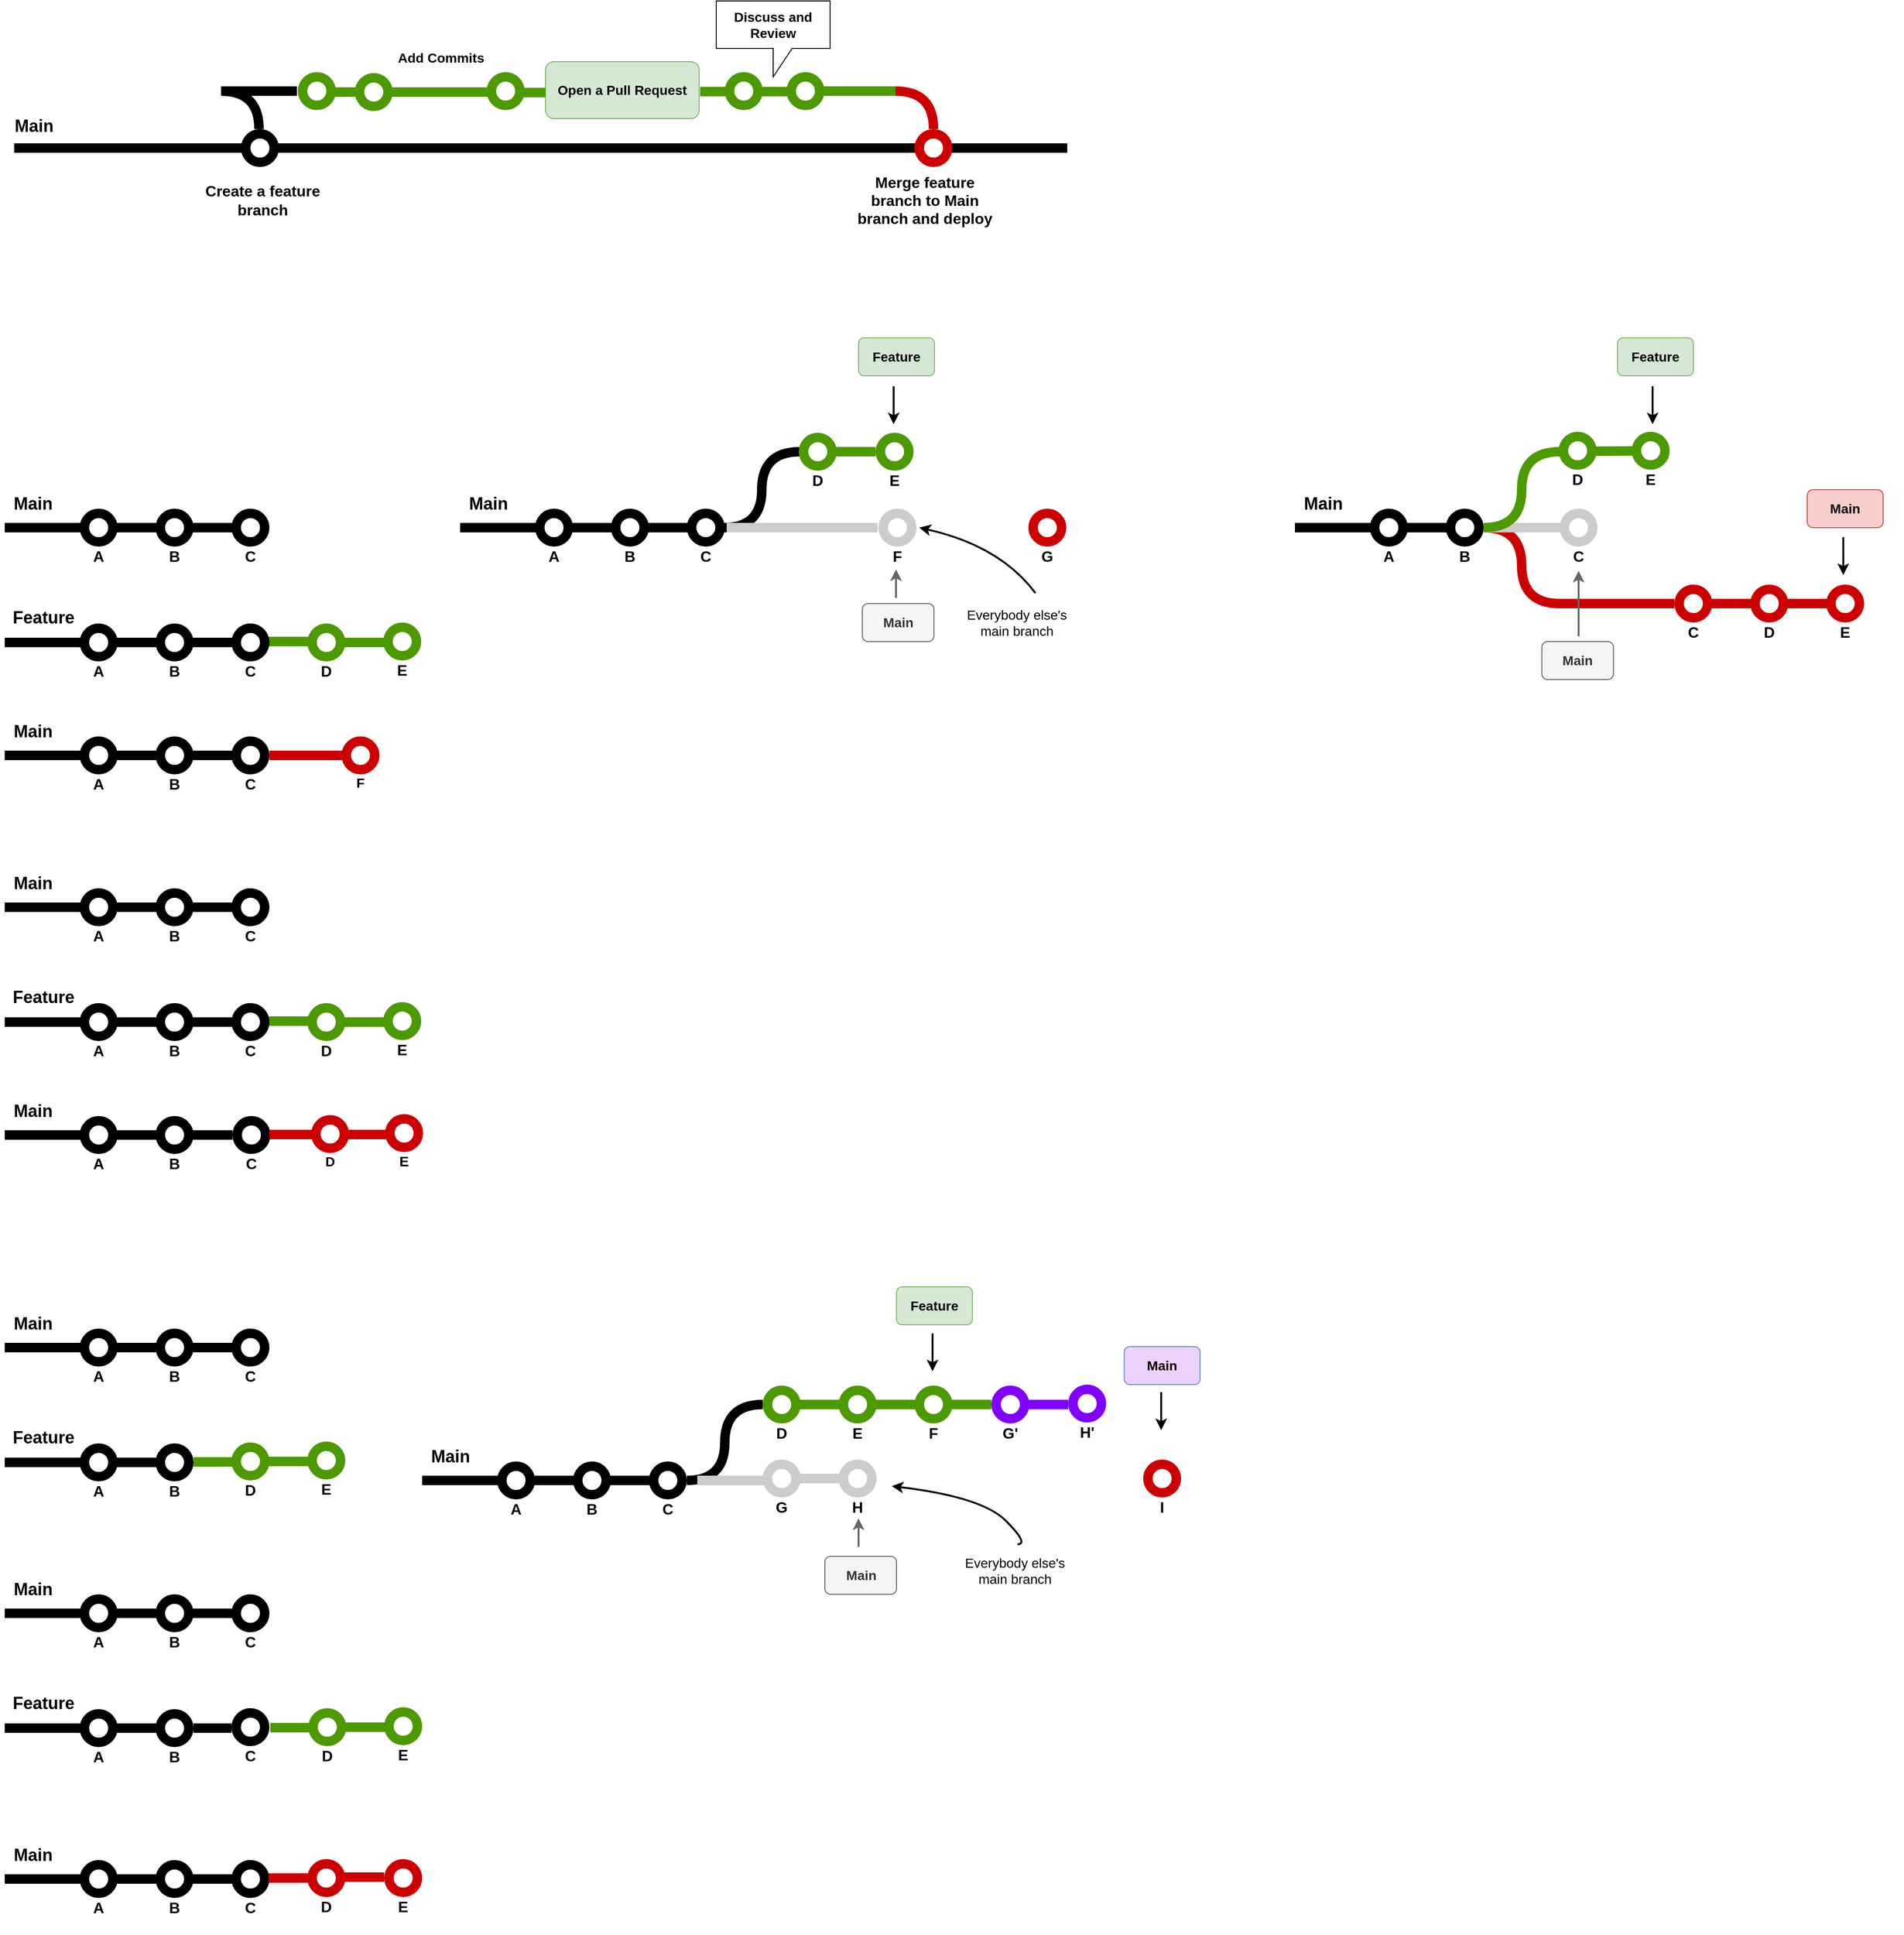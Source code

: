 <mxfile version="27.1.6">
  <diagram name="Page-1" id="XzQrEf8pVbUUx3NtKFNc">
    <mxGraphModel dx="2058" dy="786" grid="1" gridSize="10" guides="1" tooltips="1" connect="1" arrows="1" fold="1" page="1" pageScale="1" pageWidth="850" pageHeight="1100" math="0" shadow="0">
      <root>
        <mxCell id="0" />
        <mxCell id="1" parent="0" />
        <mxCell id="ICeZ7vTdWkQgAfXyAcjh-1" value="" style="group;strokeColor=none;strokeWidth=1;fontSize=12;" parent="1" vertex="1" connectable="0">
          <mxGeometry x="290" y="240" width="99" height="100" as="geometry" />
        </mxCell>
        <mxCell id="ICeZ7vTdWkQgAfXyAcjh-2" value="" style="group;fillColor=none;strokeColor=none;" parent="ICeZ7vTdWkQgAfXyAcjh-1" vertex="1" connectable="0">
          <mxGeometry width="80" height="80" as="geometry" />
        </mxCell>
        <mxCell id="ICeZ7vTdWkQgAfXyAcjh-3" value="" style="group;strokeColor=none;" parent="ICeZ7vTdWkQgAfXyAcjh-1" vertex="1" connectable="0">
          <mxGeometry width="80" height="80" as="geometry" />
        </mxCell>
        <mxCell id="ICeZ7vTdWkQgAfXyAcjh-4" value="" style="whiteSpace=wrap;html=1;aspect=fixed;fillColor=none;strokeColor=none;" parent="ICeZ7vTdWkQgAfXyAcjh-1" vertex="1">
          <mxGeometry width="80" height="80" as="geometry" />
        </mxCell>
        <mxCell id="ICeZ7vTdWkQgAfXyAcjh-5" value="" style="endArrow=none;html=1;exitX=0;exitY=0.5;exitDx=0;exitDy=0;entryX=1;entryY=0.5;entryDx=0;entryDy=0;strokeWidth=10;fillColor=#e3c800;strokeColor=#000000;rounded=0;" parent="ICeZ7vTdWkQgAfXyAcjh-1" source="ICeZ7vTdWkQgAfXyAcjh-4" target="ICeZ7vTdWkQgAfXyAcjh-4" edge="1">
          <mxGeometry width="50" height="50" relative="1" as="geometry">
            <mxPoint x="160" y="110" as="sourcePoint" />
            <mxPoint x="210" y="60" as="targetPoint" />
          </mxGeometry>
        </mxCell>
        <mxCell id="ICeZ7vTdWkQgAfXyAcjh-6" value="&lt;h5 style=&quot;&quot;&gt;&lt;br&gt;&lt;/h5&gt;" style="ellipse;whiteSpace=wrap;html=1;aspect=fixed;strokeColor=#000000;strokeWidth=10;fillColor=#ffffff;gradientColor=none;align=center;verticalAlign=top;fontSize=12;spacingTop=12;" parent="ICeZ7vTdWkQgAfXyAcjh-1" vertex="1">
          <mxGeometry x="4" y="25" width="30" height="30" as="geometry" />
        </mxCell>
        <mxCell id="ICeZ7vTdWkQgAfXyAcjh-63" value="&lt;b&gt;Create a feature branch&lt;/b&gt;" style="text;html=1;align=center;verticalAlign=middle;whiteSpace=wrap;rounded=0;fontSize=16;" parent="ICeZ7vTdWkQgAfXyAcjh-1" vertex="1">
          <mxGeometry x="-58" y="80" width="160" height="30" as="geometry" />
        </mxCell>
        <mxCell id="ICeZ7vTdWkQgAfXyAcjh-8" value="" style="group;strokeColor=none;strokeWidth=1;fontSize=18;fontStyle=1" parent="1" vertex="1" connectable="0">
          <mxGeometry x="50" y="240" width="80" height="80" as="geometry" />
        </mxCell>
        <mxCell id="ICeZ7vTdWkQgAfXyAcjh-9" value="" style="group;fillColor=none;strokeColor=none;" parent="ICeZ7vTdWkQgAfXyAcjh-8" vertex="1" connectable="0">
          <mxGeometry width="80" height="80" as="geometry" />
        </mxCell>
        <mxCell id="ICeZ7vTdWkQgAfXyAcjh-10" value="" style="whiteSpace=wrap;html=1;aspect=fixed;fillColor=none;strokeColor=none;" parent="ICeZ7vTdWkQgAfXyAcjh-8" vertex="1">
          <mxGeometry width="80" height="80" as="geometry" />
        </mxCell>
        <mxCell id="ICeZ7vTdWkQgAfXyAcjh-11" value="" style="endArrow=none;html=1;exitX=0;exitY=0.5;exitDx=0;exitDy=0;entryX=1;entryY=0.5;entryDx=0;entryDy=0;strokeWidth=10;fillColor=#e3c800;strokeColor=#000000;rounded=0;" parent="ICeZ7vTdWkQgAfXyAcjh-8" source="ICeZ7vTdWkQgAfXyAcjh-10" target="ICeZ7vTdWkQgAfXyAcjh-10" edge="1">
          <mxGeometry width="50" height="50" relative="1" as="geometry">
            <mxPoint x="160" y="110" as="sourcePoint" />
            <mxPoint x="210" y="60" as="targetPoint" />
          </mxGeometry>
        </mxCell>
        <mxCell id="ICeZ7vTdWkQgAfXyAcjh-62" value="&lt;font style=&quot;font-size: 18px;&quot;&gt;&lt;b style=&quot;&quot;&gt;Main&lt;/b&gt;&lt;/font&gt;" style="text;html=1;align=center;verticalAlign=middle;whiteSpace=wrap;rounded=0;" parent="ICeZ7vTdWkQgAfXyAcjh-8" vertex="1">
          <mxGeometry x="-9" y="2" width="60" height="30" as="geometry" />
        </mxCell>
        <mxCell id="ICeZ7vTdWkQgAfXyAcjh-12" value="" style="group;strokeColor=none;strokeWidth=1;fontSize=12;" parent="1" vertex="1" connectable="0">
          <mxGeometry x="130" y="240" width="80" height="80" as="geometry" />
        </mxCell>
        <mxCell id="ICeZ7vTdWkQgAfXyAcjh-13" value="" style="group;fillColor=none;strokeColor=none;" parent="ICeZ7vTdWkQgAfXyAcjh-12" vertex="1" connectable="0">
          <mxGeometry width="80" height="80" as="geometry" />
        </mxCell>
        <mxCell id="ICeZ7vTdWkQgAfXyAcjh-14" value="" style="whiteSpace=wrap;html=1;aspect=fixed;fillColor=none;strokeColor=none;" parent="ICeZ7vTdWkQgAfXyAcjh-12" vertex="1">
          <mxGeometry width="80" height="80" as="geometry" />
        </mxCell>
        <mxCell id="ICeZ7vTdWkQgAfXyAcjh-15" value="" style="endArrow=none;html=1;exitX=0;exitY=0.5;exitDx=0;exitDy=0;entryX=1;entryY=0.5;entryDx=0;entryDy=0;strokeWidth=10;fillColor=#e3c800;strokeColor=#000000;rounded=0;" parent="ICeZ7vTdWkQgAfXyAcjh-12" source="ICeZ7vTdWkQgAfXyAcjh-14" target="ICeZ7vTdWkQgAfXyAcjh-14" edge="1">
          <mxGeometry width="50" height="50" relative="1" as="geometry">
            <mxPoint x="160" y="110" as="sourcePoint" />
            <mxPoint x="210" y="60" as="targetPoint" />
          </mxGeometry>
        </mxCell>
        <mxCell id="ICeZ7vTdWkQgAfXyAcjh-16" value="" style="group;strokeColor=none;strokeWidth=1;fontSize=12;" parent="1" vertex="1" connectable="0">
          <mxGeometry x="210" y="240" width="80" height="80" as="geometry" />
        </mxCell>
        <mxCell id="ICeZ7vTdWkQgAfXyAcjh-17" value="" style="group;fillColor=none;strokeColor=none;" parent="ICeZ7vTdWkQgAfXyAcjh-16" vertex="1" connectable="0">
          <mxGeometry width="80" height="80" as="geometry" />
        </mxCell>
        <mxCell id="ICeZ7vTdWkQgAfXyAcjh-18" value="" style="whiteSpace=wrap;html=1;aspect=fixed;fillColor=none;strokeColor=none;" parent="ICeZ7vTdWkQgAfXyAcjh-16" vertex="1">
          <mxGeometry width="80" height="80" as="geometry" />
        </mxCell>
        <mxCell id="ICeZ7vTdWkQgAfXyAcjh-19" value="" style="endArrow=none;html=1;exitX=0;exitY=0.5;exitDx=0;exitDy=0;entryX=1;entryY=0.5;entryDx=0;entryDy=0;strokeWidth=10;fillColor=#e3c800;strokeColor=#000000;rounded=0;" parent="ICeZ7vTdWkQgAfXyAcjh-16" source="ICeZ7vTdWkQgAfXyAcjh-18" target="ICeZ7vTdWkQgAfXyAcjh-18" edge="1">
          <mxGeometry width="50" height="50" relative="1" as="geometry">
            <mxPoint x="160" y="110" as="sourcePoint" />
            <mxPoint x="210" y="60" as="targetPoint" />
          </mxGeometry>
        </mxCell>
        <mxCell id="ICeZ7vTdWkQgAfXyAcjh-20" value="" style="group;strokeColor=none;strokeWidth=1;fontSize=12;" parent="1" vertex="1" connectable="0">
          <mxGeometry x="360" y="240" width="80" height="80" as="geometry" />
        </mxCell>
        <mxCell id="ICeZ7vTdWkQgAfXyAcjh-21" value="" style="group;fillColor=none;strokeColor=none;" parent="ICeZ7vTdWkQgAfXyAcjh-20" vertex="1" connectable="0">
          <mxGeometry width="80" height="80" as="geometry" />
        </mxCell>
        <mxCell id="ICeZ7vTdWkQgAfXyAcjh-22" value="" style="whiteSpace=wrap;html=1;aspect=fixed;fillColor=none;strokeColor=none;" parent="ICeZ7vTdWkQgAfXyAcjh-20" vertex="1">
          <mxGeometry width="80" height="80" as="geometry" />
        </mxCell>
        <mxCell id="ICeZ7vTdWkQgAfXyAcjh-23" value="" style="endArrow=none;html=1;exitX=0;exitY=0.5;exitDx=0;exitDy=0;entryX=1;entryY=0.5;entryDx=0;entryDy=0;strokeWidth=10;fillColor=#e3c800;strokeColor=#000000;rounded=0;" parent="ICeZ7vTdWkQgAfXyAcjh-20" source="ICeZ7vTdWkQgAfXyAcjh-22" target="ICeZ7vTdWkQgAfXyAcjh-22" edge="1">
          <mxGeometry width="50" height="50" relative="1" as="geometry">
            <mxPoint x="160" y="110" as="sourcePoint" />
            <mxPoint x="210" y="60" as="targetPoint" />
          </mxGeometry>
        </mxCell>
        <mxCell id="ICeZ7vTdWkQgAfXyAcjh-24" value="" style="group;strokeColor=none;strokeWidth=1;fontSize=12;" parent="1" vertex="1" connectable="0">
          <mxGeometry x="440" y="240" width="80" height="80" as="geometry" />
        </mxCell>
        <mxCell id="ICeZ7vTdWkQgAfXyAcjh-25" value="" style="group;fillColor=none;strokeColor=none;" parent="ICeZ7vTdWkQgAfXyAcjh-24" vertex="1" connectable="0">
          <mxGeometry width="80" height="80" as="geometry" />
        </mxCell>
        <mxCell id="ICeZ7vTdWkQgAfXyAcjh-26" value="" style="whiteSpace=wrap;html=1;aspect=fixed;fillColor=none;strokeColor=none;" parent="ICeZ7vTdWkQgAfXyAcjh-24" vertex="1">
          <mxGeometry width="80" height="80" as="geometry" />
        </mxCell>
        <mxCell id="ICeZ7vTdWkQgAfXyAcjh-27" value="" style="endArrow=none;html=1;exitX=0;exitY=0.5;exitDx=0;exitDy=0;entryX=1;entryY=0.5;entryDx=0;entryDy=0;strokeWidth=10;fillColor=#e3c800;strokeColor=#000000;rounded=0;" parent="ICeZ7vTdWkQgAfXyAcjh-24" source="ICeZ7vTdWkQgAfXyAcjh-26" target="ICeZ7vTdWkQgAfXyAcjh-26" edge="1">
          <mxGeometry width="50" height="50" relative="1" as="geometry">
            <mxPoint x="160" y="110" as="sourcePoint" />
            <mxPoint x="210" y="60" as="targetPoint" />
          </mxGeometry>
        </mxCell>
        <mxCell id="ICeZ7vTdWkQgAfXyAcjh-28" value="" style="group;strokeColor=none;strokeWidth=1;fontSize=12;" parent="1" vertex="1" connectable="0">
          <mxGeometry x="520" y="240" width="80" height="80" as="geometry" />
        </mxCell>
        <mxCell id="ICeZ7vTdWkQgAfXyAcjh-29" value="" style="group;fillColor=none;strokeColor=none;" parent="ICeZ7vTdWkQgAfXyAcjh-28" vertex="1" connectable="0">
          <mxGeometry width="80" height="80" as="geometry" />
        </mxCell>
        <mxCell id="ICeZ7vTdWkQgAfXyAcjh-30" value="" style="whiteSpace=wrap;html=1;aspect=fixed;fillColor=none;strokeColor=none;" parent="ICeZ7vTdWkQgAfXyAcjh-28" vertex="1">
          <mxGeometry width="80" height="80" as="geometry" />
        </mxCell>
        <mxCell id="ICeZ7vTdWkQgAfXyAcjh-31" value="" style="endArrow=none;html=1;exitX=0;exitY=0.5;exitDx=0;exitDy=0;entryX=1;entryY=0.5;entryDx=0;entryDy=0;strokeWidth=10;fillColor=#e3c800;strokeColor=#000000;rounded=0;" parent="ICeZ7vTdWkQgAfXyAcjh-28" source="ICeZ7vTdWkQgAfXyAcjh-30" target="ICeZ7vTdWkQgAfXyAcjh-30" edge="1">
          <mxGeometry width="50" height="50" relative="1" as="geometry">
            <mxPoint x="160" y="110" as="sourcePoint" />
            <mxPoint x="210" y="60" as="targetPoint" />
          </mxGeometry>
        </mxCell>
        <mxCell id="ICeZ7vTdWkQgAfXyAcjh-32" value="" style="group;strokeColor=none;strokeWidth=1;fontSize=12;" parent="1" vertex="1" connectable="0">
          <mxGeometry x="600" y="240" width="80" height="80" as="geometry" />
        </mxCell>
        <mxCell id="ICeZ7vTdWkQgAfXyAcjh-33" value="" style="group;fillColor=none;strokeColor=none;" parent="ICeZ7vTdWkQgAfXyAcjh-32" vertex="1" connectable="0">
          <mxGeometry width="80" height="80" as="geometry" />
        </mxCell>
        <mxCell id="ICeZ7vTdWkQgAfXyAcjh-34" value="" style="whiteSpace=wrap;html=1;aspect=fixed;fillColor=none;strokeColor=none;" parent="ICeZ7vTdWkQgAfXyAcjh-32" vertex="1">
          <mxGeometry width="80" height="80" as="geometry" />
        </mxCell>
        <mxCell id="ICeZ7vTdWkQgAfXyAcjh-35" value="" style="endArrow=none;html=1;exitX=0;exitY=0.5;exitDx=0;exitDy=0;entryX=1;entryY=0.5;entryDx=0;entryDy=0;strokeWidth=10;fillColor=#e3c800;strokeColor=#000000;rounded=0;" parent="ICeZ7vTdWkQgAfXyAcjh-32" source="ICeZ7vTdWkQgAfXyAcjh-34" target="ICeZ7vTdWkQgAfXyAcjh-34" edge="1">
          <mxGeometry width="50" height="50" relative="1" as="geometry">
            <mxPoint x="160" y="110" as="sourcePoint" />
            <mxPoint x="210" y="60" as="targetPoint" />
          </mxGeometry>
        </mxCell>
        <mxCell id="ICeZ7vTdWkQgAfXyAcjh-36" value="" style="group;strokeColor=none;strokeWidth=1;fontSize=12;" parent="1" vertex="1" connectable="0">
          <mxGeometry x="680" y="240" width="80" height="80" as="geometry" />
        </mxCell>
        <mxCell id="ICeZ7vTdWkQgAfXyAcjh-37" value="" style="group;fillColor=none;strokeColor=none;" parent="ICeZ7vTdWkQgAfXyAcjh-36" vertex="1" connectable="0">
          <mxGeometry width="80" height="80" as="geometry" />
        </mxCell>
        <mxCell id="ICeZ7vTdWkQgAfXyAcjh-38" value="" style="whiteSpace=wrap;html=1;aspect=fixed;fillColor=none;strokeColor=none;" parent="ICeZ7vTdWkQgAfXyAcjh-36" vertex="1">
          <mxGeometry width="80" height="80" as="geometry" />
        </mxCell>
        <mxCell id="ICeZ7vTdWkQgAfXyAcjh-39" value="" style="endArrow=none;html=1;exitX=0;exitY=0.5;exitDx=0;exitDy=0;entryX=1;entryY=0.5;entryDx=0;entryDy=0;strokeWidth=10;fillColor=#e3c800;strokeColor=#000000;rounded=0;" parent="ICeZ7vTdWkQgAfXyAcjh-36" source="ICeZ7vTdWkQgAfXyAcjh-38" target="ICeZ7vTdWkQgAfXyAcjh-38" edge="1">
          <mxGeometry width="50" height="50" relative="1" as="geometry">
            <mxPoint x="160" y="110" as="sourcePoint" />
            <mxPoint x="210" y="60" as="targetPoint" />
          </mxGeometry>
        </mxCell>
        <mxCell id="ICeZ7vTdWkQgAfXyAcjh-40" value="" style="group;strokeColor=none;strokeWidth=1;fontSize=12;" parent="1" vertex="1" connectable="0">
          <mxGeometry x="760" y="240" width="80" height="80" as="geometry" />
        </mxCell>
        <mxCell id="ICeZ7vTdWkQgAfXyAcjh-41" value="" style="group;fillColor=none;strokeColor=none;" parent="ICeZ7vTdWkQgAfXyAcjh-40" vertex="1" connectable="0">
          <mxGeometry width="80" height="80" as="geometry" />
        </mxCell>
        <mxCell id="ICeZ7vTdWkQgAfXyAcjh-42" value="" style="whiteSpace=wrap;html=1;aspect=fixed;fillColor=none;strokeColor=none;" parent="ICeZ7vTdWkQgAfXyAcjh-40" vertex="1">
          <mxGeometry width="80" height="80" as="geometry" />
        </mxCell>
        <mxCell id="ICeZ7vTdWkQgAfXyAcjh-43" value="" style="endArrow=none;html=1;exitX=0;exitY=0.5;exitDx=0;exitDy=0;entryX=1;entryY=0.5;entryDx=0;entryDy=0;strokeWidth=10;fillColor=#e3c800;strokeColor=#000000;rounded=0;" parent="ICeZ7vTdWkQgAfXyAcjh-40" source="ICeZ7vTdWkQgAfXyAcjh-42" target="ICeZ7vTdWkQgAfXyAcjh-42" edge="1">
          <mxGeometry width="50" height="50" relative="1" as="geometry">
            <mxPoint x="160" y="110" as="sourcePoint" />
            <mxPoint x="210" y="60" as="targetPoint" />
          </mxGeometry>
        </mxCell>
        <mxCell id="ICeZ7vTdWkQgAfXyAcjh-44" value="" style="group;strokeColor=none;strokeWidth=1;fontSize=12;" parent="1" vertex="1" connectable="0">
          <mxGeometry x="840" y="240" width="80" height="80" as="geometry" />
        </mxCell>
        <mxCell id="ICeZ7vTdWkQgAfXyAcjh-45" value="" style="group;fillColor=none;strokeColor=none;" parent="ICeZ7vTdWkQgAfXyAcjh-44" vertex="1" connectable="0">
          <mxGeometry width="80" height="80" as="geometry" />
        </mxCell>
        <mxCell id="ICeZ7vTdWkQgAfXyAcjh-46" value="" style="whiteSpace=wrap;html=1;aspect=fixed;fillColor=none;strokeColor=none;" parent="ICeZ7vTdWkQgAfXyAcjh-44" vertex="1">
          <mxGeometry width="80" height="80" as="geometry" />
        </mxCell>
        <mxCell id="ICeZ7vTdWkQgAfXyAcjh-47" value="" style="endArrow=none;html=1;exitX=0;exitY=0.5;exitDx=0;exitDy=0;entryX=1;entryY=0.5;entryDx=0;entryDy=0;strokeWidth=10;fillColor=#e3c800;strokeColor=#000000;rounded=0;" parent="ICeZ7vTdWkQgAfXyAcjh-44" source="ICeZ7vTdWkQgAfXyAcjh-46" target="ICeZ7vTdWkQgAfXyAcjh-46" edge="1">
          <mxGeometry width="50" height="50" relative="1" as="geometry">
            <mxPoint x="160" y="110" as="sourcePoint" />
            <mxPoint x="210" y="60" as="targetPoint" />
          </mxGeometry>
        </mxCell>
        <mxCell id="ICeZ7vTdWkQgAfXyAcjh-48" value="" style="group;strokeColor=none;strokeWidth=1;fontSize=12;" parent="1" vertex="1" connectable="0">
          <mxGeometry x="920" y="240" width="80" height="80" as="geometry" />
        </mxCell>
        <mxCell id="ICeZ7vTdWkQgAfXyAcjh-49" value="" style="group;fillColor=none;strokeColor=none;" parent="ICeZ7vTdWkQgAfXyAcjh-48" vertex="1" connectable="0">
          <mxGeometry width="80" height="80" as="geometry" />
        </mxCell>
        <mxCell id="ICeZ7vTdWkQgAfXyAcjh-50" value="" style="whiteSpace=wrap;html=1;aspect=fixed;fillColor=none;strokeColor=none;" parent="ICeZ7vTdWkQgAfXyAcjh-48" vertex="1">
          <mxGeometry width="80" height="80" as="geometry" />
        </mxCell>
        <mxCell id="ICeZ7vTdWkQgAfXyAcjh-51" value="" style="endArrow=none;html=1;exitX=0;exitY=0.5;exitDx=0;exitDy=0;entryX=1;entryY=0.5;entryDx=0;entryDy=0;strokeWidth=10;fillColor=#e3c800;strokeColor=#000000;rounded=0;" parent="ICeZ7vTdWkQgAfXyAcjh-48" source="ICeZ7vTdWkQgAfXyAcjh-50" target="ICeZ7vTdWkQgAfXyAcjh-50" edge="1">
          <mxGeometry width="50" height="50" relative="1" as="geometry">
            <mxPoint x="160" y="110" as="sourcePoint" />
            <mxPoint x="210" y="60" as="targetPoint" />
          </mxGeometry>
        </mxCell>
        <mxCell id="ICeZ7vTdWkQgAfXyAcjh-52" value="" style="group;strokeColor=none;strokeWidth=1;fontSize=12;" parent="1" vertex="1" connectable="0">
          <mxGeometry x="1000" y="240" width="80" height="80" as="geometry" />
        </mxCell>
        <mxCell id="ICeZ7vTdWkQgAfXyAcjh-53" value="" style="group;fillColor=none;strokeColor=none;" parent="ICeZ7vTdWkQgAfXyAcjh-52" vertex="1" connectable="0">
          <mxGeometry width="80" height="80" as="geometry" />
        </mxCell>
        <mxCell id="ICeZ7vTdWkQgAfXyAcjh-54" value="" style="group;strokeColor=none;" parent="ICeZ7vTdWkQgAfXyAcjh-52" vertex="1" connectable="0">
          <mxGeometry width="80" height="80" as="geometry" />
        </mxCell>
        <mxCell id="ICeZ7vTdWkQgAfXyAcjh-55" value="" style="whiteSpace=wrap;html=1;aspect=fixed;fillColor=none;strokeColor=none;" parent="ICeZ7vTdWkQgAfXyAcjh-52" vertex="1">
          <mxGeometry width="80" height="80" as="geometry" />
        </mxCell>
        <mxCell id="ICeZ7vTdWkQgAfXyAcjh-56" value="" style="endArrow=none;html=1;exitX=0;exitY=0.5;exitDx=0;exitDy=0;entryX=1;entryY=0.5;entryDx=0;entryDy=0;strokeWidth=10;fillColor=#e3c800;strokeColor=#000000;rounded=0;" parent="ICeZ7vTdWkQgAfXyAcjh-52" source="ICeZ7vTdWkQgAfXyAcjh-55" target="ICeZ7vTdWkQgAfXyAcjh-55" edge="1">
          <mxGeometry width="50" height="50" relative="1" as="geometry">
            <mxPoint x="160" y="110" as="sourcePoint" />
            <mxPoint x="210" y="60" as="targetPoint" />
          </mxGeometry>
        </mxCell>
        <mxCell id="ICeZ7vTdWkQgAfXyAcjh-58" value="" style="group;strokeColor=none;strokeWidth=1;fontSize=12;" parent="1" vertex="1" connectable="0">
          <mxGeometry x="1080" y="240" width="80" height="80" as="geometry" />
        </mxCell>
        <mxCell id="ICeZ7vTdWkQgAfXyAcjh-59" value="" style="group;fillColor=none;strokeColor=none;" parent="ICeZ7vTdWkQgAfXyAcjh-58" vertex="1" connectable="0">
          <mxGeometry width="80" height="80" as="geometry" />
        </mxCell>
        <mxCell id="ICeZ7vTdWkQgAfXyAcjh-60" value="" style="whiteSpace=wrap;html=1;aspect=fixed;fillColor=none;strokeColor=none;" parent="ICeZ7vTdWkQgAfXyAcjh-58" vertex="1">
          <mxGeometry width="80" height="80" as="geometry" />
        </mxCell>
        <mxCell id="ICeZ7vTdWkQgAfXyAcjh-61" value="" style="endArrow=none;html=1;exitX=0;exitY=0.5;exitDx=0;exitDy=0;entryX=1;entryY=0.5;entryDx=0;entryDy=0;strokeWidth=10;fillColor=#e3c800;strokeColor=#000000;rounded=0;" parent="ICeZ7vTdWkQgAfXyAcjh-58" source="ICeZ7vTdWkQgAfXyAcjh-60" target="ICeZ7vTdWkQgAfXyAcjh-60" edge="1">
          <mxGeometry width="50" height="50" relative="1" as="geometry">
            <mxPoint x="160" y="110" as="sourcePoint" />
            <mxPoint x="210" y="60" as="targetPoint" />
          </mxGeometry>
        </mxCell>
        <mxCell id="3yBiawEVof9I_VWVrrAh-31" value="" style="group;strokeColor=none;strokeWidth=1;fontSize=12;" parent="1" vertex="1" connectable="0">
          <mxGeometry x="388" y="210" width="22" height="80" as="geometry" />
        </mxCell>
        <mxCell id="3yBiawEVof9I_VWVrrAh-32" value="" style="group;fillColor=none;strokeColor=none;" parent="3yBiawEVof9I_VWVrrAh-31" vertex="1" connectable="0">
          <mxGeometry width="22" height="80" as="geometry" />
        </mxCell>
        <mxCell id="3yBiawEVof9I_VWVrrAh-33" value="" style="group;strokeColor=none;" parent="3yBiawEVof9I_VWVrrAh-31" vertex="1" connectable="0">
          <mxGeometry width="22" height="80" as="geometry" />
        </mxCell>
        <mxCell id="3yBiawEVof9I_VWVrrAh-34" value="" style="whiteSpace=wrap;html=1;aspect=fixed;fillColor=none;strokeColor=none;" parent="3yBiawEVof9I_VWVrrAh-31" vertex="1">
          <mxGeometry width="22" height="22" as="geometry" />
        </mxCell>
        <mxCell id="3yBiawEVof9I_VWVrrAh-35" value="" style="endArrow=none;html=1;exitX=0;exitY=0.5;exitDx=0;exitDy=0;entryX=1;entryY=0.5;entryDx=0;entryDy=0;strokeWidth=10;fillColor=#e3c800;strokeColor=#4D9900;rounded=0;" parent="3yBiawEVof9I_VWVrrAh-31" source="3yBiawEVof9I_VWVrrAh-34" target="3yBiawEVof9I_VWVrrAh-34" edge="1">
          <mxGeometry width="50" height="50" relative="1" as="geometry">
            <mxPoint x="44" y="110" as="sourcePoint" />
            <mxPoint x="57.75" y="60" as="targetPoint" />
          </mxGeometry>
        </mxCell>
        <mxCell id="3yBiawEVof9I_VWVrrAh-36" value="&lt;h5 style=&quot;font-size: 12px;&quot;&gt;&lt;br&gt;&lt;/h5&gt;" style="ellipse;whiteSpace=wrap;html=1;aspect=fixed;strokeColor=#4D9900;strokeWidth=10;fillColor=#ffffff;gradientColor=none;align=center;verticalAlign=top;fontSize=12;spacingTop=12;" parent="1" vertex="1">
          <mxGeometry x="354" y="205" width="30" height="30" as="geometry" />
        </mxCell>
        <mxCell id="3yBiawEVof9I_VWVrrAh-49" value="&lt;h5 style=&quot;font-size: 12px;&quot;&gt;&lt;br&gt;&lt;/h5&gt;" style="ellipse;whiteSpace=wrap;html=1;aspect=fixed;strokeColor=#4D9900;strokeWidth=10;fillColor=#ffffff;gradientColor=none;align=center;verticalAlign=top;fontSize=12;spacingTop=12;" parent="1" vertex="1">
          <mxGeometry x="414" y="206" width="30" height="30" as="geometry" />
        </mxCell>
        <mxCell id="3yBiawEVof9I_VWVrrAh-50" value="" style="group;strokeColor=none;strokeWidth=1;fontSize=12;" parent="1" vertex="1" connectable="0">
          <mxGeometry x="447" y="210" width="22" height="80" as="geometry" />
        </mxCell>
        <mxCell id="3yBiawEVof9I_VWVrrAh-51" value="" style="group;fillColor=none;strokeColor=none;" parent="3yBiawEVof9I_VWVrrAh-50" vertex="1" connectable="0">
          <mxGeometry width="22" height="80" as="geometry" />
        </mxCell>
        <mxCell id="3yBiawEVof9I_VWVrrAh-52" value="" style="group;strokeColor=none;" parent="3yBiawEVof9I_VWVrrAh-50" vertex="1" connectable="0">
          <mxGeometry width="22" height="80" as="geometry" />
        </mxCell>
        <mxCell id="3yBiawEVof9I_VWVrrAh-53" value="" style="whiteSpace=wrap;html=1;aspect=fixed;fillColor=none;strokeColor=none;" parent="3yBiawEVof9I_VWVrrAh-50" vertex="1">
          <mxGeometry width="22" height="22" as="geometry" />
        </mxCell>
        <mxCell id="3yBiawEVof9I_VWVrrAh-54" value="" style="endArrow=none;html=1;exitX=0;exitY=0.5;exitDx=0;exitDy=0;entryX=1;entryY=0.5;entryDx=0;entryDy=0;strokeWidth=10;fillColor=#e3c800;strokeColor=#4D9900;rounded=0;" parent="3yBiawEVof9I_VWVrrAh-50" source="3yBiawEVof9I_VWVrrAh-53" target="3yBiawEVof9I_VWVrrAh-53" edge="1">
          <mxGeometry width="50" height="50" relative="1" as="geometry">
            <mxPoint x="44" y="110" as="sourcePoint" />
            <mxPoint x="57.75" y="60" as="targetPoint" />
          </mxGeometry>
        </mxCell>
        <mxCell id="3yBiawEVof9I_VWVrrAh-55" value="&lt;h5 style=&quot;font-size: 12px;&quot;&gt;&lt;br&gt;&lt;/h5&gt;" style="ellipse;whiteSpace=wrap;html=1;aspect=fixed;strokeColor=#4D9900;strokeWidth=10;fillColor=#ffffff;gradientColor=none;align=center;verticalAlign=top;fontSize=12;spacingTop=12;" parent="1" vertex="1">
          <mxGeometry x="553" y="205" width="30" height="30" as="geometry" />
        </mxCell>
        <mxCell id="3yBiawEVof9I_VWVrrAh-65" value="" style="group;strokeColor=none;strokeWidth=1;fontSize=12;" parent="1" vertex="1" connectable="0">
          <mxGeometry x="268" y="180" width="80" height="80" as="geometry" />
        </mxCell>
        <mxCell id="3yBiawEVof9I_VWVrrAh-66" value="" style="whiteSpace=wrap;html=1;aspect=fixed;fillColor=none;strokeColor=none;strokeWidth=1;" parent="3yBiawEVof9I_VWVrrAh-65" vertex="1">
          <mxGeometry width="80" height="80" as="geometry" />
        </mxCell>
        <mxCell id="3yBiawEVof9I_VWVrrAh-67" value="" style="endArrow=none;html=1;strokeColor=#000000;strokeWidth=10;fillColor=#e51400;entryX=0.5;entryY=1;entryDx=0;entryDy=0;exitX=0;exitY=0.5;exitDx=0;exitDy=0;curved=1;rounded=0;" parent="3yBiawEVof9I_VWVrrAh-65" source="3yBiawEVof9I_VWVrrAh-66" target="3yBiawEVof9I_VWVrrAh-66" edge="1">
          <mxGeometry width="50" height="50" relative="1" as="geometry">
            <mxPoint x="-150" y="-20" as="sourcePoint" />
            <mxPoint x="-100" y="-70" as="targetPoint" />
            <Array as="points">
              <mxPoint x="40" y="40" />
            </Array>
          </mxGeometry>
        </mxCell>
        <mxCell id="3yBiawEVof9I_VWVrrAh-68" value="" style="endArrow=none;html=1;exitX=0;exitY=0.5;exitDx=0;exitDy=0;entryX=1;entryY=0.5;entryDx=0;entryDy=0;strokeWidth=10;fillColor=#e51400;strokeColor=#000000;rounded=0;" parent="3yBiawEVof9I_VWVrrAh-65" source="3yBiawEVof9I_VWVrrAh-66" target="3yBiawEVof9I_VWVrrAh-66" edge="1">
          <mxGeometry width="50" height="50" relative="1" as="geometry">
            <mxPoint x="160" y="110" as="sourcePoint" />
            <mxPoint x="210" y="60" as="targetPoint" />
          </mxGeometry>
        </mxCell>
        <mxCell id="3yBiawEVof9I_VWVrrAh-69" value="&lt;font style=&quot;font-size: 14px;&quot;&gt;&lt;b&gt;Open a Pull Request&lt;/b&gt;&lt;/font&gt;" style="rounded=1;whiteSpace=wrap;html=1;fillColor=#d5e8d4;strokeColor=#82b366;" parent="1" vertex="1">
          <mxGeometry x="610" y="189" width="162" height="60" as="geometry" />
        </mxCell>
        <mxCell id="3yBiawEVof9I_VWVrrAh-70" value="" style="group;strokeColor=none;strokeWidth=1;fontSize=12;" parent="1" vertex="1" connectable="0">
          <mxGeometry x="469" y="181" width="91" height="80" as="geometry" />
        </mxCell>
        <mxCell id="3yBiawEVof9I_VWVrrAh-71" value="" style="group;fillColor=none;strokeColor=none;" parent="3yBiawEVof9I_VWVrrAh-70" vertex="1" connectable="0">
          <mxGeometry width="80" height="80" as="geometry" />
        </mxCell>
        <mxCell id="3yBiawEVof9I_VWVrrAh-72" value="" style="whiteSpace=wrap;html=1;aspect=fixed;fillColor=none;strokeColor=none;" parent="3yBiawEVof9I_VWVrrAh-70" vertex="1">
          <mxGeometry width="80" height="80" as="geometry" />
        </mxCell>
        <mxCell id="3yBiawEVof9I_VWVrrAh-73" value="" style="endArrow=none;html=1;exitX=0;exitY=0.5;exitDx=0;exitDy=0;entryX=1;entryY=0.5;entryDx=0;entryDy=0;strokeWidth=10;fillColor=#e3c800;strokeColor=#4D9900;rounded=0;" parent="3yBiawEVof9I_VWVrrAh-70" source="3yBiawEVof9I_VWVrrAh-72" target="3yBiawEVof9I_VWVrrAh-72" edge="1">
          <mxGeometry width="50" height="50" relative="1" as="geometry">
            <mxPoint x="160" y="110" as="sourcePoint" />
            <mxPoint x="210" y="60" as="targetPoint" />
          </mxGeometry>
        </mxCell>
        <mxCell id="3yBiawEVof9I_VWVrrAh-79" value="&lt;font style=&quot;font-size: 14px;&quot;&gt;&lt;b&gt;Add Commits&lt;/b&gt;&lt;/font&gt;" style="text;html=1;align=center;verticalAlign=middle;whiteSpace=wrap;rounded=0;" parent="3yBiawEVof9I_VWVrrAh-70" vertex="1">
          <mxGeometry x="-29" y="-11" width="120" height="30" as="geometry" />
        </mxCell>
        <mxCell id="3yBiawEVof9I_VWVrrAh-75" value="" style="group;strokeColor=none;strokeWidth=1;fontSize=12;" parent="1" vertex="1" connectable="0">
          <mxGeometry x="587" y="210" width="23" height="80" as="geometry" />
        </mxCell>
        <mxCell id="3yBiawEVof9I_VWVrrAh-76" value="" style="group;fillColor=none;strokeColor=none;" parent="3yBiawEVof9I_VWVrrAh-75" vertex="1" connectable="0">
          <mxGeometry width="23" height="80" as="geometry" />
        </mxCell>
        <mxCell id="3yBiawEVof9I_VWVrrAh-77" value="" style="whiteSpace=wrap;html=1;aspect=fixed;fillColor=none;strokeColor=none;" parent="3yBiawEVof9I_VWVrrAh-75" vertex="1">
          <mxGeometry width="23" height="23" as="geometry" />
        </mxCell>
        <mxCell id="3yBiawEVof9I_VWVrrAh-78" value="" style="endArrow=none;html=1;exitX=0;exitY=0.5;exitDx=0;exitDy=0;entryX=1;entryY=0.5;entryDx=0;entryDy=0;strokeWidth=10;fillColor=#e3c800;strokeColor=#4D9900;rounded=0;" parent="3yBiawEVof9I_VWVrrAh-75" source="3yBiawEVof9I_VWVrrAh-77" target="3yBiawEVof9I_VWVrrAh-77" edge="1">
          <mxGeometry width="50" height="50" relative="1" as="geometry">
            <mxPoint x="46" y="110" as="sourcePoint" />
            <mxPoint x="60.375" y="60" as="targetPoint" />
          </mxGeometry>
        </mxCell>
        <mxCell id="3yBiawEVof9I_VWVrrAh-80" value="" style="group;strokeColor=none;strokeWidth=1;fontSize=12;" parent="1" vertex="1" connectable="0">
          <mxGeometry x="773" y="207" width="27" height="80" as="geometry" />
        </mxCell>
        <mxCell id="3yBiawEVof9I_VWVrrAh-81" value="" style="group;fillColor=none;strokeColor=none;" parent="3yBiawEVof9I_VWVrrAh-80" vertex="1" connectable="0">
          <mxGeometry width="27" height="80" as="geometry" />
        </mxCell>
        <mxCell id="3yBiawEVof9I_VWVrrAh-82" value="" style="whiteSpace=wrap;html=1;aspect=fixed;fillColor=none;strokeColor=none;" parent="3yBiawEVof9I_VWVrrAh-80" vertex="1">
          <mxGeometry width="27" height="27" as="geometry" />
        </mxCell>
        <mxCell id="3yBiawEVof9I_VWVrrAh-83" value="" style="endArrow=none;html=1;exitX=0;exitY=0.5;exitDx=0;exitDy=0;entryX=1;entryY=0.5;entryDx=0;entryDy=0;strokeWidth=10;fillColor=#e3c800;strokeColor=#4D9900;rounded=0;" parent="3yBiawEVof9I_VWVrrAh-80" source="3yBiawEVof9I_VWVrrAh-82" target="3yBiawEVof9I_VWVrrAh-82" edge="1">
          <mxGeometry width="50" height="50" relative="1" as="geometry">
            <mxPoint x="54" y="110" as="sourcePoint" />
            <mxPoint x="70.875" y="60" as="targetPoint" />
          </mxGeometry>
        </mxCell>
        <mxCell id="3yBiawEVof9I_VWVrrAh-84" value="" style="group;strokeColor=none;strokeWidth=1;fontSize=12;" parent="1" vertex="1" connectable="0">
          <mxGeometry x="800" y="180" width="80" height="105" as="geometry" />
        </mxCell>
        <mxCell id="3yBiawEVof9I_VWVrrAh-85" value="" style="group;fillColor=none;strokeColor=none;" parent="3yBiawEVof9I_VWVrrAh-84" vertex="1" connectable="0">
          <mxGeometry width="80" height="80" as="geometry" />
        </mxCell>
        <mxCell id="3yBiawEVof9I_VWVrrAh-86" value="" style="group;strokeColor=none;" parent="3yBiawEVof9I_VWVrrAh-84" vertex="1" connectable="0">
          <mxGeometry width="80" height="80" as="geometry" />
        </mxCell>
        <mxCell id="3yBiawEVof9I_VWVrrAh-87" value="" style="whiteSpace=wrap;html=1;aspect=fixed;fillColor=none;strokeColor=none;" parent="3yBiawEVof9I_VWVrrAh-84" vertex="1">
          <mxGeometry width="80" height="80" as="geometry" />
        </mxCell>
        <mxCell id="3yBiawEVof9I_VWVrrAh-89" value="&lt;h5 style=&quot;font-size: 12px;&quot;&gt;&lt;br&gt;&lt;/h5&gt;" style="ellipse;whiteSpace=wrap;html=1;aspect=fixed;strokeColor=#4D9900;strokeWidth=10;fillColor=#ffffff;gradientColor=none;align=center;verticalAlign=top;fontSize=12;spacingTop=12;" parent="3yBiawEVof9I_VWVrrAh-84" vertex="1">
          <mxGeometry x="4" y="25" width="30" height="30" as="geometry" />
        </mxCell>
        <mxCell id="3yBiawEVof9I_VWVrrAh-94" value="" style="group;strokeColor=none;strokeWidth=1;fontSize=12;" parent="3yBiawEVof9I_VWVrrAh-84" vertex="1" connectable="0">
          <mxGeometry x="38" y="27" width="27" height="80" as="geometry" />
        </mxCell>
        <mxCell id="3yBiawEVof9I_VWVrrAh-95" value="" style="group;fillColor=none;strokeColor=none;" parent="3yBiawEVof9I_VWVrrAh-94" vertex="1" connectable="0">
          <mxGeometry width="27" height="80" as="geometry" />
        </mxCell>
        <mxCell id="3yBiawEVof9I_VWVrrAh-96" value="" style="whiteSpace=wrap;html=1;aspect=fixed;fillColor=none;strokeColor=none;" parent="3yBiawEVof9I_VWVrrAh-94" vertex="1">
          <mxGeometry width="27" height="27" as="geometry" />
        </mxCell>
        <mxCell id="3yBiawEVof9I_VWVrrAh-97" value="" style="endArrow=none;html=1;exitX=0;exitY=0.5;exitDx=0;exitDy=0;entryX=1;entryY=0.5;entryDx=0;entryDy=0;strokeWidth=10;fillColor=#e3c800;strokeColor=#4D9900;rounded=0;" parent="3yBiawEVof9I_VWVrrAh-94" source="3yBiawEVof9I_VWVrrAh-96" target="3yBiawEVof9I_VWVrrAh-96" edge="1">
          <mxGeometry width="50" height="50" relative="1" as="geometry">
            <mxPoint x="54" y="110" as="sourcePoint" />
            <mxPoint x="70.875" y="60" as="targetPoint" />
          </mxGeometry>
        </mxCell>
        <mxCell id="3yBiawEVof9I_VWVrrAh-98" value="&lt;h5 style=&quot;font-size: 12px;&quot;&gt;&lt;br&gt;&lt;/h5&gt;" style="ellipse;whiteSpace=wrap;html=1;aspect=fixed;strokeColor=#4D9900;strokeWidth=10;fillColor=#ffffff;gradientColor=none;align=center;verticalAlign=top;fontSize=12;spacingTop=12;" parent="1" vertex="1">
          <mxGeometry x="869" y="205" width="30" height="30" as="geometry" />
        </mxCell>
        <mxCell id="3yBiawEVof9I_VWVrrAh-101" value="" style="group;strokeColor=none;strokeWidth=1;fontSize=12;" parent="1" vertex="1" connectable="0">
          <mxGeometry x="900" y="180" width="80" height="80" as="geometry" />
        </mxCell>
        <mxCell id="3yBiawEVof9I_VWVrrAh-102" value="" style="group;fillColor=none;strokeColor=none;" parent="3yBiawEVof9I_VWVrrAh-101" vertex="1" connectable="0">
          <mxGeometry width="80" height="80" as="geometry" />
        </mxCell>
        <mxCell id="3yBiawEVof9I_VWVrrAh-103" value="" style="whiteSpace=wrap;html=1;aspect=fixed;fillColor=none;strokeColor=none;" parent="3yBiawEVof9I_VWVrrAh-101" vertex="1">
          <mxGeometry width="80" height="80" as="geometry" />
        </mxCell>
        <mxCell id="3yBiawEVof9I_VWVrrAh-104" value="" style="endArrow=none;html=1;exitX=0;exitY=0.5;exitDx=0;exitDy=0;entryX=1;entryY=0.5;entryDx=0;entryDy=0;strokeWidth=10;fillColor=#e3c800;strokeColor=#4D9900;rounded=0;" parent="3yBiawEVof9I_VWVrrAh-101" source="3yBiawEVof9I_VWVrrAh-103" target="3yBiawEVof9I_VWVrrAh-103" edge="1">
          <mxGeometry width="50" height="50" relative="1" as="geometry">
            <mxPoint x="160" y="110" as="sourcePoint" />
            <mxPoint x="210" y="60" as="targetPoint" />
          </mxGeometry>
        </mxCell>
        <mxCell id="3yBiawEVof9I_VWVrrAh-110" value="&lt;font style=&quot;font-size: 14px;&quot;&gt;&lt;b&gt;Discuss and Review&lt;/b&gt;&lt;/font&gt;" style="shape=callout;whiteSpace=wrap;html=1;perimeter=calloutPerimeter;" parent="1" vertex="1">
          <mxGeometry x="790" y="125" width="120" height="80" as="geometry" />
        </mxCell>
        <mxCell id="3yBiawEVof9I_VWVrrAh-111" value="&lt;b&gt;Merge feature branch to Main branch and deploy&lt;/b&gt;" style="text;html=1;align=center;verticalAlign=middle;whiteSpace=wrap;rounded=0;fontSize=16;" parent="1" vertex="1">
          <mxGeometry x="930" y="320" width="160" height="30" as="geometry" />
        </mxCell>
        <mxCell id="3yBiawEVof9I_VWVrrAh-135" value="" style="group;strokeColor=none;strokeWidth=1;fontSize=12;" parent="1" vertex="1" connectable="0">
          <mxGeometry x="40" y="760" width="80" height="80" as="geometry" />
        </mxCell>
        <mxCell id="3yBiawEVof9I_VWVrrAh-136" value="" style="group;fillColor=none;strokeColor=none;" parent="3yBiawEVof9I_VWVrrAh-135" vertex="1" connectable="0">
          <mxGeometry width="80" height="80" as="geometry" />
        </mxCell>
        <mxCell id="3yBiawEVof9I_VWVrrAh-137" value="" style="whiteSpace=wrap;html=1;aspect=fixed;fillColor=none;strokeColor=none;" parent="3yBiawEVof9I_VWVrrAh-135" vertex="1">
          <mxGeometry width="80" height="80" as="geometry" />
        </mxCell>
        <mxCell id="3yBiawEVof9I_VWVrrAh-209" value="&lt;font style=&quot;font-size: 18px;&quot;&gt;&lt;b&gt;Feature&lt;/b&gt;&lt;/font&gt;" style="text;html=1;align=center;verticalAlign=middle;whiteSpace=wrap;rounded=0;" parent="3yBiawEVof9I_VWVrrAh-135" vertex="1">
          <mxGeometry x="11" width="60" height="30" as="geometry" />
        </mxCell>
        <mxCell id="3yBiawEVof9I_VWVrrAh-151" value="" style="group;strokeColor=none;strokeWidth=1;fontSize=12;" parent="1" vertex="1" connectable="0">
          <mxGeometry x="280" y="760" width="80" height="80" as="geometry" />
        </mxCell>
        <mxCell id="3yBiawEVof9I_VWVrrAh-152" value="" style="group;fillColor=none;strokeColor=none;" parent="3yBiawEVof9I_VWVrrAh-151" vertex="1" connectable="0">
          <mxGeometry width="80" height="80" as="geometry" />
        </mxCell>
        <mxCell id="3yBiawEVof9I_VWVrrAh-153" value="" style="group;strokeColor=none;" parent="3yBiawEVof9I_VWVrrAh-151" vertex="1" connectable="0">
          <mxGeometry width="80" height="80" as="geometry" />
        </mxCell>
        <mxCell id="3yBiawEVof9I_VWVrrAh-154" value="" style="whiteSpace=wrap;html=1;aspect=fixed;fillColor=none;strokeColor=none;" parent="3yBiawEVof9I_VWVrrAh-151" vertex="1">
          <mxGeometry width="80" height="80" as="geometry" />
        </mxCell>
        <mxCell id="3yBiawEVof9I_VWVrrAh-155" value="" style="endArrow=none;html=1;exitX=0;exitY=0.5;exitDx=0;exitDy=0;entryX=1;entryY=0.5;entryDx=0;entryDy=0;strokeWidth=10;fillColor=#e3c800;strokeColor=#4D9900;rounded=0;" parent="3yBiawEVof9I_VWVrrAh-151" source="3yBiawEVof9I_VWVrrAh-154" target="3yBiawEVof9I_VWVrrAh-154" edge="1">
          <mxGeometry width="50" height="50" relative="1" as="geometry">
            <mxPoint x="160" y="110" as="sourcePoint" />
            <mxPoint x="210" y="60" as="targetPoint" />
          </mxGeometry>
        </mxCell>
        <mxCell id="3yBiawEVof9I_VWVrrAh-157" value="" style="group;strokeColor=none;strokeWidth=1;fontSize=12;" parent="1" vertex="1" connectable="0">
          <mxGeometry x="360" y="761" width="80" height="80" as="geometry" />
        </mxCell>
        <mxCell id="3yBiawEVof9I_VWVrrAh-158" value="" style="group;fillColor=none;strokeColor=none;" parent="3yBiawEVof9I_VWVrrAh-157" vertex="1" connectable="0">
          <mxGeometry width="80" height="80" as="geometry" />
        </mxCell>
        <mxCell id="3yBiawEVof9I_VWVrrAh-159" value="" style="group;strokeColor=none;" parent="3yBiawEVof9I_VWVrrAh-157" vertex="1" connectable="0">
          <mxGeometry width="80" height="80" as="geometry" />
        </mxCell>
        <mxCell id="3yBiawEVof9I_VWVrrAh-160" value="" style="whiteSpace=wrap;html=1;aspect=fixed;fillColor=none;strokeColor=none;" parent="3yBiawEVof9I_VWVrrAh-157" vertex="1">
          <mxGeometry width="80" height="80" as="geometry" />
        </mxCell>
        <mxCell id="3yBiawEVof9I_VWVrrAh-161" value="" style="endArrow=none;html=1;exitX=0;exitY=0.5;exitDx=0;exitDy=0;entryX=1;entryY=0.5;entryDx=0;entryDy=0;strokeWidth=10;fillColor=#e3c800;strokeColor=#4D9900;rounded=0;" parent="3yBiawEVof9I_VWVrrAh-157" source="3yBiawEVof9I_VWVrrAh-160" target="3yBiawEVof9I_VWVrrAh-160" edge="1">
          <mxGeometry width="50" height="50" relative="1" as="geometry">
            <mxPoint x="160" y="110" as="sourcePoint" />
            <mxPoint x="210" y="60" as="targetPoint" />
          </mxGeometry>
        </mxCell>
        <mxCell id="3yBiawEVof9I_VWVrrAh-162" value="&lt;h5 style=&quot;&quot;&gt;&lt;font style=&quot;font-size: 16px;&quot;&gt;D&lt;/font&gt;&lt;/h5&gt;" style="ellipse;whiteSpace=wrap;html=1;aspect=fixed;strokeColor=#4D9900;strokeWidth=10;fillColor=#ffffff;gradientColor=none;align=center;verticalAlign=top;fontSize=12;spacingTop=12;" parent="3yBiawEVof9I_VWVrrAh-157" vertex="1">
          <mxGeometry x="4" y="25" width="30" height="30" as="geometry" />
        </mxCell>
        <mxCell id="3yBiawEVof9I_VWVrrAh-163" value="" style="group;strokeColor=none;strokeWidth=1;fontSize=12;" parent="1" vertex="1" connectable="0">
          <mxGeometry x="440" y="760" width="80" height="80" as="geometry" />
        </mxCell>
        <mxCell id="3yBiawEVof9I_VWVrrAh-164" value="" style="group;fillColor=none;strokeColor=none;" parent="3yBiawEVof9I_VWVrrAh-163" vertex="1" connectable="0">
          <mxGeometry width="80" height="80" as="geometry" />
        </mxCell>
        <mxCell id="3yBiawEVof9I_VWVrrAh-165" value="" style="group;strokeColor=none;" parent="3yBiawEVof9I_VWVrrAh-163" vertex="1" connectable="0">
          <mxGeometry width="80" height="80" as="geometry" />
        </mxCell>
        <mxCell id="3yBiawEVof9I_VWVrrAh-166" value="" style="whiteSpace=wrap;html=1;aspect=fixed;fillColor=none;strokeColor=none;" parent="3yBiawEVof9I_VWVrrAh-163" vertex="1">
          <mxGeometry width="80" height="80" as="geometry" />
        </mxCell>
        <mxCell id="3yBiawEVof9I_VWVrrAh-168" value="&lt;h5 style=&quot;&quot;&gt;&lt;font style=&quot;font-size: 16px;&quot;&gt;E&lt;/font&gt;&lt;/h5&gt;" style="ellipse;whiteSpace=wrap;html=1;aspect=fixed;strokeColor=#4D9900;strokeWidth=10;fillColor=#ffffff;gradientColor=none;align=center;verticalAlign=top;fontSize=12;spacingTop=12;" parent="3yBiawEVof9I_VWVrrAh-163" vertex="1">
          <mxGeometry x="4" y="25" width="30" height="30" as="geometry" />
        </mxCell>
        <mxCell id="3yBiawEVof9I_VWVrrAh-171" value="" style="endArrow=none;html=1;exitX=0;exitY=0.5;exitDx=0;exitDy=0;entryX=1;entryY=0.5;entryDx=0;entryDy=0;strokeWidth=10;fillColor=#e3c800;strokeColor=#000000;rounded=0;" parent="1" edge="1">
          <mxGeometry width="50" height="50" relative="1" as="geometry">
            <mxPoint x="40" y="801" as="sourcePoint" />
            <mxPoint x="120" y="801" as="targetPoint" />
          </mxGeometry>
        </mxCell>
        <mxCell id="3yBiawEVof9I_VWVrrAh-172" value="" style="endArrow=none;html=1;exitX=0;exitY=0.5;exitDx=0;exitDy=0;entryX=1;entryY=0.5;entryDx=0;entryDy=0;strokeWidth=10;fillColor=#e3c800;strokeColor=#000000;rounded=0;" parent="1" edge="1">
          <mxGeometry width="50" height="50" relative="1" as="geometry">
            <mxPoint x="120" y="801" as="sourcePoint" />
            <mxPoint x="200" y="801" as="targetPoint" />
          </mxGeometry>
        </mxCell>
        <mxCell id="3yBiawEVof9I_VWVrrAh-173" value="&lt;h5 style=&quot;&quot;&gt;&lt;font style=&quot;font-size: 16px;&quot;&gt;A&lt;/font&gt;&lt;/h5&gt;" style="ellipse;whiteSpace=wrap;html=1;aspect=fixed;strokeColor=#000000;strokeWidth=10;fillColor=#ffffff;gradientColor=none;align=center;verticalAlign=top;fontSize=12;spacingTop=12;" parent="1" vertex="1">
          <mxGeometry x="124" y="786" width="30" height="30" as="geometry" />
        </mxCell>
        <mxCell id="3yBiawEVof9I_VWVrrAh-174" value="" style="endArrow=none;html=1;exitX=0;exitY=0.5;exitDx=0;exitDy=0;entryX=1;entryY=0.5;entryDx=0;entryDy=0;strokeWidth=10;fillColor=#e3c800;strokeColor=#000000;rounded=0;" parent="1" edge="1">
          <mxGeometry width="50" height="50" relative="1" as="geometry">
            <mxPoint x="200" y="801" as="sourcePoint" />
            <mxPoint x="280" y="801" as="targetPoint" />
          </mxGeometry>
        </mxCell>
        <mxCell id="3yBiawEVof9I_VWVrrAh-175" value="&lt;h5 style=&quot;&quot;&gt;&lt;font style=&quot;font-size: 16px;&quot;&gt;B&lt;/font&gt;&lt;/h5&gt;" style="ellipse;whiteSpace=wrap;html=1;aspect=fixed;strokeColor=#000000;strokeWidth=10;fillColor=#ffffff;gradientColor=none;align=center;verticalAlign=top;fontSize=12;spacingTop=12;" parent="1" vertex="1">
          <mxGeometry x="204" y="786" width="30" height="30" as="geometry" />
        </mxCell>
        <mxCell id="3yBiawEVof9I_VWVrrAh-176" value="&lt;h5 style=&quot;&quot;&gt;&lt;font style=&quot;font-size: 16px;&quot;&gt;C&lt;/font&gt;&lt;/h5&gt;" style="ellipse;whiteSpace=wrap;html=1;aspect=fixed;strokeColor=#000000;strokeWidth=10;fillColor=#ffffff;gradientColor=none;align=center;verticalAlign=top;fontSize=12;spacingTop=12;" parent="1" vertex="1">
          <mxGeometry x="284" y="786" width="30" height="30" as="geometry" />
        </mxCell>
        <mxCell id="3yBiawEVof9I_VWVrrAh-177" value="" style="group;strokeColor=none;strokeWidth=1;fontSize=16;fontStyle=1" parent="1" vertex="1" connectable="0">
          <mxGeometry x="40" y="640" width="80" height="80" as="geometry" />
        </mxCell>
        <mxCell id="3yBiawEVof9I_VWVrrAh-178" value="" style="group;fillColor=none;strokeColor=none;" parent="3yBiawEVof9I_VWVrrAh-177" vertex="1" connectable="0">
          <mxGeometry width="80" height="80" as="geometry" />
        </mxCell>
        <mxCell id="3yBiawEVof9I_VWVrrAh-179" value="" style="whiteSpace=wrap;html=1;aspect=fixed;fillColor=none;strokeColor=none;" parent="3yBiawEVof9I_VWVrrAh-177" vertex="1">
          <mxGeometry width="80" height="80" as="geometry" />
        </mxCell>
        <mxCell id="3yBiawEVof9I_VWVrrAh-180" value="" style="endArrow=none;html=1;exitX=0;exitY=0.5;exitDx=0;exitDy=0;entryX=1;entryY=0.5;entryDx=0;entryDy=0;strokeWidth=10;fillColor=#e3c800;strokeColor=#000000;rounded=0;" parent="3yBiawEVof9I_VWVrrAh-177" source="3yBiawEVof9I_VWVrrAh-179" target="3yBiawEVof9I_VWVrrAh-179" edge="1">
          <mxGeometry width="50" height="50" relative="1" as="geometry">
            <mxPoint x="160" y="110" as="sourcePoint" />
            <mxPoint x="210" y="60" as="targetPoint" />
          </mxGeometry>
        </mxCell>
        <mxCell id="3yBiawEVof9I_VWVrrAh-208" value="&lt;b&gt;&lt;font style=&quot;font-size: 18px;&quot;&gt;Main&lt;/font&gt;&lt;/b&gt;" style="text;html=1;align=center;verticalAlign=middle;whiteSpace=wrap;rounded=0;" parent="3yBiawEVof9I_VWVrrAh-177" vertex="1">
          <mxGeometry width="60" height="30" as="geometry" />
        </mxCell>
        <mxCell id="3yBiawEVof9I_VWVrrAh-181" value="" style="group;strokeColor=none;strokeWidth=1;fontSize=12;" parent="1" vertex="1" connectable="0">
          <mxGeometry x="120" y="640" width="80" height="80" as="geometry" />
        </mxCell>
        <mxCell id="3yBiawEVof9I_VWVrrAh-182" value="" style="group;fillColor=none;strokeColor=none;" parent="3yBiawEVof9I_VWVrrAh-181" vertex="1" connectable="0">
          <mxGeometry width="80" height="80" as="geometry" />
        </mxCell>
        <mxCell id="3yBiawEVof9I_VWVrrAh-183" value="" style="group;strokeColor=none;" parent="3yBiawEVof9I_VWVrrAh-181" vertex="1" connectable="0">
          <mxGeometry width="80" height="80" as="geometry" />
        </mxCell>
        <mxCell id="3yBiawEVof9I_VWVrrAh-184" value="" style="whiteSpace=wrap;html=1;aspect=fixed;fillColor=none;strokeColor=none;" parent="3yBiawEVof9I_VWVrrAh-181" vertex="1">
          <mxGeometry width="80" height="80" as="geometry" />
        </mxCell>
        <mxCell id="3yBiawEVof9I_VWVrrAh-185" value="" style="endArrow=none;html=1;exitX=0;exitY=0.5;exitDx=0;exitDy=0;entryX=1;entryY=0.5;entryDx=0;entryDy=0;strokeWidth=10;fillColor=#e3c800;strokeColor=#000000;rounded=0;" parent="3yBiawEVof9I_VWVrrAh-181" source="3yBiawEVof9I_VWVrrAh-184" target="3yBiawEVof9I_VWVrrAh-184" edge="1">
          <mxGeometry width="50" height="50" relative="1" as="geometry">
            <mxPoint x="160" y="110" as="sourcePoint" />
            <mxPoint x="210" y="60" as="targetPoint" />
          </mxGeometry>
        </mxCell>
        <mxCell id="3yBiawEVof9I_VWVrrAh-186" value="&lt;h5 style=&quot;&quot;&gt;&lt;font style=&quot;font-size: 16px;&quot;&gt;A&lt;/font&gt;&lt;/h5&gt;" style="ellipse;whiteSpace=wrap;html=1;aspect=fixed;strokeColor=#000000;strokeWidth=10;fillColor=#ffffff;gradientColor=none;align=center;verticalAlign=top;fontSize=12;spacingTop=12;" parent="3yBiawEVof9I_VWVrrAh-181" vertex="1">
          <mxGeometry x="4" y="25" width="30" height="30" as="geometry" />
        </mxCell>
        <mxCell id="3yBiawEVof9I_VWVrrAh-187" value="" style="group;strokeColor=none;strokeWidth=1;fontSize=12;" parent="1" vertex="1" connectable="0">
          <mxGeometry x="200" y="640" width="80" height="80" as="geometry" />
        </mxCell>
        <mxCell id="3yBiawEVof9I_VWVrrAh-188" value="" style="group;fillColor=none;strokeColor=none;" parent="3yBiawEVof9I_VWVrrAh-187" vertex="1" connectable="0">
          <mxGeometry width="80" height="80" as="geometry" />
        </mxCell>
        <mxCell id="3yBiawEVof9I_VWVrrAh-189" value="" style="group;strokeColor=none;" parent="3yBiawEVof9I_VWVrrAh-187" vertex="1" connectable="0">
          <mxGeometry width="80" height="80" as="geometry" />
        </mxCell>
        <mxCell id="3yBiawEVof9I_VWVrrAh-190" value="" style="whiteSpace=wrap;html=1;aspect=fixed;fillColor=none;strokeColor=none;" parent="3yBiawEVof9I_VWVrrAh-187" vertex="1">
          <mxGeometry width="80" height="80" as="geometry" />
        </mxCell>
        <mxCell id="3yBiawEVof9I_VWVrrAh-191" value="" style="endArrow=none;html=1;exitX=0;exitY=0.5;exitDx=0;exitDy=0;entryX=1;entryY=0.5;entryDx=0;entryDy=0;strokeWidth=10;fillColor=#e3c800;strokeColor=#000000;rounded=0;" parent="3yBiawEVof9I_VWVrrAh-187" source="3yBiawEVof9I_VWVrrAh-190" target="3yBiawEVof9I_VWVrrAh-190" edge="1">
          <mxGeometry width="50" height="50" relative="1" as="geometry">
            <mxPoint x="160" y="110" as="sourcePoint" />
            <mxPoint x="210" y="60" as="targetPoint" />
          </mxGeometry>
        </mxCell>
        <mxCell id="3yBiawEVof9I_VWVrrAh-192" value="&lt;h5 style=&quot;&quot;&gt;&lt;font style=&quot;font-size: 16px;&quot;&gt;B&lt;/font&gt;&lt;/h5&gt;" style="ellipse;whiteSpace=wrap;html=1;aspect=fixed;strokeColor=#000000;strokeWidth=10;fillColor=#ffffff;gradientColor=none;align=center;verticalAlign=top;fontSize=12;spacingTop=12;" parent="3yBiawEVof9I_VWVrrAh-187" vertex="1">
          <mxGeometry x="4" y="25" width="30" height="30" as="geometry" />
        </mxCell>
        <mxCell id="3yBiawEVof9I_VWVrrAh-193" value="" style="group;strokeColor=none;strokeWidth=1;fontSize=12;" parent="1" vertex="1" connectable="0">
          <mxGeometry x="280" y="640" width="80" height="80" as="geometry" />
        </mxCell>
        <mxCell id="3yBiawEVof9I_VWVrrAh-194" value="" style="group;fillColor=none;strokeColor=none;" parent="3yBiawEVof9I_VWVrrAh-193" vertex="1" connectable="0">
          <mxGeometry width="80" height="80" as="geometry" />
        </mxCell>
        <mxCell id="3yBiawEVof9I_VWVrrAh-195" value="" style="group;strokeColor=none;" parent="3yBiawEVof9I_VWVrrAh-193" vertex="1" connectable="0">
          <mxGeometry width="80" height="80" as="geometry" />
        </mxCell>
        <mxCell id="3yBiawEVof9I_VWVrrAh-196" value="" style="whiteSpace=wrap;html=1;aspect=fixed;fillColor=none;strokeColor=none;" parent="3yBiawEVof9I_VWVrrAh-193" vertex="1">
          <mxGeometry width="80" height="80" as="geometry" />
        </mxCell>
        <mxCell id="3yBiawEVof9I_VWVrrAh-197" value="&lt;h5 style=&quot;&quot;&gt;&lt;font style=&quot;font-size: 16px;&quot;&gt;C&lt;/font&gt;&lt;/h5&gt;" style="ellipse;whiteSpace=wrap;html=1;aspect=fixed;strokeColor=#000000;strokeWidth=10;fillColor=#ffffff;gradientColor=none;align=center;verticalAlign=top;fontSize=12;spacingTop=12;" parent="3yBiawEVof9I_VWVrrAh-193" vertex="1">
          <mxGeometry x="4" y="25" width="30" height="30" as="geometry" />
        </mxCell>
        <mxCell id="3yBiawEVof9I_VWVrrAh-202" value="" style="group;strokeColor=none;strokeWidth=1;fontSize=12;" parent="1" vertex="1" connectable="0">
          <mxGeometry x="400" y="640" width="80" height="80" as="geometry" />
        </mxCell>
        <mxCell id="3yBiawEVof9I_VWVrrAh-203" value="" style="group;fillColor=none;strokeColor=none;" parent="3yBiawEVof9I_VWVrrAh-202" vertex="1" connectable="0">
          <mxGeometry width="80" height="80" as="geometry" />
        </mxCell>
        <mxCell id="3yBiawEVof9I_VWVrrAh-204" value="" style="group;strokeColor=none;" parent="3yBiawEVof9I_VWVrrAh-202" vertex="1" connectable="0">
          <mxGeometry width="80" height="80" as="geometry" />
        </mxCell>
        <mxCell id="3yBiawEVof9I_VWVrrAh-205" value="" style="whiteSpace=wrap;html=1;aspect=fixed;fillColor=none;strokeColor=none;" parent="3yBiawEVof9I_VWVrrAh-202" vertex="1">
          <mxGeometry width="80" height="80" as="geometry" />
        </mxCell>
        <mxCell id="cdmEZu5MjieY_vCiIxkj-33" value="" style="endArrow=none;html=1;exitX=0;exitY=0.5;exitDx=0;exitDy=0;entryX=1;entryY=0.5;entryDx=0;entryDy=0;strokeWidth=10;fillColor=#e3c800;strokeColor=#000000;rounded=0;" parent="1" edge="1">
          <mxGeometry width="50" height="50" relative="1" as="geometry">
            <mxPoint x="40" y="920" as="sourcePoint" />
            <mxPoint x="120" y="920" as="targetPoint" />
          </mxGeometry>
        </mxCell>
        <mxCell id="cdmEZu5MjieY_vCiIxkj-34" value="&lt;b&gt;&lt;font style=&quot;font-size: 18px;&quot;&gt;Main&lt;/font&gt;&lt;/b&gt;" style="text;html=1;align=center;verticalAlign=middle;whiteSpace=wrap;rounded=0;" parent="1" vertex="1">
          <mxGeometry x="40" y="880" width="60" height="30" as="geometry" />
        </mxCell>
        <mxCell id="cdmEZu5MjieY_vCiIxkj-35" value="" style="endArrow=none;html=1;exitX=0;exitY=0.5;exitDx=0;exitDy=0;entryX=1;entryY=0.5;entryDx=0;entryDy=0;strokeWidth=10;fillColor=#e3c800;strokeColor=#000000;rounded=0;" parent="1" edge="1">
          <mxGeometry width="50" height="50" relative="1" as="geometry">
            <mxPoint x="120" y="920" as="sourcePoint" />
            <mxPoint x="200" y="920" as="targetPoint" />
          </mxGeometry>
        </mxCell>
        <mxCell id="cdmEZu5MjieY_vCiIxkj-36" value="&lt;h5 style=&quot;&quot;&gt;&lt;font style=&quot;font-size: 16px;&quot;&gt;A&lt;/font&gt;&lt;/h5&gt;" style="ellipse;whiteSpace=wrap;html=1;aspect=fixed;strokeColor=#000000;strokeWidth=10;fillColor=#ffffff;gradientColor=none;align=center;verticalAlign=top;fontSize=12;spacingTop=12;" parent="1" vertex="1">
          <mxGeometry x="124" y="905" width="30" height="30" as="geometry" />
        </mxCell>
        <mxCell id="cdmEZu5MjieY_vCiIxkj-37" value="" style="endArrow=none;html=1;exitX=0;exitY=0.5;exitDx=0;exitDy=0;entryX=1;entryY=0.5;entryDx=0;entryDy=0;strokeWidth=10;fillColor=#e3c800;strokeColor=#000000;rounded=0;" parent="1" edge="1">
          <mxGeometry width="50" height="50" relative="1" as="geometry">
            <mxPoint x="200" y="920" as="sourcePoint" />
            <mxPoint x="280" y="920" as="targetPoint" />
          </mxGeometry>
        </mxCell>
        <mxCell id="cdmEZu5MjieY_vCiIxkj-38" value="&lt;h5 style=&quot;&quot;&gt;&lt;font style=&quot;font-size: 16px;&quot;&gt;B&lt;/font&gt;&lt;/h5&gt;" style="ellipse;whiteSpace=wrap;html=1;aspect=fixed;strokeColor=#000000;strokeWidth=10;fillColor=#ffffff;gradientColor=none;align=center;verticalAlign=top;fontSize=12;spacingTop=12;" parent="1" vertex="1">
          <mxGeometry x="204" y="905" width="30" height="30" as="geometry" />
        </mxCell>
        <mxCell id="cdmEZu5MjieY_vCiIxkj-39" value="&lt;h5 style=&quot;&quot;&gt;&lt;font style=&quot;font-size: 16px;&quot;&gt;C&lt;/font&gt;&lt;/h5&gt;" style="ellipse;whiteSpace=wrap;html=1;aspect=fixed;strokeColor=#000000;strokeWidth=10;fillColor=#ffffff;gradientColor=none;align=center;verticalAlign=top;fontSize=12;spacingTop=12;" parent="1" vertex="1">
          <mxGeometry x="284" y="905" width="30" height="30" as="geometry" />
        </mxCell>
        <mxCell id="cdmEZu5MjieY_vCiIxkj-43" value="" style="group;strokeColor=none;strokeWidth=1;fontSize=12;" parent="1" vertex="1" connectable="0">
          <mxGeometry x="319" y="880" width="80" height="80" as="geometry" />
        </mxCell>
        <mxCell id="cdmEZu5MjieY_vCiIxkj-44" value="" style="group;fillColor=none;strokeColor=none;" parent="cdmEZu5MjieY_vCiIxkj-43" vertex="1" connectable="0">
          <mxGeometry width="80" height="80" as="geometry" />
        </mxCell>
        <mxCell id="cdmEZu5MjieY_vCiIxkj-45" value="" style="whiteSpace=wrap;html=1;aspect=fixed;fillColor=none;strokeColor=none;" parent="cdmEZu5MjieY_vCiIxkj-43" vertex="1">
          <mxGeometry width="80" height="80" as="geometry" />
        </mxCell>
        <mxCell id="cdmEZu5MjieY_vCiIxkj-46" value="" style="endArrow=none;html=1;exitX=0;exitY=0.5;exitDx=0;exitDy=0;entryX=1;entryY=0.5;entryDx=0;entryDy=0;strokeWidth=10;fillColor=#e3c800;strokeColor=#CC0000;rounded=0;" parent="cdmEZu5MjieY_vCiIxkj-43" source="cdmEZu5MjieY_vCiIxkj-45" target="cdmEZu5MjieY_vCiIxkj-45" edge="1">
          <mxGeometry width="50" height="50" relative="1" as="geometry">
            <mxPoint x="160" y="110" as="sourcePoint" />
            <mxPoint x="210" y="60" as="targetPoint" />
          </mxGeometry>
        </mxCell>
        <mxCell id="cdmEZu5MjieY_vCiIxkj-47" value="" style="group;strokeColor=none;strokeWidth=1;fontSize=12;" parent="1" vertex="1" connectable="0">
          <mxGeometry x="490" y="880" width="80" height="80" as="geometry" />
        </mxCell>
        <mxCell id="cdmEZu5MjieY_vCiIxkj-48" value="" style="group;fillColor=none;strokeColor=none;" parent="cdmEZu5MjieY_vCiIxkj-47" vertex="1" connectable="0">
          <mxGeometry width="80" height="80" as="geometry" />
        </mxCell>
        <mxCell id="cdmEZu5MjieY_vCiIxkj-49" value="" style="group;strokeColor=none;" parent="cdmEZu5MjieY_vCiIxkj-47" vertex="1" connectable="0">
          <mxGeometry width="80" height="80" as="geometry" />
        </mxCell>
        <mxCell id="cdmEZu5MjieY_vCiIxkj-52" value="&lt;h5 style=&quot;&quot;&gt;&lt;font style=&quot;font-size: 14px;&quot;&gt;F&lt;/font&gt;&lt;/h5&gt;" style="ellipse;whiteSpace=wrap;html=1;aspect=fixed;strokeColor=#CC0000;strokeWidth=10;fillColor=#ffffff;gradientColor=none;align=center;verticalAlign=top;fontSize=12;spacingTop=12;" parent="1" vertex="1">
          <mxGeometry x="400" y="905" width="30" height="30" as="geometry" />
        </mxCell>
        <mxCell id="cdmEZu5MjieY_vCiIxkj-56" value="" style="group;strokeColor=none;strokeWidth=1;fontSize=16;fontStyle=1" parent="1" vertex="1" connectable="0">
          <mxGeometry x="40" y="1040" width="80" height="80" as="geometry" />
        </mxCell>
        <mxCell id="cdmEZu5MjieY_vCiIxkj-57" value="" style="group;fillColor=none;strokeColor=none;" parent="cdmEZu5MjieY_vCiIxkj-56" vertex="1" connectable="0">
          <mxGeometry width="80" height="80" as="geometry" />
        </mxCell>
        <mxCell id="cdmEZu5MjieY_vCiIxkj-58" value="" style="whiteSpace=wrap;html=1;aspect=fixed;fillColor=none;strokeColor=none;" parent="cdmEZu5MjieY_vCiIxkj-56" vertex="1">
          <mxGeometry width="80" height="80" as="geometry" />
        </mxCell>
        <mxCell id="cdmEZu5MjieY_vCiIxkj-59" value="" style="endArrow=none;html=1;exitX=0;exitY=0.5;exitDx=0;exitDy=0;entryX=1;entryY=0.5;entryDx=0;entryDy=0;strokeWidth=10;fillColor=#e3c800;strokeColor=#000000;rounded=0;" parent="cdmEZu5MjieY_vCiIxkj-56" source="cdmEZu5MjieY_vCiIxkj-58" target="cdmEZu5MjieY_vCiIxkj-58" edge="1">
          <mxGeometry width="50" height="50" relative="1" as="geometry">
            <mxPoint x="160" y="110" as="sourcePoint" />
            <mxPoint x="210" y="60" as="targetPoint" />
          </mxGeometry>
        </mxCell>
        <mxCell id="cdmEZu5MjieY_vCiIxkj-60" value="&lt;b&gt;&lt;font style=&quot;font-size: 18px;&quot;&gt;Main&lt;/font&gt;&lt;/b&gt;" style="text;html=1;align=center;verticalAlign=middle;whiteSpace=wrap;rounded=0;" parent="cdmEZu5MjieY_vCiIxkj-56" vertex="1">
          <mxGeometry width="60" height="30" as="geometry" />
        </mxCell>
        <mxCell id="cdmEZu5MjieY_vCiIxkj-61" value="" style="group;strokeColor=none;strokeWidth=1;fontSize=12;" parent="1" vertex="1" connectable="0">
          <mxGeometry x="120" y="1040" width="80" height="80" as="geometry" />
        </mxCell>
        <mxCell id="cdmEZu5MjieY_vCiIxkj-62" value="" style="group;fillColor=none;strokeColor=none;" parent="cdmEZu5MjieY_vCiIxkj-61" vertex="1" connectable="0">
          <mxGeometry width="80" height="80" as="geometry" />
        </mxCell>
        <mxCell id="cdmEZu5MjieY_vCiIxkj-63" value="" style="group;strokeColor=none;" parent="cdmEZu5MjieY_vCiIxkj-61" vertex="1" connectable="0">
          <mxGeometry width="80" height="80" as="geometry" />
        </mxCell>
        <mxCell id="cdmEZu5MjieY_vCiIxkj-64" value="" style="whiteSpace=wrap;html=1;aspect=fixed;fillColor=none;strokeColor=none;" parent="cdmEZu5MjieY_vCiIxkj-61" vertex="1">
          <mxGeometry width="80" height="80" as="geometry" />
        </mxCell>
        <mxCell id="cdmEZu5MjieY_vCiIxkj-65" value="" style="endArrow=none;html=1;exitX=0;exitY=0.5;exitDx=0;exitDy=0;entryX=1;entryY=0.5;entryDx=0;entryDy=0;strokeWidth=10;fillColor=#e3c800;strokeColor=#000000;rounded=0;" parent="cdmEZu5MjieY_vCiIxkj-61" source="cdmEZu5MjieY_vCiIxkj-64" target="cdmEZu5MjieY_vCiIxkj-64" edge="1">
          <mxGeometry width="50" height="50" relative="1" as="geometry">
            <mxPoint x="160" y="110" as="sourcePoint" />
            <mxPoint x="210" y="60" as="targetPoint" />
          </mxGeometry>
        </mxCell>
        <mxCell id="cdmEZu5MjieY_vCiIxkj-66" value="&lt;h5 style=&quot;&quot;&gt;&lt;font style=&quot;font-size: 16px;&quot;&gt;A&lt;/font&gt;&lt;/h5&gt;" style="ellipse;whiteSpace=wrap;html=1;aspect=fixed;strokeColor=#000000;strokeWidth=10;fillColor=#ffffff;gradientColor=none;align=center;verticalAlign=top;fontSize=12;spacingTop=12;" parent="cdmEZu5MjieY_vCiIxkj-61" vertex="1">
          <mxGeometry x="4" y="25" width="30" height="30" as="geometry" />
        </mxCell>
        <mxCell id="cdmEZu5MjieY_vCiIxkj-67" value="" style="group;strokeColor=none;strokeWidth=1;fontSize=12;" parent="1" vertex="1" connectable="0">
          <mxGeometry x="200" y="1040" width="80" height="80" as="geometry" />
        </mxCell>
        <mxCell id="cdmEZu5MjieY_vCiIxkj-68" value="" style="group;fillColor=none;strokeColor=none;" parent="cdmEZu5MjieY_vCiIxkj-67" vertex="1" connectable="0">
          <mxGeometry width="80" height="80" as="geometry" />
        </mxCell>
        <mxCell id="cdmEZu5MjieY_vCiIxkj-69" value="" style="group;strokeColor=none;" parent="cdmEZu5MjieY_vCiIxkj-67" vertex="1" connectable="0">
          <mxGeometry width="80" height="80" as="geometry" />
        </mxCell>
        <mxCell id="cdmEZu5MjieY_vCiIxkj-70" value="" style="whiteSpace=wrap;html=1;aspect=fixed;fillColor=none;strokeColor=none;" parent="cdmEZu5MjieY_vCiIxkj-67" vertex="1">
          <mxGeometry width="80" height="80" as="geometry" />
        </mxCell>
        <mxCell id="cdmEZu5MjieY_vCiIxkj-71" value="" style="endArrow=none;html=1;exitX=0;exitY=0.5;exitDx=0;exitDy=0;entryX=1;entryY=0.5;entryDx=0;entryDy=0;strokeWidth=10;fillColor=#e3c800;strokeColor=#000000;rounded=0;" parent="cdmEZu5MjieY_vCiIxkj-67" source="cdmEZu5MjieY_vCiIxkj-70" target="cdmEZu5MjieY_vCiIxkj-70" edge="1">
          <mxGeometry width="50" height="50" relative="1" as="geometry">
            <mxPoint x="160" y="110" as="sourcePoint" />
            <mxPoint x="210" y="60" as="targetPoint" />
          </mxGeometry>
        </mxCell>
        <mxCell id="cdmEZu5MjieY_vCiIxkj-72" value="&lt;h5 style=&quot;&quot;&gt;&lt;font style=&quot;font-size: 16px;&quot;&gt;B&lt;/font&gt;&lt;/h5&gt;" style="ellipse;whiteSpace=wrap;html=1;aspect=fixed;strokeColor=#000000;strokeWidth=10;fillColor=#ffffff;gradientColor=none;align=center;verticalAlign=top;fontSize=12;spacingTop=12;" parent="cdmEZu5MjieY_vCiIxkj-67" vertex="1">
          <mxGeometry x="4" y="25" width="30" height="30" as="geometry" />
        </mxCell>
        <mxCell id="cdmEZu5MjieY_vCiIxkj-73" value="" style="group;strokeColor=none;strokeWidth=1;fontSize=12;" parent="1" vertex="1" connectable="0">
          <mxGeometry x="280" y="1040" width="80" height="80" as="geometry" />
        </mxCell>
        <mxCell id="cdmEZu5MjieY_vCiIxkj-74" value="" style="group;fillColor=none;strokeColor=none;" parent="cdmEZu5MjieY_vCiIxkj-73" vertex="1" connectable="0">
          <mxGeometry width="80" height="80" as="geometry" />
        </mxCell>
        <mxCell id="cdmEZu5MjieY_vCiIxkj-75" value="" style="group;strokeColor=none;" parent="cdmEZu5MjieY_vCiIxkj-73" vertex="1" connectable="0">
          <mxGeometry width="80" height="80" as="geometry" />
        </mxCell>
        <mxCell id="cdmEZu5MjieY_vCiIxkj-76" value="" style="whiteSpace=wrap;html=1;aspect=fixed;fillColor=none;strokeColor=none;" parent="cdmEZu5MjieY_vCiIxkj-73" vertex="1">
          <mxGeometry width="80" height="80" as="geometry" />
        </mxCell>
        <mxCell id="cdmEZu5MjieY_vCiIxkj-77" value="&lt;h5 style=&quot;&quot;&gt;&lt;font style=&quot;font-size: 16px;&quot;&gt;C&lt;/font&gt;&lt;/h5&gt;" style="ellipse;whiteSpace=wrap;html=1;aspect=fixed;strokeColor=#000000;strokeWidth=10;fillColor=#ffffff;gradientColor=none;align=center;verticalAlign=top;fontSize=12;spacingTop=12;" parent="cdmEZu5MjieY_vCiIxkj-73" vertex="1">
          <mxGeometry x="4" y="25" width="30" height="30" as="geometry" />
        </mxCell>
        <mxCell id="cdmEZu5MjieY_vCiIxkj-106" value="" style="group;strokeColor=none;strokeWidth=1;fontSize=12;" parent="1" vertex="1" connectable="0">
          <mxGeometry x="40" y="1160" width="80" height="80" as="geometry" />
        </mxCell>
        <mxCell id="cdmEZu5MjieY_vCiIxkj-107" value="" style="group;fillColor=none;strokeColor=none;" parent="cdmEZu5MjieY_vCiIxkj-106" vertex="1" connectable="0">
          <mxGeometry width="80" height="80" as="geometry" />
        </mxCell>
        <mxCell id="cdmEZu5MjieY_vCiIxkj-108" value="" style="whiteSpace=wrap;html=1;aspect=fixed;fillColor=none;strokeColor=none;" parent="cdmEZu5MjieY_vCiIxkj-106" vertex="1">
          <mxGeometry width="80" height="80" as="geometry" />
        </mxCell>
        <mxCell id="cdmEZu5MjieY_vCiIxkj-109" value="&lt;font style=&quot;font-size: 18px;&quot;&gt;&lt;b&gt;Feature&lt;/b&gt;&lt;/font&gt;" style="text;html=1;align=center;verticalAlign=middle;whiteSpace=wrap;rounded=0;" parent="cdmEZu5MjieY_vCiIxkj-106" vertex="1">
          <mxGeometry x="11" width="60" height="30" as="geometry" />
        </mxCell>
        <mxCell id="cdmEZu5MjieY_vCiIxkj-110" value="" style="group;strokeColor=none;strokeWidth=1;fontSize=12;" parent="1" vertex="1" connectable="0">
          <mxGeometry x="280" y="1160" width="80" height="80" as="geometry" />
        </mxCell>
        <mxCell id="cdmEZu5MjieY_vCiIxkj-111" value="" style="group;fillColor=none;strokeColor=none;" parent="cdmEZu5MjieY_vCiIxkj-110" vertex="1" connectable="0">
          <mxGeometry width="80" height="80" as="geometry" />
        </mxCell>
        <mxCell id="cdmEZu5MjieY_vCiIxkj-112" value="" style="group;strokeColor=none;" parent="cdmEZu5MjieY_vCiIxkj-110" vertex="1" connectable="0">
          <mxGeometry width="80" height="80" as="geometry" />
        </mxCell>
        <mxCell id="cdmEZu5MjieY_vCiIxkj-113" value="" style="whiteSpace=wrap;html=1;aspect=fixed;fillColor=none;strokeColor=none;" parent="cdmEZu5MjieY_vCiIxkj-110" vertex="1">
          <mxGeometry width="80" height="80" as="geometry" />
        </mxCell>
        <mxCell id="cdmEZu5MjieY_vCiIxkj-114" value="" style="endArrow=none;html=1;exitX=0;exitY=0.5;exitDx=0;exitDy=0;entryX=1;entryY=0.5;entryDx=0;entryDy=0;strokeWidth=10;fillColor=#e3c800;strokeColor=#4D9900;rounded=0;" parent="cdmEZu5MjieY_vCiIxkj-110" source="cdmEZu5MjieY_vCiIxkj-113" target="cdmEZu5MjieY_vCiIxkj-113" edge="1">
          <mxGeometry width="50" height="50" relative="1" as="geometry">
            <mxPoint x="160" y="110" as="sourcePoint" />
            <mxPoint x="210" y="60" as="targetPoint" />
          </mxGeometry>
        </mxCell>
        <mxCell id="cdmEZu5MjieY_vCiIxkj-115" value="" style="group;strokeColor=none;strokeWidth=1;fontSize=12;" parent="1" vertex="1" connectable="0">
          <mxGeometry x="360" y="1161" width="80" height="80" as="geometry" />
        </mxCell>
        <mxCell id="cdmEZu5MjieY_vCiIxkj-116" value="" style="group;fillColor=none;strokeColor=none;" parent="cdmEZu5MjieY_vCiIxkj-115" vertex="1" connectable="0">
          <mxGeometry width="80" height="80" as="geometry" />
        </mxCell>
        <mxCell id="cdmEZu5MjieY_vCiIxkj-117" value="" style="group;strokeColor=none;" parent="cdmEZu5MjieY_vCiIxkj-115" vertex="1" connectable="0">
          <mxGeometry width="80" height="80" as="geometry" />
        </mxCell>
        <mxCell id="cdmEZu5MjieY_vCiIxkj-118" value="" style="whiteSpace=wrap;html=1;aspect=fixed;fillColor=none;strokeColor=none;" parent="cdmEZu5MjieY_vCiIxkj-115" vertex="1">
          <mxGeometry width="80" height="80" as="geometry" />
        </mxCell>
        <mxCell id="cdmEZu5MjieY_vCiIxkj-119" value="" style="endArrow=none;html=1;exitX=0;exitY=0.5;exitDx=0;exitDy=0;entryX=1;entryY=0.5;entryDx=0;entryDy=0;strokeWidth=10;fillColor=#e3c800;strokeColor=#4D9900;rounded=0;" parent="cdmEZu5MjieY_vCiIxkj-115" source="cdmEZu5MjieY_vCiIxkj-118" target="cdmEZu5MjieY_vCiIxkj-118" edge="1">
          <mxGeometry width="50" height="50" relative="1" as="geometry">
            <mxPoint x="160" y="110" as="sourcePoint" />
            <mxPoint x="210" y="60" as="targetPoint" />
          </mxGeometry>
        </mxCell>
        <mxCell id="cdmEZu5MjieY_vCiIxkj-120" value="&lt;h5 style=&quot;&quot;&gt;&lt;font style=&quot;font-size: 16px;&quot;&gt;D&lt;/font&gt;&lt;/h5&gt;" style="ellipse;whiteSpace=wrap;html=1;aspect=fixed;strokeColor=#4D9900;strokeWidth=10;fillColor=#ffffff;gradientColor=none;align=center;verticalAlign=top;fontSize=12;spacingTop=12;" parent="cdmEZu5MjieY_vCiIxkj-115" vertex="1">
          <mxGeometry x="4" y="25" width="30" height="30" as="geometry" />
        </mxCell>
        <mxCell id="cdmEZu5MjieY_vCiIxkj-121" value="" style="group;strokeColor=none;strokeWidth=1;fontSize=12;" parent="1" vertex="1" connectable="0">
          <mxGeometry x="440" y="1160" width="80" height="80" as="geometry" />
        </mxCell>
        <mxCell id="cdmEZu5MjieY_vCiIxkj-122" value="" style="group;fillColor=none;strokeColor=none;" parent="cdmEZu5MjieY_vCiIxkj-121" vertex="1" connectable="0">
          <mxGeometry width="80" height="80" as="geometry" />
        </mxCell>
        <mxCell id="cdmEZu5MjieY_vCiIxkj-123" value="" style="group;strokeColor=none;" parent="cdmEZu5MjieY_vCiIxkj-121" vertex="1" connectable="0">
          <mxGeometry width="80" height="80" as="geometry" />
        </mxCell>
        <mxCell id="cdmEZu5MjieY_vCiIxkj-124" value="" style="whiteSpace=wrap;html=1;aspect=fixed;fillColor=none;strokeColor=none;" parent="cdmEZu5MjieY_vCiIxkj-121" vertex="1">
          <mxGeometry width="80" height="80" as="geometry" />
        </mxCell>
        <mxCell id="cdmEZu5MjieY_vCiIxkj-125" value="&lt;h5 style=&quot;&quot;&gt;&lt;font style=&quot;font-size: 16px;&quot;&gt;E&lt;/font&gt;&lt;/h5&gt;" style="ellipse;whiteSpace=wrap;html=1;aspect=fixed;strokeColor=#4D9900;strokeWidth=10;fillColor=#ffffff;gradientColor=none;align=center;verticalAlign=top;fontSize=12;spacingTop=12;" parent="cdmEZu5MjieY_vCiIxkj-121" vertex="1">
          <mxGeometry x="4" y="25" width="30" height="30" as="geometry" />
        </mxCell>
        <mxCell id="cdmEZu5MjieY_vCiIxkj-126" value="" style="endArrow=none;html=1;exitX=0;exitY=0.5;exitDx=0;exitDy=0;entryX=1;entryY=0.5;entryDx=0;entryDy=0;strokeWidth=10;fillColor=#e3c800;strokeColor=#000000;rounded=0;" parent="1" edge="1">
          <mxGeometry width="50" height="50" relative="1" as="geometry">
            <mxPoint x="40" y="1201" as="sourcePoint" />
            <mxPoint x="120" y="1201" as="targetPoint" />
          </mxGeometry>
        </mxCell>
        <mxCell id="cdmEZu5MjieY_vCiIxkj-127" value="" style="endArrow=none;html=1;exitX=0;exitY=0.5;exitDx=0;exitDy=0;entryX=1;entryY=0.5;entryDx=0;entryDy=0;strokeWidth=10;fillColor=#e3c800;strokeColor=#000000;rounded=0;" parent="1" edge="1">
          <mxGeometry width="50" height="50" relative="1" as="geometry">
            <mxPoint x="120" y="1201" as="sourcePoint" />
            <mxPoint x="200" y="1201" as="targetPoint" />
          </mxGeometry>
        </mxCell>
        <mxCell id="cdmEZu5MjieY_vCiIxkj-128" value="&lt;h5 style=&quot;&quot;&gt;&lt;font style=&quot;font-size: 16px;&quot;&gt;A&lt;/font&gt;&lt;/h5&gt;" style="ellipse;whiteSpace=wrap;html=1;aspect=fixed;strokeColor=#000000;strokeWidth=10;fillColor=#ffffff;gradientColor=none;align=center;verticalAlign=top;fontSize=12;spacingTop=12;" parent="1" vertex="1">
          <mxGeometry x="124" y="1186" width="30" height="30" as="geometry" />
        </mxCell>
        <mxCell id="cdmEZu5MjieY_vCiIxkj-129" value="" style="endArrow=none;html=1;exitX=0;exitY=0.5;exitDx=0;exitDy=0;entryX=1;entryY=0.5;entryDx=0;entryDy=0;strokeWidth=10;fillColor=#e3c800;strokeColor=#000000;rounded=0;" parent="1" edge="1">
          <mxGeometry width="50" height="50" relative="1" as="geometry">
            <mxPoint x="200" y="1201" as="sourcePoint" />
            <mxPoint x="280" y="1201" as="targetPoint" />
          </mxGeometry>
        </mxCell>
        <mxCell id="cdmEZu5MjieY_vCiIxkj-130" value="&lt;h5 style=&quot;&quot;&gt;&lt;font style=&quot;font-size: 16px;&quot;&gt;B&lt;/font&gt;&lt;/h5&gt;" style="ellipse;whiteSpace=wrap;html=1;aspect=fixed;strokeColor=#000000;strokeWidth=10;fillColor=#ffffff;gradientColor=none;align=center;verticalAlign=top;fontSize=12;spacingTop=12;" parent="1" vertex="1">
          <mxGeometry x="204" y="1186" width="30" height="30" as="geometry" />
        </mxCell>
        <mxCell id="cdmEZu5MjieY_vCiIxkj-131" value="&lt;h5 style=&quot;&quot;&gt;&lt;font style=&quot;font-size: 16px;&quot;&gt;C&lt;/font&gt;&lt;/h5&gt;" style="ellipse;whiteSpace=wrap;html=1;aspect=fixed;strokeColor=#000000;strokeWidth=10;fillColor=#ffffff;gradientColor=none;align=center;verticalAlign=top;fontSize=12;spacingTop=12;" parent="1" vertex="1">
          <mxGeometry x="284" y="1186" width="30" height="30" as="geometry" />
        </mxCell>
        <mxCell id="cdmEZu5MjieY_vCiIxkj-132" value="" style="group;strokeColor=none;strokeWidth=1;fontSize=16;fontStyle=1" parent="1" vertex="1" connectable="0">
          <mxGeometry x="40" y="1280" width="80" height="80" as="geometry" />
        </mxCell>
        <mxCell id="cdmEZu5MjieY_vCiIxkj-133" value="" style="group;fillColor=none;strokeColor=none;" parent="cdmEZu5MjieY_vCiIxkj-132" vertex="1" connectable="0">
          <mxGeometry width="80" height="80" as="geometry" />
        </mxCell>
        <mxCell id="cdmEZu5MjieY_vCiIxkj-134" value="" style="whiteSpace=wrap;html=1;aspect=fixed;fillColor=none;strokeColor=none;" parent="cdmEZu5MjieY_vCiIxkj-132" vertex="1">
          <mxGeometry width="80" height="80" as="geometry" />
        </mxCell>
        <mxCell id="cdmEZu5MjieY_vCiIxkj-135" value="" style="endArrow=none;html=1;exitX=0;exitY=0.5;exitDx=0;exitDy=0;entryX=1;entryY=0.5;entryDx=0;entryDy=0;strokeWidth=10;fillColor=#e3c800;strokeColor=#000000;rounded=0;" parent="cdmEZu5MjieY_vCiIxkj-132" source="cdmEZu5MjieY_vCiIxkj-134" target="cdmEZu5MjieY_vCiIxkj-134" edge="1">
          <mxGeometry width="50" height="50" relative="1" as="geometry">
            <mxPoint x="160" y="110" as="sourcePoint" />
            <mxPoint x="210" y="60" as="targetPoint" />
          </mxGeometry>
        </mxCell>
        <mxCell id="cdmEZu5MjieY_vCiIxkj-136" value="&lt;b&gt;&lt;font style=&quot;font-size: 18px;&quot;&gt;Main&lt;/font&gt;&lt;/b&gt;" style="text;html=1;align=center;verticalAlign=middle;whiteSpace=wrap;rounded=0;" parent="cdmEZu5MjieY_vCiIxkj-132" vertex="1">
          <mxGeometry width="60" height="30" as="geometry" />
        </mxCell>
        <mxCell id="cdmEZu5MjieY_vCiIxkj-137" value="" style="group;strokeColor=none;strokeWidth=1;fontSize=12;" parent="1" vertex="1" connectable="0">
          <mxGeometry x="120" y="1280" width="80" height="80" as="geometry" />
        </mxCell>
        <mxCell id="cdmEZu5MjieY_vCiIxkj-138" value="" style="group;fillColor=none;strokeColor=none;" parent="cdmEZu5MjieY_vCiIxkj-137" vertex="1" connectable="0">
          <mxGeometry width="80" height="80" as="geometry" />
        </mxCell>
        <mxCell id="cdmEZu5MjieY_vCiIxkj-139" value="" style="group;strokeColor=none;" parent="cdmEZu5MjieY_vCiIxkj-137" vertex="1" connectable="0">
          <mxGeometry width="80" height="80" as="geometry" />
        </mxCell>
        <mxCell id="cdmEZu5MjieY_vCiIxkj-140" value="" style="whiteSpace=wrap;html=1;aspect=fixed;fillColor=none;strokeColor=none;" parent="cdmEZu5MjieY_vCiIxkj-137" vertex="1">
          <mxGeometry width="80" height="80" as="geometry" />
        </mxCell>
        <mxCell id="cdmEZu5MjieY_vCiIxkj-141" value="" style="endArrow=none;html=1;exitX=0;exitY=0.5;exitDx=0;exitDy=0;entryX=1;entryY=0.5;entryDx=0;entryDy=0;strokeWidth=10;fillColor=#e3c800;strokeColor=#000000;rounded=0;" parent="cdmEZu5MjieY_vCiIxkj-137" source="cdmEZu5MjieY_vCiIxkj-140" target="cdmEZu5MjieY_vCiIxkj-140" edge="1">
          <mxGeometry width="50" height="50" relative="1" as="geometry">
            <mxPoint x="160" y="110" as="sourcePoint" />
            <mxPoint x="210" y="60" as="targetPoint" />
          </mxGeometry>
        </mxCell>
        <mxCell id="cdmEZu5MjieY_vCiIxkj-142" value="&lt;h5 style=&quot;&quot;&gt;&lt;font style=&quot;font-size: 16px;&quot;&gt;A&lt;/font&gt;&lt;/h5&gt;" style="ellipse;whiteSpace=wrap;html=1;aspect=fixed;strokeColor=#000000;strokeWidth=10;fillColor=#ffffff;gradientColor=none;align=center;verticalAlign=top;fontSize=12;spacingTop=12;" parent="cdmEZu5MjieY_vCiIxkj-137" vertex="1">
          <mxGeometry x="4" y="25" width="30" height="30" as="geometry" />
        </mxCell>
        <mxCell id="cdmEZu5MjieY_vCiIxkj-143" value="" style="group;strokeColor=none;strokeWidth=1;fontSize=12;" parent="1" vertex="1" connectable="0">
          <mxGeometry x="200" y="1280" width="80" height="80" as="geometry" />
        </mxCell>
        <mxCell id="cdmEZu5MjieY_vCiIxkj-144" value="" style="group;fillColor=none;strokeColor=none;" parent="cdmEZu5MjieY_vCiIxkj-143" vertex="1" connectable="0">
          <mxGeometry width="80" height="80" as="geometry" />
        </mxCell>
        <mxCell id="cdmEZu5MjieY_vCiIxkj-145" value="" style="group;strokeColor=none;" parent="cdmEZu5MjieY_vCiIxkj-143" vertex="1" connectable="0">
          <mxGeometry width="80" height="80" as="geometry" />
        </mxCell>
        <mxCell id="cdmEZu5MjieY_vCiIxkj-146" value="" style="whiteSpace=wrap;html=1;aspect=fixed;fillColor=none;strokeColor=none;" parent="cdmEZu5MjieY_vCiIxkj-143" vertex="1">
          <mxGeometry width="80" height="80" as="geometry" />
        </mxCell>
        <mxCell id="cdmEZu5MjieY_vCiIxkj-147" value="" style="endArrow=none;html=1;exitX=0;exitY=0.5;exitDx=0;exitDy=0;entryX=1;entryY=0.5;entryDx=0;entryDy=0;strokeWidth=10;fillColor=#e3c800;strokeColor=#000000;rounded=0;" parent="cdmEZu5MjieY_vCiIxkj-143" source="cdmEZu5MjieY_vCiIxkj-146" target="cdmEZu5MjieY_vCiIxkj-146" edge="1">
          <mxGeometry width="50" height="50" relative="1" as="geometry">
            <mxPoint x="160" y="110" as="sourcePoint" />
            <mxPoint x="210" y="60" as="targetPoint" />
          </mxGeometry>
        </mxCell>
        <mxCell id="cdmEZu5MjieY_vCiIxkj-148" value="&lt;h5 style=&quot;&quot;&gt;&lt;font style=&quot;font-size: 16px;&quot;&gt;B&lt;/font&gt;&lt;/h5&gt;" style="ellipse;whiteSpace=wrap;html=1;aspect=fixed;strokeColor=#000000;strokeWidth=10;fillColor=#ffffff;gradientColor=none;align=center;verticalAlign=top;fontSize=12;spacingTop=12;" parent="cdmEZu5MjieY_vCiIxkj-143" vertex="1">
          <mxGeometry x="4" y="25" width="30" height="30" as="geometry" />
        </mxCell>
        <mxCell id="cdmEZu5MjieY_vCiIxkj-149" value="" style="group;strokeColor=none;strokeWidth=1;fontSize=12;" parent="1" vertex="1" connectable="0">
          <mxGeometry x="281" y="1280" width="90" height="90" as="geometry" />
        </mxCell>
        <mxCell id="cdmEZu5MjieY_vCiIxkj-150" value="" style="group;fillColor=none;strokeColor=none;" parent="cdmEZu5MjieY_vCiIxkj-149" vertex="1" connectable="0">
          <mxGeometry width="80" height="80" as="geometry" />
        </mxCell>
        <mxCell id="cdmEZu5MjieY_vCiIxkj-151" value="" style="group;strokeColor=none;" parent="cdmEZu5MjieY_vCiIxkj-149" vertex="1" connectable="0">
          <mxGeometry width="80" height="80" as="geometry" />
        </mxCell>
        <mxCell id="cdmEZu5MjieY_vCiIxkj-152" value="" style="whiteSpace=wrap;html=1;aspect=fixed;fillColor=none;strokeColor=none;" parent="cdmEZu5MjieY_vCiIxkj-149" vertex="1">
          <mxGeometry width="80" height="80" as="geometry" />
        </mxCell>
        <mxCell id="cdmEZu5MjieY_vCiIxkj-153" value="&lt;h5 style=&quot;&quot;&gt;&lt;font style=&quot;font-size: 16px;&quot;&gt;C&lt;/font&gt;&lt;/h5&gt;" style="ellipse;whiteSpace=wrap;html=1;aspect=fixed;strokeColor=#000000;strokeWidth=10;fillColor=#ffffff;gradientColor=none;align=center;verticalAlign=top;fontSize=12;spacingTop=12;" parent="cdmEZu5MjieY_vCiIxkj-149" vertex="1">
          <mxGeometry x="4" y="25" width="30" height="30" as="geometry" />
        </mxCell>
        <mxCell id="cdmEZu5MjieY_vCiIxkj-154" value="" style="group;strokeColor=none;strokeWidth=1;fontSize=12;" parent="cdmEZu5MjieY_vCiIxkj-149" vertex="1" connectable="0">
          <mxGeometry x="38" y="14" width="51" height="80" as="geometry" />
        </mxCell>
        <mxCell id="cdmEZu5MjieY_vCiIxkj-155" value="" style="group;fillColor=none;strokeColor=none;" parent="cdmEZu5MjieY_vCiIxkj-154" vertex="1" connectable="0">
          <mxGeometry width="51" height="80" as="geometry" />
        </mxCell>
        <mxCell id="cdmEZu5MjieY_vCiIxkj-156" value="" style="whiteSpace=wrap;html=1;aspect=fixed;fillColor=none;strokeColor=none;" parent="cdmEZu5MjieY_vCiIxkj-154" vertex="1">
          <mxGeometry width="51" height="51" as="geometry" />
        </mxCell>
        <mxCell id="cdmEZu5MjieY_vCiIxkj-157" value="" style="endArrow=none;html=1;exitX=0;exitY=0.5;exitDx=0;exitDy=0;entryX=1;entryY=0.5;entryDx=0;entryDy=0;strokeWidth=10;fillColor=#e3c800;strokeColor=#CC0000;rounded=0;" parent="cdmEZu5MjieY_vCiIxkj-154" source="cdmEZu5MjieY_vCiIxkj-156" target="cdmEZu5MjieY_vCiIxkj-156" edge="1">
          <mxGeometry width="50" height="50" relative="1" as="geometry">
            <mxPoint x="102" y="110" as="sourcePoint" />
            <mxPoint x="133.875" y="60" as="targetPoint" />
          </mxGeometry>
        </mxCell>
        <mxCell id="cdmEZu5MjieY_vCiIxkj-171" value="&lt;h5 style=&quot;&quot;&gt;&lt;font style=&quot;font-size: 14px;&quot;&gt;D&lt;/font&gt;&lt;/h5&gt;" style="ellipse;whiteSpace=wrap;html=1;aspect=fixed;strokeColor=#CC0000;strokeWidth=10;fillColor=#ffffff;gradientColor=none;align=center;verticalAlign=top;fontSize=12;spacingTop=12;" parent="1" vertex="1">
          <mxGeometry x="368" y="1304" width="30" height="30" as="geometry" />
        </mxCell>
        <mxCell id="cdmEZu5MjieY_vCiIxkj-173" value="" style="group;strokeColor=none;strokeWidth=1;fontSize=12;" parent="1" vertex="1" connectable="0">
          <mxGeometry x="402" y="1294" width="51" height="80" as="geometry" />
        </mxCell>
        <mxCell id="cdmEZu5MjieY_vCiIxkj-174" value="" style="group;fillColor=none;strokeColor=none;" parent="cdmEZu5MjieY_vCiIxkj-173" vertex="1" connectable="0">
          <mxGeometry width="51" height="80" as="geometry" />
        </mxCell>
        <mxCell id="cdmEZu5MjieY_vCiIxkj-175" value="" style="whiteSpace=wrap;html=1;aspect=fixed;fillColor=none;strokeColor=none;" parent="cdmEZu5MjieY_vCiIxkj-173" vertex="1">
          <mxGeometry width="51" height="51" as="geometry" />
        </mxCell>
        <mxCell id="cdmEZu5MjieY_vCiIxkj-176" value="" style="endArrow=none;html=1;exitX=0;exitY=0.5;exitDx=0;exitDy=0;entryX=1;entryY=0.5;entryDx=0;entryDy=0;strokeWidth=10;fillColor=#e3c800;strokeColor=#CC0000;rounded=0;" parent="cdmEZu5MjieY_vCiIxkj-173" source="cdmEZu5MjieY_vCiIxkj-175" target="cdmEZu5MjieY_vCiIxkj-175" edge="1">
          <mxGeometry width="50" height="50" relative="1" as="geometry">
            <mxPoint x="102" y="110" as="sourcePoint" />
            <mxPoint x="133.875" y="60" as="targetPoint" />
          </mxGeometry>
        </mxCell>
        <mxCell id="cdmEZu5MjieY_vCiIxkj-177" value="&lt;h5 style=&quot;&quot;&gt;&lt;font style=&quot;font-size: 15px;&quot;&gt;E&lt;/font&gt;&lt;/h5&gt;" style="ellipse;whiteSpace=wrap;html=1;aspect=fixed;strokeColor=#CC0000;strokeWidth=10;fillColor=#ffffff;gradientColor=none;align=center;verticalAlign=top;fontSize=12;spacingTop=12;" parent="1" vertex="1">
          <mxGeometry x="446" y="1303" width="30" height="30" as="geometry" />
        </mxCell>
        <mxCell id="cdmEZu5MjieY_vCiIxkj-208" value="" style="group;strokeColor=none;strokeWidth=1;fontSize=16;fontStyle=1" parent="1" vertex="1" connectable="0">
          <mxGeometry x="40" y="1504" width="80" height="80" as="geometry" />
        </mxCell>
        <mxCell id="cdmEZu5MjieY_vCiIxkj-209" value="" style="group;fillColor=none;strokeColor=none;" parent="cdmEZu5MjieY_vCiIxkj-208" vertex="1" connectable="0">
          <mxGeometry width="80" height="80" as="geometry" />
        </mxCell>
        <mxCell id="cdmEZu5MjieY_vCiIxkj-210" value="" style="whiteSpace=wrap;html=1;aspect=fixed;fillColor=none;strokeColor=none;" parent="cdmEZu5MjieY_vCiIxkj-208" vertex="1">
          <mxGeometry width="80" height="80" as="geometry" />
        </mxCell>
        <mxCell id="cdmEZu5MjieY_vCiIxkj-211" value="" style="endArrow=none;html=1;exitX=0;exitY=0.5;exitDx=0;exitDy=0;entryX=1;entryY=0.5;entryDx=0;entryDy=0;strokeWidth=10;fillColor=#e3c800;strokeColor=#000000;rounded=0;" parent="cdmEZu5MjieY_vCiIxkj-208" source="cdmEZu5MjieY_vCiIxkj-210" target="cdmEZu5MjieY_vCiIxkj-210" edge="1">
          <mxGeometry width="50" height="50" relative="1" as="geometry">
            <mxPoint x="160" y="110" as="sourcePoint" />
            <mxPoint x="210" y="60" as="targetPoint" />
          </mxGeometry>
        </mxCell>
        <mxCell id="cdmEZu5MjieY_vCiIxkj-212" value="&lt;b&gt;&lt;font style=&quot;font-size: 18px;&quot;&gt;Main&lt;/font&gt;&lt;/b&gt;" style="text;html=1;align=center;verticalAlign=middle;whiteSpace=wrap;rounded=0;" parent="cdmEZu5MjieY_vCiIxkj-208" vertex="1">
          <mxGeometry width="60" height="30" as="geometry" />
        </mxCell>
        <mxCell id="cdmEZu5MjieY_vCiIxkj-213" value="" style="group;strokeColor=none;strokeWidth=1;fontSize=12;" parent="1" vertex="1" connectable="0">
          <mxGeometry x="120" y="1504" width="80" height="80" as="geometry" />
        </mxCell>
        <mxCell id="cdmEZu5MjieY_vCiIxkj-214" value="" style="group;fillColor=none;strokeColor=none;" parent="cdmEZu5MjieY_vCiIxkj-213" vertex="1" connectable="0">
          <mxGeometry width="80" height="80" as="geometry" />
        </mxCell>
        <mxCell id="cdmEZu5MjieY_vCiIxkj-215" value="" style="group;strokeColor=none;" parent="cdmEZu5MjieY_vCiIxkj-213" vertex="1" connectable="0">
          <mxGeometry width="80" height="80" as="geometry" />
        </mxCell>
        <mxCell id="cdmEZu5MjieY_vCiIxkj-216" value="" style="whiteSpace=wrap;html=1;aspect=fixed;fillColor=none;strokeColor=none;" parent="cdmEZu5MjieY_vCiIxkj-213" vertex="1">
          <mxGeometry width="80" height="80" as="geometry" />
        </mxCell>
        <mxCell id="cdmEZu5MjieY_vCiIxkj-217" value="" style="endArrow=none;html=1;exitX=0;exitY=0.5;exitDx=0;exitDy=0;entryX=1;entryY=0.5;entryDx=0;entryDy=0;strokeWidth=10;fillColor=#e3c800;strokeColor=#000000;rounded=0;" parent="cdmEZu5MjieY_vCiIxkj-213" source="cdmEZu5MjieY_vCiIxkj-216" target="cdmEZu5MjieY_vCiIxkj-216" edge="1">
          <mxGeometry width="50" height="50" relative="1" as="geometry">
            <mxPoint x="160" y="110" as="sourcePoint" />
            <mxPoint x="210" y="60" as="targetPoint" />
          </mxGeometry>
        </mxCell>
        <mxCell id="cdmEZu5MjieY_vCiIxkj-218" value="&lt;h5 style=&quot;&quot;&gt;&lt;font style=&quot;font-size: 16px;&quot;&gt;A&lt;/font&gt;&lt;/h5&gt;" style="ellipse;whiteSpace=wrap;html=1;aspect=fixed;strokeColor=#000000;strokeWidth=10;fillColor=#ffffff;gradientColor=none;align=center;verticalAlign=top;fontSize=12;spacingTop=12;" parent="cdmEZu5MjieY_vCiIxkj-213" vertex="1">
          <mxGeometry x="4" y="25" width="30" height="30" as="geometry" />
        </mxCell>
        <mxCell id="cdmEZu5MjieY_vCiIxkj-219" value="" style="group;strokeColor=none;strokeWidth=1;fontSize=12;" parent="1" vertex="1" connectable="0">
          <mxGeometry x="200" y="1504" width="80" height="80" as="geometry" />
        </mxCell>
        <mxCell id="cdmEZu5MjieY_vCiIxkj-220" value="" style="group;fillColor=none;strokeColor=none;" parent="cdmEZu5MjieY_vCiIxkj-219" vertex="1" connectable="0">
          <mxGeometry width="80" height="80" as="geometry" />
        </mxCell>
        <mxCell id="cdmEZu5MjieY_vCiIxkj-221" value="" style="group;strokeColor=none;" parent="cdmEZu5MjieY_vCiIxkj-219" vertex="1" connectable="0">
          <mxGeometry width="80" height="80" as="geometry" />
        </mxCell>
        <mxCell id="cdmEZu5MjieY_vCiIxkj-222" value="" style="whiteSpace=wrap;html=1;aspect=fixed;fillColor=none;strokeColor=none;" parent="cdmEZu5MjieY_vCiIxkj-219" vertex="1">
          <mxGeometry width="80" height="80" as="geometry" />
        </mxCell>
        <mxCell id="cdmEZu5MjieY_vCiIxkj-223" value="" style="endArrow=none;html=1;exitX=0;exitY=0.5;exitDx=0;exitDy=0;entryX=1;entryY=0.5;entryDx=0;entryDy=0;strokeWidth=10;fillColor=#e3c800;strokeColor=#000000;rounded=0;" parent="cdmEZu5MjieY_vCiIxkj-219" source="cdmEZu5MjieY_vCiIxkj-222" target="cdmEZu5MjieY_vCiIxkj-222" edge="1">
          <mxGeometry width="50" height="50" relative="1" as="geometry">
            <mxPoint x="160" y="110" as="sourcePoint" />
            <mxPoint x="210" y="60" as="targetPoint" />
          </mxGeometry>
        </mxCell>
        <mxCell id="cdmEZu5MjieY_vCiIxkj-224" value="&lt;h5 style=&quot;&quot;&gt;&lt;font style=&quot;font-size: 16px;&quot;&gt;B&lt;/font&gt;&lt;/h5&gt;" style="ellipse;whiteSpace=wrap;html=1;aspect=fixed;strokeColor=#000000;strokeWidth=10;fillColor=#ffffff;gradientColor=none;align=center;verticalAlign=top;fontSize=12;spacingTop=12;" parent="cdmEZu5MjieY_vCiIxkj-219" vertex="1">
          <mxGeometry x="4" y="25" width="30" height="30" as="geometry" />
        </mxCell>
        <mxCell id="cdmEZu5MjieY_vCiIxkj-225" value="" style="group;strokeColor=none;strokeWidth=1;fontSize=12;" parent="1" vertex="1" connectable="0">
          <mxGeometry x="280" y="1504" width="80" height="80" as="geometry" />
        </mxCell>
        <mxCell id="cdmEZu5MjieY_vCiIxkj-226" value="" style="group;fillColor=none;strokeColor=none;" parent="cdmEZu5MjieY_vCiIxkj-225" vertex="1" connectable="0">
          <mxGeometry width="80" height="80" as="geometry" />
        </mxCell>
        <mxCell id="cdmEZu5MjieY_vCiIxkj-227" value="" style="group;strokeColor=none;" parent="cdmEZu5MjieY_vCiIxkj-225" vertex="1" connectable="0">
          <mxGeometry width="80" height="80" as="geometry" />
        </mxCell>
        <mxCell id="cdmEZu5MjieY_vCiIxkj-228" value="" style="whiteSpace=wrap;html=1;aspect=fixed;fillColor=none;strokeColor=none;" parent="cdmEZu5MjieY_vCiIxkj-225" vertex="1">
          <mxGeometry width="80" height="80" as="geometry" />
        </mxCell>
        <mxCell id="cdmEZu5MjieY_vCiIxkj-229" value="&lt;h5 style=&quot;&quot;&gt;&lt;font style=&quot;font-size: 16px;&quot;&gt;C&lt;/font&gt;&lt;/h5&gt;" style="ellipse;whiteSpace=wrap;html=1;aspect=fixed;strokeColor=#000000;strokeWidth=10;fillColor=#ffffff;gradientColor=none;align=center;verticalAlign=top;fontSize=12;spacingTop=12;" parent="cdmEZu5MjieY_vCiIxkj-225" vertex="1">
          <mxGeometry x="4" y="25" width="30" height="30" as="geometry" />
        </mxCell>
        <mxCell id="cdmEZu5MjieY_vCiIxkj-230" value="" style="group;strokeColor=none;strokeWidth=1;fontSize=12;" parent="1" vertex="1" connectable="0">
          <mxGeometry x="40" y="1624" width="80" height="80" as="geometry" />
        </mxCell>
        <mxCell id="cdmEZu5MjieY_vCiIxkj-231" value="" style="group;fillColor=none;strokeColor=none;" parent="cdmEZu5MjieY_vCiIxkj-230" vertex="1" connectable="0">
          <mxGeometry width="80" height="80" as="geometry" />
        </mxCell>
        <mxCell id="cdmEZu5MjieY_vCiIxkj-232" value="" style="whiteSpace=wrap;html=1;aspect=fixed;fillColor=none;strokeColor=none;" parent="cdmEZu5MjieY_vCiIxkj-230" vertex="1">
          <mxGeometry width="80" height="80" as="geometry" />
        </mxCell>
        <mxCell id="cdmEZu5MjieY_vCiIxkj-233" value="&lt;font style=&quot;font-size: 18px;&quot;&gt;&lt;b&gt;Feature&lt;/b&gt;&lt;/font&gt;" style="text;html=1;align=center;verticalAlign=middle;whiteSpace=wrap;rounded=0;" parent="cdmEZu5MjieY_vCiIxkj-230" vertex="1">
          <mxGeometry x="11" width="60" height="30" as="geometry" />
        </mxCell>
        <mxCell id="cdmEZu5MjieY_vCiIxkj-239" value="" style="group;strokeColor=none;strokeWidth=1;fontSize=12;" parent="1" vertex="1" connectable="0">
          <mxGeometry x="280" y="1624" width="80" height="80" as="geometry" />
        </mxCell>
        <mxCell id="cdmEZu5MjieY_vCiIxkj-240" value="" style="group;fillColor=none;strokeColor=none;" parent="cdmEZu5MjieY_vCiIxkj-239" vertex="1" connectable="0">
          <mxGeometry width="80" height="80" as="geometry" />
        </mxCell>
        <mxCell id="cdmEZu5MjieY_vCiIxkj-241" value="" style="group;strokeColor=none;" parent="cdmEZu5MjieY_vCiIxkj-239" vertex="1" connectable="0">
          <mxGeometry width="80" height="80" as="geometry" />
        </mxCell>
        <mxCell id="cdmEZu5MjieY_vCiIxkj-242" value="" style="whiteSpace=wrap;html=1;aspect=fixed;fillColor=none;strokeColor=none;" parent="cdmEZu5MjieY_vCiIxkj-239" vertex="1">
          <mxGeometry width="80" height="80" as="geometry" />
        </mxCell>
        <mxCell id="cdmEZu5MjieY_vCiIxkj-243" value="" style="endArrow=none;html=1;exitX=0;exitY=0.5;exitDx=0;exitDy=0;entryX=1;entryY=0.5;entryDx=0;entryDy=0;strokeWidth=10;fillColor=#e3c800;strokeColor=#4D9900;rounded=0;" parent="cdmEZu5MjieY_vCiIxkj-239" source="cdmEZu5MjieY_vCiIxkj-242" target="cdmEZu5MjieY_vCiIxkj-242" edge="1">
          <mxGeometry width="50" height="50" relative="1" as="geometry">
            <mxPoint x="160" y="110" as="sourcePoint" />
            <mxPoint x="210" y="60" as="targetPoint" />
          </mxGeometry>
        </mxCell>
        <mxCell id="cdmEZu5MjieY_vCiIxkj-244" value="&lt;h5 style=&quot;&quot;&gt;&lt;font style=&quot;font-size: 16px;&quot;&gt;D&lt;/font&gt;&lt;/h5&gt;" style="ellipse;whiteSpace=wrap;html=1;aspect=fixed;strokeColor=#4D9900;strokeWidth=10;fillColor=#ffffff;gradientColor=none;align=center;verticalAlign=top;fontSize=12;spacingTop=12;" parent="cdmEZu5MjieY_vCiIxkj-239" vertex="1">
          <mxGeometry x="4" y="25" width="30" height="30" as="geometry" />
        </mxCell>
        <mxCell id="cdmEZu5MjieY_vCiIxkj-245" value="&lt;h5 style=&quot;&quot;&gt;&lt;font style=&quot;font-size: 16px;&quot;&gt;E&lt;/font&gt;&lt;/h5&gt;" style="ellipse;whiteSpace=wrap;html=1;aspect=fixed;strokeColor=#4D9900;strokeWidth=10;fillColor=#ffffff;gradientColor=none;align=center;verticalAlign=top;fontSize=12;spacingTop=12;" parent="1" vertex="1">
          <mxGeometry x="364" y="1648" width="30" height="30" as="geometry" />
        </mxCell>
        <mxCell id="cdmEZu5MjieY_vCiIxkj-246" value="" style="endArrow=none;html=1;exitX=0;exitY=0.5;exitDx=0;exitDy=0;entryX=1;entryY=0.5;entryDx=0;entryDy=0;strokeWidth=10;fillColor=#e3c800;strokeColor=#000000;rounded=0;" parent="1" edge="1">
          <mxGeometry width="50" height="50" relative="1" as="geometry">
            <mxPoint x="40" y="1665" as="sourcePoint" />
            <mxPoint x="120" y="1665" as="targetPoint" />
          </mxGeometry>
        </mxCell>
        <mxCell id="cdmEZu5MjieY_vCiIxkj-247" value="" style="endArrow=none;html=1;exitX=0;exitY=0.5;exitDx=0;exitDy=0;entryX=1;entryY=0.5;entryDx=0;entryDy=0;strokeWidth=10;fillColor=#e3c800;strokeColor=#000000;rounded=0;" parent="1" edge="1">
          <mxGeometry width="50" height="50" relative="1" as="geometry">
            <mxPoint x="120" y="1665" as="sourcePoint" />
            <mxPoint x="200" y="1665" as="targetPoint" />
          </mxGeometry>
        </mxCell>
        <mxCell id="cdmEZu5MjieY_vCiIxkj-248" value="&lt;h5 style=&quot;&quot;&gt;&lt;font style=&quot;font-size: 16px;&quot;&gt;A&lt;/font&gt;&lt;/h5&gt;" style="ellipse;whiteSpace=wrap;html=1;aspect=fixed;strokeColor=#000000;strokeWidth=10;fillColor=#ffffff;gradientColor=none;align=center;verticalAlign=top;fontSize=12;spacingTop=12;" parent="1" vertex="1">
          <mxGeometry x="124" y="1650" width="30" height="30" as="geometry" />
        </mxCell>
        <mxCell id="cdmEZu5MjieY_vCiIxkj-250" value="&lt;h5 style=&quot;&quot;&gt;&lt;font style=&quot;font-size: 16px;&quot;&gt;B&lt;/font&gt;&lt;/h5&gt;" style="ellipse;whiteSpace=wrap;html=1;aspect=fixed;strokeColor=#000000;strokeWidth=10;fillColor=#ffffff;gradientColor=none;align=center;verticalAlign=top;fontSize=12;spacingTop=12;" parent="1" vertex="1">
          <mxGeometry x="204" y="1650" width="30" height="30" as="geometry" />
        </mxCell>
        <mxCell id="cdmEZu5MjieY_vCiIxkj-253" value="" style="group;strokeColor=none;strokeWidth=1;fontSize=12;" parent="1" vertex="1" connectable="0">
          <mxGeometry x="239" y="1644" width="41" height="80" as="geometry" />
        </mxCell>
        <mxCell id="cdmEZu5MjieY_vCiIxkj-254" value="" style="group;fillColor=none;strokeColor=none;" parent="cdmEZu5MjieY_vCiIxkj-253" vertex="1" connectable="0">
          <mxGeometry width="41" height="80" as="geometry" />
        </mxCell>
        <mxCell id="cdmEZu5MjieY_vCiIxkj-255" value="" style="whiteSpace=wrap;html=1;aspect=fixed;fillColor=none;strokeColor=none;" parent="cdmEZu5MjieY_vCiIxkj-253" vertex="1">
          <mxGeometry width="41" height="41" as="geometry" />
        </mxCell>
        <mxCell id="cdmEZu5MjieY_vCiIxkj-256" value="" style="endArrow=none;html=1;exitX=0;exitY=0.5;exitDx=0;exitDy=0;entryX=1;entryY=0.5;entryDx=0;entryDy=0;strokeWidth=10;fillColor=#e3c800;strokeColor=#4D9900;rounded=0;" parent="cdmEZu5MjieY_vCiIxkj-253" source="cdmEZu5MjieY_vCiIxkj-255" target="cdmEZu5MjieY_vCiIxkj-255" edge="1">
          <mxGeometry width="50" height="50" relative="1" as="geometry">
            <mxPoint x="82" y="110" as="sourcePoint" />
            <mxPoint x="107.625" y="60" as="targetPoint" />
          </mxGeometry>
        </mxCell>
        <mxCell id="cdmEZu5MjieY_vCiIxkj-258" value="" style="group;strokeColor=none;strokeWidth=1;fontSize=16;fontStyle=1" parent="1" vertex="1" connectable="0">
          <mxGeometry x="40" y="1784" width="80" height="80" as="geometry" />
        </mxCell>
        <mxCell id="cdmEZu5MjieY_vCiIxkj-259" value="" style="group;fillColor=none;strokeColor=none;" parent="cdmEZu5MjieY_vCiIxkj-258" vertex="1" connectable="0">
          <mxGeometry width="80" height="80" as="geometry" />
        </mxCell>
        <mxCell id="cdmEZu5MjieY_vCiIxkj-260" value="" style="whiteSpace=wrap;html=1;aspect=fixed;fillColor=none;strokeColor=none;" parent="cdmEZu5MjieY_vCiIxkj-258" vertex="1">
          <mxGeometry width="80" height="80" as="geometry" />
        </mxCell>
        <mxCell id="cdmEZu5MjieY_vCiIxkj-261" value="" style="endArrow=none;html=1;exitX=0;exitY=0.5;exitDx=0;exitDy=0;entryX=1;entryY=0.5;entryDx=0;entryDy=0;strokeWidth=10;fillColor=#e3c800;strokeColor=#000000;rounded=0;" parent="cdmEZu5MjieY_vCiIxkj-258" source="cdmEZu5MjieY_vCiIxkj-260" target="cdmEZu5MjieY_vCiIxkj-260" edge="1">
          <mxGeometry width="50" height="50" relative="1" as="geometry">
            <mxPoint x="160" y="110" as="sourcePoint" />
            <mxPoint x="210" y="60" as="targetPoint" />
          </mxGeometry>
        </mxCell>
        <mxCell id="cdmEZu5MjieY_vCiIxkj-262" value="&lt;b&gt;&lt;font style=&quot;font-size: 18px;&quot;&gt;Main&lt;/font&gt;&lt;/b&gt;" style="text;html=1;align=center;verticalAlign=middle;whiteSpace=wrap;rounded=0;" parent="cdmEZu5MjieY_vCiIxkj-258" vertex="1">
          <mxGeometry width="60" height="30" as="geometry" />
        </mxCell>
        <mxCell id="cdmEZu5MjieY_vCiIxkj-263" value="" style="group;strokeColor=none;strokeWidth=1;fontSize=12;" parent="1" vertex="1" connectable="0">
          <mxGeometry x="120" y="1784" width="80" height="80" as="geometry" />
        </mxCell>
        <mxCell id="cdmEZu5MjieY_vCiIxkj-264" value="" style="group;fillColor=none;strokeColor=none;" parent="cdmEZu5MjieY_vCiIxkj-263" vertex="1" connectable="0">
          <mxGeometry width="80" height="80" as="geometry" />
        </mxCell>
        <mxCell id="cdmEZu5MjieY_vCiIxkj-265" value="" style="group;strokeColor=none;" parent="cdmEZu5MjieY_vCiIxkj-263" vertex="1" connectable="0">
          <mxGeometry width="80" height="80" as="geometry" />
        </mxCell>
        <mxCell id="cdmEZu5MjieY_vCiIxkj-266" value="" style="whiteSpace=wrap;html=1;aspect=fixed;fillColor=none;strokeColor=none;" parent="cdmEZu5MjieY_vCiIxkj-263" vertex="1">
          <mxGeometry width="80" height="80" as="geometry" />
        </mxCell>
        <mxCell id="cdmEZu5MjieY_vCiIxkj-267" value="" style="endArrow=none;html=1;exitX=0;exitY=0.5;exitDx=0;exitDy=0;entryX=1;entryY=0.5;entryDx=0;entryDy=0;strokeWidth=10;fillColor=#e3c800;strokeColor=#000000;rounded=0;" parent="cdmEZu5MjieY_vCiIxkj-263" source="cdmEZu5MjieY_vCiIxkj-266" target="cdmEZu5MjieY_vCiIxkj-266" edge="1">
          <mxGeometry width="50" height="50" relative="1" as="geometry">
            <mxPoint x="160" y="110" as="sourcePoint" />
            <mxPoint x="210" y="60" as="targetPoint" />
          </mxGeometry>
        </mxCell>
        <mxCell id="cdmEZu5MjieY_vCiIxkj-268" value="&lt;h5 style=&quot;&quot;&gt;&lt;font style=&quot;font-size: 16px;&quot;&gt;A&lt;/font&gt;&lt;/h5&gt;" style="ellipse;whiteSpace=wrap;html=1;aspect=fixed;strokeColor=#000000;strokeWidth=10;fillColor=#ffffff;gradientColor=none;align=center;verticalAlign=top;fontSize=12;spacingTop=12;" parent="cdmEZu5MjieY_vCiIxkj-263" vertex="1">
          <mxGeometry x="4" y="25" width="30" height="30" as="geometry" />
        </mxCell>
        <mxCell id="cdmEZu5MjieY_vCiIxkj-269" value="" style="group;strokeColor=none;strokeWidth=1;fontSize=12;" parent="1" vertex="1" connectable="0">
          <mxGeometry x="200" y="1784" width="80" height="80" as="geometry" />
        </mxCell>
        <mxCell id="cdmEZu5MjieY_vCiIxkj-270" value="" style="group;fillColor=none;strokeColor=none;" parent="cdmEZu5MjieY_vCiIxkj-269" vertex="1" connectable="0">
          <mxGeometry width="80" height="80" as="geometry" />
        </mxCell>
        <mxCell id="cdmEZu5MjieY_vCiIxkj-271" value="" style="group;strokeColor=none;" parent="cdmEZu5MjieY_vCiIxkj-269" vertex="1" connectable="0">
          <mxGeometry width="80" height="80" as="geometry" />
        </mxCell>
        <mxCell id="cdmEZu5MjieY_vCiIxkj-272" value="" style="whiteSpace=wrap;html=1;aspect=fixed;fillColor=none;strokeColor=none;" parent="cdmEZu5MjieY_vCiIxkj-269" vertex="1">
          <mxGeometry width="80" height="80" as="geometry" />
        </mxCell>
        <mxCell id="cdmEZu5MjieY_vCiIxkj-273" value="" style="endArrow=none;html=1;exitX=0;exitY=0.5;exitDx=0;exitDy=0;entryX=1;entryY=0.5;entryDx=0;entryDy=0;strokeWidth=10;fillColor=#e3c800;strokeColor=#000000;rounded=0;" parent="cdmEZu5MjieY_vCiIxkj-269" source="cdmEZu5MjieY_vCiIxkj-272" target="cdmEZu5MjieY_vCiIxkj-272" edge="1">
          <mxGeometry width="50" height="50" relative="1" as="geometry">
            <mxPoint x="160" y="110" as="sourcePoint" />
            <mxPoint x="210" y="60" as="targetPoint" />
          </mxGeometry>
        </mxCell>
        <mxCell id="cdmEZu5MjieY_vCiIxkj-274" value="&lt;h5 style=&quot;&quot;&gt;&lt;font style=&quot;font-size: 16px;&quot;&gt;B&lt;/font&gt;&lt;/h5&gt;" style="ellipse;whiteSpace=wrap;html=1;aspect=fixed;strokeColor=#000000;strokeWidth=10;fillColor=#ffffff;gradientColor=none;align=center;verticalAlign=top;fontSize=12;spacingTop=12;" parent="cdmEZu5MjieY_vCiIxkj-269" vertex="1">
          <mxGeometry x="4" y="25" width="30" height="30" as="geometry" />
        </mxCell>
        <mxCell id="cdmEZu5MjieY_vCiIxkj-275" value="" style="group;strokeColor=none;strokeWidth=1;fontSize=12;" parent="1" vertex="1" connectable="0">
          <mxGeometry x="280" y="1784" width="80" height="80" as="geometry" />
        </mxCell>
        <mxCell id="cdmEZu5MjieY_vCiIxkj-276" value="" style="group;fillColor=none;strokeColor=none;" parent="cdmEZu5MjieY_vCiIxkj-275" vertex="1" connectable="0">
          <mxGeometry width="80" height="80" as="geometry" />
        </mxCell>
        <mxCell id="cdmEZu5MjieY_vCiIxkj-277" value="" style="group;strokeColor=none;" parent="cdmEZu5MjieY_vCiIxkj-275" vertex="1" connectable="0">
          <mxGeometry width="80" height="80" as="geometry" />
        </mxCell>
        <mxCell id="cdmEZu5MjieY_vCiIxkj-278" value="" style="whiteSpace=wrap;html=1;aspect=fixed;fillColor=none;strokeColor=none;" parent="cdmEZu5MjieY_vCiIxkj-275" vertex="1">
          <mxGeometry width="80" height="80" as="geometry" />
        </mxCell>
        <mxCell id="cdmEZu5MjieY_vCiIxkj-279" value="&lt;h5 style=&quot;&quot;&gt;&lt;font style=&quot;font-size: 16px;&quot;&gt;C&lt;/font&gt;&lt;/h5&gt;" style="ellipse;whiteSpace=wrap;html=1;aspect=fixed;strokeColor=#000000;strokeWidth=10;fillColor=#ffffff;gradientColor=none;align=center;verticalAlign=top;fontSize=12;spacingTop=12;" parent="cdmEZu5MjieY_vCiIxkj-275" vertex="1">
          <mxGeometry x="4" y="25" width="30" height="30" as="geometry" />
        </mxCell>
        <mxCell id="cdmEZu5MjieY_vCiIxkj-280" value="" style="group;strokeColor=none;strokeWidth=1;fontSize=12;" parent="1" vertex="1" connectable="0">
          <mxGeometry x="40" y="1904" width="80" height="80" as="geometry" />
        </mxCell>
        <mxCell id="cdmEZu5MjieY_vCiIxkj-281" value="" style="group;fillColor=none;strokeColor=none;" parent="cdmEZu5MjieY_vCiIxkj-280" vertex="1" connectable="0">
          <mxGeometry width="80" height="80" as="geometry" />
        </mxCell>
        <mxCell id="cdmEZu5MjieY_vCiIxkj-282" value="" style="whiteSpace=wrap;html=1;aspect=fixed;fillColor=none;strokeColor=none;" parent="cdmEZu5MjieY_vCiIxkj-280" vertex="1">
          <mxGeometry width="80" height="80" as="geometry" />
        </mxCell>
        <mxCell id="cdmEZu5MjieY_vCiIxkj-283" value="&lt;font style=&quot;font-size: 18px;&quot;&gt;&lt;b&gt;Feature&lt;/b&gt;&lt;/font&gt;" style="text;html=1;align=center;verticalAlign=middle;whiteSpace=wrap;rounded=0;" parent="cdmEZu5MjieY_vCiIxkj-280" vertex="1">
          <mxGeometry x="11" width="60" height="30" as="geometry" />
        </mxCell>
        <mxCell id="cdmEZu5MjieY_vCiIxkj-284" value="" style="group;strokeColor=none;strokeWidth=1;fontSize=12;" parent="1" vertex="1" connectable="0">
          <mxGeometry x="361" y="1904" width="80" height="80" as="geometry" />
        </mxCell>
        <mxCell id="cdmEZu5MjieY_vCiIxkj-285" value="" style="group;fillColor=none;strokeColor=none;" parent="cdmEZu5MjieY_vCiIxkj-284" vertex="1" connectable="0">
          <mxGeometry width="80" height="80" as="geometry" />
        </mxCell>
        <mxCell id="cdmEZu5MjieY_vCiIxkj-286" value="" style="group;strokeColor=none;" parent="cdmEZu5MjieY_vCiIxkj-284" vertex="1" connectable="0">
          <mxGeometry width="80" height="80" as="geometry" />
        </mxCell>
        <mxCell id="cdmEZu5MjieY_vCiIxkj-287" value="" style="whiteSpace=wrap;html=1;aspect=fixed;fillColor=none;strokeColor=none;" parent="cdmEZu5MjieY_vCiIxkj-284" vertex="1">
          <mxGeometry width="80" height="80" as="geometry" />
        </mxCell>
        <mxCell id="cdmEZu5MjieY_vCiIxkj-288" value="" style="endArrow=none;html=1;exitX=0;exitY=0.5;exitDx=0;exitDy=0;entryX=1;entryY=0.5;entryDx=0;entryDy=0;strokeWidth=10;fillColor=#e3c800;strokeColor=#4D9900;rounded=0;" parent="cdmEZu5MjieY_vCiIxkj-284" source="cdmEZu5MjieY_vCiIxkj-287" target="cdmEZu5MjieY_vCiIxkj-287" edge="1">
          <mxGeometry width="50" height="50" relative="1" as="geometry">
            <mxPoint x="160" y="110" as="sourcePoint" />
            <mxPoint x="210" y="60" as="targetPoint" />
          </mxGeometry>
        </mxCell>
        <mxCell id="cdmEZu5MjieY_vCiIxkj-289" value="&lt;h5 style=&quot;&quot;&gt;&lt;font style=&quot;font-size: 16px;&quot;&gt;D&lt;/font&gt;&lt;/h5&gt;" style="ellipse;whiteSpace=wrap;html=1;aspect=fixed;strokeColor=#4D9900;strokeWidth=10;fillColor=#ffffff;gradientColor=none;align=center;verticalAlign=top;fontSize=12;spacingTop=12;" parent="cdmEZu5MjieY_vCiIxkj-284" vertex="1">
          <mxGeometry x="4" y="25" width="30" height="30" as="geometry" />
        </mxCell>
        <mxCell id="cdmEZu5MjieY_vCiIxkj-290" value="&lt;h5 style=&quot;&quot;&gt;&lt;font style=&quot;font-size: 16px;&quot;&gt;E&lt;/font&gt;&lt;/h5&gt;" style="ellipse;whiteSpace=wrap;html=1;aspect=fixed;strokeColor=#4D9900;strokeWidth=10;fillColor=#ffffff;gradientColor=none;align=center;verticalAlign=top;fontSize=12;spacingTop=12;" parent="1" vertex="1">
          <mxGeometry x="445" y="1928" width="30" height="30" as="geometry" />
        </mxCell>
        <mxCell id="cdmEZu5MjieY_vCiIxkj-291" value="" style="endArrow=none;html=1;exitX=0;exitY=0.5;exitDx=0;exitDy=0;entryX=1;entryY=0.5;entryDx=0;entryDy=0;strokeWidth=10;fillColor=#e3c800;strokeColor=#000000;rounded=0;" parent="1" edge="1">
          <mxGeometry width="50" height="50" relative="1" as="geometry">
            <mxPoint x="40" y="1945" as="sourcePoint" />
            <mxPoint x="120" y="1945" as="targetPoint" />
          </mxGeometry>
        </mxCell>
        <mxCell id="cdmEZu5MjieY_vCiIxkj-292" value="" style="endArrow=none;html=1;exitX=0;exitY=0.5;exitDx=0;exitDy=0;entryX=1;entryY=0.5;entryDx=0;entryDy=0;strokeWidth=10;fillColor=#e3c800;strokeColor=#000000;rounded=0;" parent="1" edge="1">
          <mxGeometry width="50" height="50" relative="1" as="geometry">
            <mxPoint x="120" y="1945" as="sourcePoint" />
            <mxPoint x="200" y="1945" as="targetPoint" />
          </mxGeometry>
        </mxCell>
        <mxCell id="cdmEZu5MjieY_vCiIxkj-293" value="&lt;h5 style=&quot;&quot;&gt;&lt;font style=&quot;font-size: 16px;&quot;&gt;A&lt;/font&gt;&lt;/h5&gt;" style="ellipse;whiteSpace=wrap;html=1;aspect=fixed;strokeColor=#000000;strokeWidth=10;fillColor=#ffffff;gradientColor=none;align=center;verticalAlign=top;fontSize=12;spacingTop=12;" parent="1" vertex="1">
          <mxGeometry x="124" y="1930" width="30" height="30" as="geometry" />
        </mxCell>
        <mxCell id="cdmEZu5MjieY_vCiIxkj-294" value="&lt;h5 style=&quot;&quot;&gt;&lt;font style=&quot;font-size: 16px;&quot;&gt;B&lt;/font&gt;&lt;/h5&gt;" style="ellipse;whiteSpace=wrap;html=1;aspect=fixed;strokeColor=#000000;strokeWidth=10;fillColor=#ffffff;gradientColor=none;align=center;verticalAlign=top;fontSize=12;spacingTop=12;" parent="1" vertex="1">
          <mxGeometry x="204" y="1930" width="30" height="30" as="geometry" />
        </mxCell>
        <mxCell id="cdmEZu5MjieY_vCiIxkj-295" value="" style="group;strokeColor=none;strokeWidth=1;fontSize=12;" parent="1" vertex="1" connectable="0">
          <mxGeometry x="320" y="1924" width="41" height="80" as="geometry" />
        </mxCell>
        <mxCell id="cdmEZu5MjieY_vCiIxkj-296" value="" style="group;fillColor=none;strokeColor=none;" parent="cdmEZu5MjieY_vCiIxkj-295" vertex="1" connectable="0">
          <mxGeometry width="41" height="80" as="geometry" />
        </mxCell>
        <mxCell id="cdmEZu5MjieY_vCiIxkj-297" value="" style="whiteSpace=wrap;html=1;aspect=fixed;fillColor=none;strokeColor=none;" parent="cdmEZu5MjieY_vCiIxkj-295" vertex="1">
          <mxGeometry width="41" height="41" as="geometry" />
        </mxCell>
        <mxCell id="cdmEZu5MjieY_vCiIxkj-298" value="" style="endArrow=none;html=1;exitX=0;exitY=0.5;exitDx=0;exitDy=0;entryX=1;entryY=0.5;entryDx=0;entryDy=0;strokeWidth=10;fillColor=#e3c800;strokeColor=#4D9900;rounded=0;" parent="cdmEZu5MjieY_vCiIxkj-295" source="cdmEZu5MjieY_vCiIxkj-297" target="cdmEZu5MjieY_vCiIxkj-297" edge="1">
          <mxGeometry width="50" height="50" relative="1" as="geometry">
            <mxPoint x="82" y="110" as="sourcePoint" />
            <mxPoint x="107.625" y="60" as="targetPoint" />
          </mxGeometry>
        </mxCell>
        <mxCell id="cdmEZu5MjieY_vCiIxkj-299" value="" style="group;strokeColor=none;strokeWidth=1;fontSize=12;" parent="1" vertex="1" connectable="0">
          <mxGeometry x="239" y="1925" width="40" height="80" as="geometry" />
        </mxCell>
        <mxCell id="cdmEZu5MjieY_vCiIxkj-300" value="" style="group;fillColor=none;strokeColor=none;" parent="cdmEZu5MjieY_vCiIxkj-299" vertex="1" connectable="0">
          <mxGeometry width="40" height="80" as="geometry" />
        </mxCell>
        <mxCell id="cdmEZu5MjieY_vCiIxkj-301" value="" style="whiteSpace=wrap;html=1;aspect=fixed;fillColor=none;strokeColor=none;" parent="cdmEZu5MjieY_vCiIxkj-299" vertex="1">
          <mxGeometry width="40" height="40" as="geometry" />
        </mxCell>
        <mxCell id="cdmEZu5MjieY_vCiIxkj-302" value="" style="endArrow=none;html=1;exitX=0;exitY=0.5;exitDx=0;exitDy=0;entryX=1;entryY=0.5;entryDx=0;entryDy=0;strokeWidth=10;fillColor=#e3c800;strokeColor=#000000;rounded=0;" parent="cdmEZu5MjieY_vCiIxkj-299" source="cdmEZu5MjieY_vCiIxkj-301" target="cdmEZu5MjieY_vCiIxkj-301" edge="1">
          <mxGeometry width="50" height="50" relative="1" as="geometry">
            <mxPoint x="80" y="110" as="sourcePoint" />
            <mxPoint x="105" y="60" as="targetPoint" />
          </mxGeometry>
        </mxCell>
        <mxCell id="cdmEZu5MjieY_vCiIxkj-303" value="&lt;h5 style=&quot;&quot;&gt;&lt;font style=&quot;font-size: 16px;&quot;&gt;C&lt;/font&gt;&lt;/h5&gt;" style="ellipse;whiteSpace=wrap;html=1;aspect=fixed;strokeColor=#000000;strokeWidth=10;fillColor=#ffffff;gradientColor=none;align=center;verticalAlign=top;fontSize=12;spacingTop=12;" parent="1" vertex="1">
          <mxGeometry x="284" y="1929" width="30" height="30" as="geometry" />
        </mxCell>
        <mxCell id="cdmEZu5MjieY_vCiIxkj-304" value="" style="group;strokeColor=none;strokeWidth=1;fontSize=16;fontStyle=1" parent="1" vertex="1" connectable="0">
          <mxGeometry x="40" y="2064" width="80" height="80" as="geometry" />
        </mxCell>
        <mxCell id="cdmEZu5MjieY_vCiIxkj-305" value="" style="group;fillColor=none;strokeColor=none;" parent="cdmEZu5MjieY_vCiIxkj-304" vertex="1" connectable="0">
          <mxGeometry width="80" height="80" as="geometry" />
        </mxCell>
        <mxCell id="cdmEZu5MjieY_vCiIxkj-306" value="" style="whiteSpace=wrap;html=1;aspect=fixed;fillColor=none;strokeColor=none;" parent="cdmEZu5MjieY_vCiIxkj-304" vertex="1">
          <mxGeometry width="80" height="80" as="geometry" />
        </mxCell>
        <mxCell id="cdmEZu5MjieY_vCiIxkj-307" value="" style="endArrow=none;html=1;exitX=0;exitY=0.5;exitDx=0;exitDy=0;entryX=1;entryY=0.5;entryDx=0;entryDy=0;strokeWidth=10;fillColor=#e3c800;strokeColor=#000000;rounded=0;" parent="cdmEZu5MjieY_vCiIxkj-304" source="cdmEZu5MjieY_vCiIxkj-306" target="cdmEZu5MjieY_vCiIxkj-306" edge="1">
          <mxGeometry width="50" height="50" relative="1" as="geometry">
            <mxPoint x="160" y="110" as="sourcePoint" />
            <mxPoint x="210" y="60" as="targetPoint" />
          </mxGeometry>
        </mxCell>
        <mxCell id="cdmEZu5MjieY_vCiIxkj-308" value="&lt;b&gt;&lt;font style=&quot;font-size: 18px;&quot;&gt;Main&lt;/font&gt;&lt;/b&gt;" style="text;html=1;align=center;verticalAlign=middle;whiteSpace=wrap;rounded=0;" parent="cdmEZu5MjieY_vCiIxkj-304" vertex="1">
          <mxGeometry width="60" height="30" as="geometry" />
        </mxCell>
        <mxCell id="cdmEZu5MjieY_vCiIxkj-309" value="" style="group;strokeColor=none;strokeWidth=1;fontSize=12;" parent="1" vertex="1" connectable="0">
          <mxGeometry x="120" y="2064" width="80" height="80" as="geometry" />
        </mxCell>
        <mxCell id="cdmEZu5MjieY_vCiIxkj-310" value="" style="group;fillColor=none;strokeColor=none;" parent="cdmEZu5MjieY_vCiIxkj-309" vertex="1" connectable="0">
          <mxGeometry width="80" height="80" as="geometry" />
        </mxCell>
        <mxCell id="cdmEZu5MjieY_vCiIxkj-311" value="" style="group;strokeColor=none;" parent="cdmEZu5MjieY_vCiIxkj-309" vertex="1" connectable="0">
          <mxGeometry width="80" height="80" as="geometry" />
        </mxCell>
        <mxCell id="cdmEZu5MjieY_vCiIxkj-312" value="" style="whiteSpace=wrap;html=1;aspect=fixed;fillColor=none;strokeColor=none;" parent="cdmEZu5MjieY_vCiIxkj-309" vertex="1">
          <mxGeometry width="80" height="80" as="geometry" />
        </mxCell>
        <mxCell id="cdmEZu5MjieY_vCiIxkj-313" value="" style="endArrow=none;html=1;exitX=0;exitY=0.5;exitDx=0;exitDy=0;entryX=1;entryY=0.5;entryDx=0;entryDy=0;strokeWidth=10;fillColor=#e3c800;strokeColor=#000000;rounded=0;" parent="cdmEZu5MjieY_vCiIxkj-309" source="cdmEZu5MjieY_vCiIxkj-312" target="cdmEZu5MjieY_vCiIxkj-312" edge="1">
          <mxGeometry width="50" height="50" relative="1" as="geometry">
            <mxPoint x="160" y="110" as="sourcePoint" />
            <mxPoint x="210" y="60" as="targetPoint" />
          </mxGeometry>
        </mxCell>
        <mxCell id="cdmEZu5MjieY_vCiIxkj-314" value="&lt;h5 style=&quot;&quot;&gt;&lt;font style=&quot;font-size: 16px;&quot;&gt;A&lt;/font&gt;&lt;/h5&gt;" style="ellipse;whiteSpace=wrap;html=1;aspect=fixed;strokeColor=#000000;strokeWidth=10;fillColor=#ffffff;gradientColor=none;align=center;verticalAlign=top;fontSize=12;spacingTop=12;" parent="cdmEZu5MjieY_vCiIxkj-309" vertex="1">
          <mxGeometry x="4" y="25" width="30" height="30" as="geometry" />
        </mxCell>
        <mxCell id="cdmEZu5MjieY_vCiIxkj-315" value="" style="group;strokeColor=none;strokeWidth=1;fontSize=12;" parent="1" vertex="1" connectable="0">
          <mxGeometry x="200" y="2064" width="80" height="80" as="geometry" />
        </mxCell>
        <mxCell id="cdmEZu5MjieY_vCiIxkj-316" value="" style="group;fillColor=none;strokeColor=none;" parent="cdmEZu5MjieY_vCiIxkj-315" vertex="1" connectable="0">
          <mxGeometry width="80" height="80" as="geometry" />
        </mxCell>
        <mxCell id="cdmEZu5MjieY_vCiIxkj-317" value="" style="group;strokeColor=none;" parent="cdmEZu5MjieY_vCiIxkj-315" vertex="1" connectable="0">
          <mxGeometry width="80" height="80" as="geometry" />
        </mxCell>
        <mxCell id="cdmEZu5MjieY_vCiIxkj-318" value="" style="whiteSpace=wrap;html=1;aspect=fixed;fillColor=none;strokeColor=none;" parent="cdmEZu5MjieY_vCiIxkj-315" vertex="1">
          <mxGeometry width="80" height="80" as="geometry" />
        </mxCell>
        <mxCell id="cdmEZu5MjieY_vCiIxkj-319" value="" style="endArrow=none;html=1;exitX=0;exitY=0.5;exitDx=0;exitDy=0;entryX=1;entryY=0.5;entryDx=0;entryDy=0;strokeWidth=10;fillColor=#e3c800;strokeColor=#000000;rounded=0;" parent="cdmEZu5MjieY_vCiIxkj-315" source="cdmEZu5MjieY_vCiIxkj-318" target="cdmEZu5MjieY_vCiIxkj-318" edge="1">
          <mxGeometry width="50" height="50" relative="1" as="geometry">
            <mxPoint x="160" y="110" as="sourcePoint" />
            <mxPoint x="210" y="60" as="targetPoint" />
          </mxGeometry>
        </mxCell>
        <mxCell id="cdmEZu5MjieY_vCiIxkj-320" value="&lt;h5 style=&quot;&quot;&gt;&lt;font style=&quot;font-size: 16px;&quot;&gt;B&lt;/font&gt;&lt;/h5&gt;" style="ellipse;whiteSpace=wrap;html=1;aspect=fixed;strokeColor=#000000;strokeWidth=10;fillColor=#ffffff;gradientColor=none;align=center;verticalAlign=top;fontSize=12;spacingTop=12;" parent="cdmEZu5MjieY_vCiIxkj-315" vertex="1">
          <mxGeometry x="4" y="25" width="30" height="30" as="geometry" />
        </mxCell>
        <mxCell id="cdmEZu5MjieY_vCiIxkj-321" value="" style="group;strokeColor=none;strokeWidth=1;fontSize=12;" parent="1" vertex="1" connectable="0">
          <mxGeometry x="280" y="2064" width="114" height="80" as="geometry" />
        </mxCell>
        <mxCell id="cdmEZu5MjieY_vCiIxkj-322" value="" style="group;fillColor=none;strokeColor=none;" parent="cdmEZu5MjieY_vCiIxkj-321" vertex="1" connectable="0">
          <mxGeometry width="80" height="80" as="geometry" />
        </mxCell>
        <mxCell id="cdmEZu5MjieY_vCiIxkj-323" value="" style="group;strokeColor=none;" parent="cdmEZu5MjieY_vCiIxkj-321" vertex="1" connectable="0">
          <mxGeometry width="80" height="80" as="geometry" />
        </mxCell>
        <mxCell id="cdmEZu5MjieY_vCiIxkj-324" value="" style="whiteSpace=wrap;html=1;aspect=fixed;fillColor=none;strokeColor=none;" parent="cdmEZu5MjieY_vCiIxkj-321" vertex="1">
          <mxGeometry width="80" height="80" as="geometry" />
        </mxCell>
        <mxCell id="cdmEZu5MjieY_vCiIxkj-325" value="&lt;h5 style=&quot;&quot;&gt;&lt;font style=&quot;font-size: 16px;&quot;&gt;C&lt;/font&gt;&lt;/h5&gt;" style="ellipse;whiteSpace=wrap;html=1;aspect=fixed;strokeColor=#000000;strokeWidth=10;fillColor=#ffffff;gradientColor=none;align=center;verticalAlign=top;fontSize=12;spacingTop=12;" parent="cdmEZu5MjieY_vCiIxkj-321" vertex="1">
          <mxGeometry x="4" y="25" width="30" height="30" as="geometry" />
        </mxCell>
        <mxCell id="cdmEZu5MjieY_vCiIxkj-326" value="" style="group;strokeColor=none;strokeWidth=1;fontSize=12;" parent="cdmEZu5MjieY_vCiIxkj-321" vertex="1" connectable="0">
          <mxGeometry x="38" y="18" width="42" height="80" as="geometry" />
        </mxCell>
        <mxCell id="cdmEZu5MjieY_vCiIxkj-327" value="" style="group;fillColor=none;strokeColor=none;" parent="cdmEZu5MjieY_vCiIxkj-326" vertex="1" connectable="0">
          <mxGeometry width="42" height="80" as="geometry" />
        </mxCell>
        <mxCell id="cdmEZu5MjieY_vCiIxkj-328" value="" style="whiteSpace=wrap;html=1;aspect=fixed;fillColor=none;strokeColor=none;" parent="cdmEZu5MjieY_vCiIxkj-326" vertex="1">
          <mxGeometry width="42" height="42" as="geometry" />
        </mxCell>
        <mxCell id="cdmEZu5MjieY_vCiIxkj-329" value="" style="endArrow=none;html=1;exitX=0;exitY=0.5;exitDx=0;exitDy=0;entryX=1;entryY=0.5;entryDx=0;entryDy=0;strokeWidth=10;fillColor=#e3c800;strokeColor=#CC0000;rounded=0;" parent="cdmEZu5MjieY_vCiIxkj-326" source="cdmEZu5MjieY_vCiIxkj-328" target="cdmEZu5MjieY_vCiIxkj-328" edge="1">
          <mxGeometry width="50" height="50" relative="1" as="geometry">
            <mxPoint x="84" y="110" as="sourcePoint" />
            <mxPoint x="110.25" y="60" as="targetPoint" />
          </mxGeometry>
        </mxCell>
        <mxCell id="cdmEZu5MjieY_vCiIxkj-330" value="" style="group;strokeColor=none;strokeWidth=1;fontSize=12;" parent="1" vertex="1" connectable="0">
          <mxGeometry x="360" y="2062" width="80" height="80" as="geometry" />
        </mxCell>
        <mxCell id="cdmEZu5MjieY_vCiIxkj-331" value="" style="group;fillColor=none;strokeColor=none;" parent="cdmEZu5MjieY_vCiIxkj-330" vertex="1" connectable="0">
          <mxGeometry width="80" height="80" as="geometry" />
        </mxCell>
        <mxCell id="cdmEZu5MjieY_vCiIxkj-332" value="" style="group;strokeColor=none;" parent="cdmEZu5MjieY_vCiIxkj-330" vertex="1" connectable="0">
          <mxGeometry width="80" height="80" as="geometry" />
        </mxCell>
        <mxCell id="cdmEZu5MjieY_vCiIxkj-333" value="" style="whiteSpace=wrap;html=1;aspect=fixed;fillColor=none;strokeColor=none;" parent="cdmEZu5MjieY_vCiIxkj-330" vertex="1">
          <mxGeometry width="80" height="80" as="geometry" />
        </mxCell>
        <mxCell id="cdmEZu5MjieY_vCiIxkj-334" value="" style="endArrow=none;html=1;exitX=0;exitY=0.5;exitDx=0;exitDy=0;entryX=1;entryY=0.5;entryDx=0;entryDy=0;strokeWidth=10;fillColor=#e3c800;strokeColor=#CC0000;rounded=0;" parent="cdmEZu5MjieY_vCiIxkj-330" source="cdmEZu5MjieY_vCiIxkj-333" target="cdmEZu5MjieY_vCiIxkj-333" edge="1">
          <mxGeometry width="50" height="50" relative="1" as="geometry">
            <mxPoint x="160" y="110" as="sourcePoint" />
            <mxPoint x="210" y="60" as="targetPoint" />
          </mxGeometry>
        </mxCell>
        <mxCell id="cdmEZu5MjieY_vCiIxkj-335" value="&lt;h5 style=&quot;&quot;&gt;&lt;font style=&quot;font-size: 16px;&quot;&gt;D&lt;/font&gt;&lt;/h5&gt;" style="ellipse;whiteSpace=wrap;html=1;aspect=fixed;strokeColor=#CC0000;strokeWidth=10;fillColor=#ffffff;gradientColor=none;align=center;verticalAlign=top;fontSize=12;spacingTop=12;" parent="cdmEZu5MjieY_vCiIxkj-330" vertex="1">
          <mxGeometry x="4" y="26" width="30" height="30" as="geometry" />
        </mxCell>
        <mxCell id="cdmEZu5MjieY_vCiIxkj-336" value="" style="group;strokeColor=none;strokeWidth=1;fontSize=12;" parent="1" vertex="1" connectable="0">
          <mxGeometry x="441" y="2063" width="80" height="80" as="geometry" />
        </mxCell>
        <mxCell id="cdmEZu5MjieY_vCiIxkj-337" value="" style="group;fillColor=none;strokeColor=none;" parent="cdmEZu5MjieY_vCiIxkj-336" vertex="1" connectable="0">
          <mxGeometry width="80" height="80" as="geometry" />
        </mxCell>
        <mxCell id="cdmEZu5MjieY_vCiIxkj-338" value="" style="group;strokeColor=none;" parent="cdmEZu5MjieY_vCiIxkj-336" vertex="1" connectable="0">
          <mxGeometry width="80" height="80" as="geometry" />
        </mxCell>
        <mxCell id="cdmEZu5MjieY_vCiIxkj-339" value="" style="whiteSpace=wrap;html=1;aspect=fixed;fillColor=none;strokeColor=none;" parent="cdmEZu5MjieY_vCiIxkj-336" vertex="1">
          <mxGeometry width="80" height="80" as="geometry" />
        </mxCell>
        <mxCell id="cdmEZu5MjieY_vCiIxkj-341" value="&lt;h5 style=&quot;&quot;&gt;&lt;font style=&quot;font-size: 16px;&quot;&gt;E&lt;/font&gt;&lt;/h5&gt;" style="ellipse;whiteSpace=wrap;html=1;aspect=fixed;strokeColor=#CC0000;strokeWidth=10;fillColor=#ffffff;gradientColor=none;align=center;verticalAlign=top;fontSize=12;spacingTop=12;" parent="cdmEZu5MjieY_vCiIxkj-336" vertex="1">
          <mxGeometry x="4" y="25" width="30" height="30" as="geometry" />
        </mxCell>
        <mxCell id="cdmEZu5MjieY_vCiIxkj-368" value="" style="group;strokeColor=none;strokeWidth=1;fontSize=16;fontStyle=1" parent="1" vertex="1" connectable="0">
          <mxGeometry x="480" y="1644" width="80" height="80" as="geometry" />
        </mxCell>
        <mxCell id="cdmEZu5MjieY_vCiIxkj-369" value="" style="group;fillColor=none;strokeColor=none;" parent="cdmEZu5MjieY_vCiIxkj-368" vertex="1" connectable="0">
          <mxGeometry width="80" height="80" as="geometry" />
        </mxCell>
        <mxCell id="cdmEZu5MjieY_vCiIxkj-370" value="" style="whiteSpace=wrap;html=1;aspect=fixed;fillColor=none;strokeColor=none;" parent="cdmEZu5MjieY_vCiIxkj-368" vertex="1">
          <mxGeometry width="80" height="80" as="geometry" />
        </mxCell>
        <mxCell id="cdmEZu5MjieY_vCiIxkj-371" value="" style="endArrow=none;html=1;exitX=0;exitY=0.5;exitDx=0;exitDy=0;entryX=1;entryY=0.5;entryDx=0;entryDy=0;strokeWidth=10;fillColor=#e3c800;strokeColor=#000000;rounded=0;" parent="cdmEZu5MjieY_vCiIxkj-368" source="cdmEZu5MjieY_vCiIxkj-370" target="cdmEZu5MjieY_vCiIxkj-370" edge="1">
          <mxGeometry width="50" height="50" relative="1" as="geometry">
            <mxPoint x="160" y="110" as="sourcePoint" />
            <mxPoint x="210" y="60" as="targetPoint" />
          </mxGeometry>
        </mxCell>
        <mxCell id="cdmEZu5MjieY_vCiIxkj-372" value="&lt;b&gt;&lt;font style=&quot;font-size: 18px;&quot;&gt;Main&lt;/font&gt;&lt;/b&gt;" style="text;html=1;align=center;verticalAlign=middle;whiteSpace=wrap;rounded=0;" parent="cdmEZu5MjieY_vCiIxkj-368" vertex="1">
          <mxGeometry width="60" height="30" as="geometry" />
        </mxCell>
        <mxCell id="cdmEZu5MjieY_vCiIxkj-373" value="" style="group;strokeColor=none;strokeWidth=1;fontSize=12;" parent="1" vertex="1" connectable="0">
          <mxGeometry x="560" y="1644" width="80" height="80" as="geometry" />
        </mxCell>
        <mxCell id="cdmEZu5MjieY_vCiIxkj-374" value="" style="group;fillColor=none;strokeColor=none;" parent="cdmEZu5MjieY_vCiIxkj-373" vertex="1" connectable="0">
          <mxGeometry width="80" height="80" as="geometry" />
        </mxCell>
        <mxCell id="cdmEZu5MjieY_vCiIxkj-375" value="" style="group;strokeColor=none;" parent="cdmEZu5MjieY_vCiIxkj-373" vertex="1" connectable="0">
          <mxGeometry width="80" height="80" as="geometry" />
        </mxCell>
        <mxCell id="cdmEZu5MjieY_vCiIxkj-376" value="" style="whiteSpace=wrap;html=1;aspect=fixed;fillColor=none;strokeColor=none;" parent="cdmEZu5MjieY_vCiIxkj-373" vertex="1">
          <mxGeometry width="80" height="80" as="geometry" />
        </mxCell>
        <mxCell id="cdmEZu5MjieY_vCiIxkj-377" value="" style="endArrow=none;html=1;exitX=0;exitY=0.5;exitDx=0;exitDy=0;entryX=1;entryY=0.5;entryDx=0;entryDy=0;strokeWidth=10;fillColor=#e3c800;strokeColor=#000000;rounded=0;" parent="cdmEZu5MjieY_vCiIxkj-373" source="cdmEZu5MjieY_vCiIxkj-376" target="cdmEZu5MjieY_vCiIxkj-376" edge="1">
          <mxGeometry width="50" height="50" relative="1" as="geometry">
            <mxPoint x="160" y="110" as="sourcePoint" />
            <mxPoint x="210" y="60" as="targetPoint" />
          </mxGeometry>
        </mxCell>
        <mxCell id="cdmEZu5MjieY_vCiIxkj-378" value="&lt;h5 style=&quot;&quot;&gt;&lt;font style=&quot;font-size: 16px;&quot;&gt;A&lt;/font&gt;&lt;/h5&gt;" style="ellipse;whiteSpace=wrap;html=1;aspect=fixed;strokeColor=#000000;strokeWidth=10;fillColor=#ffffff;gradientColor=none;align=center;verticalAlign=top;fontSize=12;spacingTop=12;" parent="cdmEZu5MjieY_vCiIxkj-373" vertex="1">
          <mxGeometry x="4" y="25" width="30" height="30" as="geometry" />
        </mxCell>
        <mxCell id="cdmEZu5MjieY_vCiIxkj-379" value="" style="group;strokeColor=none;strokeWidth=1;fontSize=12;" parent="1" vertex="1" connectable="0">
          <mxGeometry x="640" y="1644" width="80" height="80" as="geometry" />
        </mxCell>
        <mxCell id="cdmEZu5MjieY_vCiIxkj-380" value="" style="group;fillColor=none;strokeColor=none;" parent="cdmEZu5MjieY_vCiIxkj-379" vertex="1" connectable="0">
          <mxGeometry width="80" height="80" as="geometry" />
        </mxCell>
        <mxCell id="cdmEZu5MjieY_vCiIxkj-381" value="" style="group;strokeColor=none;" parent="cdmEZu5MjieY_vCiIxkj-379" vertex="1" connectable="0">
          <mxGeometry width="80" height="80" as="geometry" />
        </mxCell>
        <mxCell id="cdmEZu5MjieY_vCiIxkj-382" value="" style="whiteSpace=wrap;html=1;aspect=fixed;fillColor=none;strokeColor=none;" parent="cdmEZu5MjieY_vCiIxkj-379" vertex="1">
          <mxGeometry width="80" height="80" as="geometry" />
        </mxCell>
        <mxCell id="cdmEZu5MjieY_vCiIxkj-383" value="" style="endArrow=none;html=1;exitX=0;exitY=0.5;exitDx=0;exitDy=0;entryX=1;entryY=0.5;entryDx=0;entryDy=0;strokeWidth=10;fillColor=#e3c800;strokeColor=#000000;rounded=0;" parent="cdmEZu5MjieY_vCiIxkj-379" source="cdmEZu5MjieY_vCiIxkj-382" target="cdmEZu5MjieY_vCiIxkj-382" edge="1">
          <mxGeometry width="50" height="50" relative="1" as="geometry">
            <mxPoint x="160" y="110" as="sourcePoint" />
            <mxPoint x="210" y="60" as="targetPoint" />
          </mxGeometry>
        </mxCell>
        <mxCell id="cdmEZu5MjieY_vCiIxkj-384" value="&lt;h5 style=&quot;&quot;&gt;&lt;font style=&quot;font-size: 16px;&quot;&gt;B&lt;/font&gt;&lt;/h5&gt;" style="ellipse;whiteSpace=wrap;html=1;aspect=fixed;strokeColor=#000000;strokeWidth=10;fillColor=#ffffff;gradientColor=none;align=center;verticalAlign=top;fontSize=12;spacingTop=12;" parent="cdmEZu5MjieY_vCiIxkj-379" vertex="1">
          <mxGeometry x="4" y="25" width="30" height="30" as="geometry" />
        </mxCell>
        <mxCell id="cdmEZu5MjieY_vCiIxkj-385" value="" style="group;strokeColor=none;strokeWidth=1;fontSize=12;" parent="1" vertex="1" connectable="0">
          <mxGeometry x="720" y="1644" width="80" height="80" as="geometry" />
        </mxCell>
        <mxCell id="cdmEZu5MjieY_vCiIxkj-386" value="" style="group;fillColor=none;strokeColor=none;" parent="cdmEZu5MjieY_vCiIxkj-385" vertex="1" connectable="0">
          <mxGeometry width="80" height="80" as="geometry" />
        </mxCell>
        <mxCell id="cdmEZu5MjieY_vCiIxkj-387" value="" style="group;strokeColor=none;" parent="cdmEZu5MjieY_vCiIxkj-385" vertex="1" connectable="0">
          <mxGeometry width="80" height="80" as="geometry" />
        </mxCell>
        <mxCell id="cdmEZu5MjieY_vCiIxkj-388" value="" style="whiteSpace=wrap;html=1;aspect=fixed;fillColor=none;strokeColor=none;" parent="cdmEZu5MjieY_vCiIxkj-385" vertex="1">
          <mxGeometry width="80" height="80" as="geometry" />
        </mxCell>
        <mxCell id="cdmEZu5MjieY_vCiIxkj-389" value="&lt;h5 style=&quot;&quot;&gt;&lt;font style=&quot;font-size: 16px;&quot;&gt;C&lt;/font&gt;&lt;/h5&gt;" style="ellipse;whiteSpace=wrap;html=1;aspect=fixed;strokeColor=#000000;strokeWidth=10;fillColor=#ffffff;gradientColor=none;align=center;verticalAlign=top;fontSize=12;spacingTop=12;" parent="cdmEZu5MjieY_vCiIxkj-385" vertex="1">
          <mxGeometry x="4" y="25" width="30" height="30" as="geometry" />
        </mxCell>
        <mxCell id="cdmEZu5MjieY_vCiIxkj-394" value="" style="group;rotation=-90;" parent="1" vertex="1" connectable="0">
          <mxGeometry x="759" y="1644" width="80" height="80" as="geometry" />
        </mxCell>
        <mxCell id="cdmEZu5MjieY_vCiIxkj-395" value="" style="group;fillColor=none;rotation=-180;strokeColor=none;" parent="cdmEZu5MjieY_vCiIxkj-394" vertex="1" connectable="0">
          <mxGeometry width="80" height="80" as="geometry" />
        </mxCell>
        <mxCell id="cdmEZu5MjieY_vCiIxkj-396" value="" style="whiteSpace=wrap;html=1;aspect=fixed;fillColor=none;strokeColor=none;rotation=-180;" parent="cdmEZu5MjieY_vCiIxkj-395" vertex="1">
          <mxGeometry width="80" height="80" as="geometry" />
        </mxCell>
        <mxCell id="cdmEZu5MjieY_vCiIxkj-397" value="" style="endArrow=none;html=1;exitX=0.5;exitY=1;exitDx=0;exitDy=0;entryX=1;entryY=0.5;entryDx=0;entryDy=0;strokeWidth=10;fillColor=#e51400;strokeColor=#000000;curved=1;rounded=0;" parent="cdmEZu5MjieY_vCiIxkj-395" source="cdmEZu5MjieY_vCiIxkj-396" target="cdmEZu5MjieY_vCiIxkj-396" edge="1">
          <mxGeometry width="50" height="50" relative="1" as="geometry">
            <mxPoint x="-80" y="-30" as="sourcePoint" />
            <mxPoint x="-130" y="20" as="targetPoint" />
            <Array as="points">
              <mxPoint x="40" y="40" />
            </Array>
          </mxGeometry>
        </mxCell>
        <mxCell id="cdmEZu5MjieY_vCiIxkj-398" value="" style="group;direction=south;" parent="1" vertex="1" connectable="0">
          <mxGeometry x="834" y="1564" width="80" height="80" as="geometry" />
        </mxCell>
        <mxCell id="cdmEZu5MjieY_vCiIxkj-399" value="" style="group;fillColor=none;rotation=-90;strokeColor=none;direction=south;" parent="cdmEZu5MjieY_vCiIxkj-398" vertex="1" connectable="0">
          <mxGeometry width="80" height="80" as="geometry" />
        </mxCell>
        <mxCell id="cdmEZu5MjieY_vCiIxkj-400" value="" style="whiteSpace=wrap;html=1;aspect=fixed;fillColor=none;strokeColor=none;rotation=-90;direction=south;" parent="cdmEZu5MjieY_vCiIxkj-399" vertex="1">
          <mxGeometry width="80" height="80" as="geometry" />
        </mxCell>
        <mxCell id="cdmEZu5MjieY_vCiIxkj-401" value="" style="endArrow=none;html=1;exitX=1;exitY=0.5;exitDx=0;exitDy=0;entryX=0.5;entryY=1;entryDx=0;entryDy=0;strokeWidth=10;fillColor=#e51400;strokeColor=#000000;curved=1;rounded=0;" parent="cdmEZu5MjieY_vCiIxkj-399" edge="1">
          <mxGeometry width="50" height="50" relative="1" as="geometry">
            <mxPoint x="5" y="40" as="sourcePoint" />
            <mxPoint x="-35" y="80" as="targetPoint" />
            <Array as="points">
              <mxPoint x="-35" y="40" />
            </Array>
          </mxGeometry>
        </mxCell>
        <mxCell id="cdmEZu5MjieY_vCiIxkj-406" value="" style="endArrow=none;html=1;exitX=0;exitY=0.5;exitDx=0;exitDy=0;entryX=1;entryY=0.5;entryDx=0;entryDy=0;strokeWidth=10;fillColor=#e3c800;strokeColor=#4D9900;rounded=0;" parent="cdmEZu5MjieY_vCiIxkj-399" edge="1">
          <mxGeometry width="50" height="50" relative="1" as="geometry">
            <mxPoint x="6" y="40" as="sourcePoint" />
            <mxPoint x="86" y="40" as="targetPoint" />
          </mxGeometry>
        </mxCell>
        <mxCell id="cdmEZu5MjieY_vCiIxkj-407" value="&lt;h5 style=&quot;&quot;&gt;&lt;font style=&quot;font-size: 16px;&quot;&gt;D&lt;/font&gt;&lt;/h5&gt;" style="ellipse;whiteSpace=wrap;html=1;aspect=fixed;strokeColor=#4D9900;strokeWidth=10;fillColor=#ffffff;gradientColor=none;align=center;verticalAlign=top;fontSize=12;spacingTop=12;" parent="cdmEZu5MjieY_vCiIxkj-399" vertex="1">
          <mxGeometry x="10" y="25" width="30" height="30" as="geometry" />
        </mxCell>
        <mxCell id="cdmEZu5MjieY_vCiIxkj-408" value="" style="group;strokeColor=none;strokeWidth=1;fontSize=12;" parent="1" vertex="1" connectable="0">
          <mxGeometry x="920" y="1564" width="80" height="80" as="geometry" />
        </mxCell>
        <mxCell id="cdmEZu5MjieY_vCiIxkj-409" value="" style="group;fillColor=none;strokeColor=none;" parent="cdmEZu5MjieY_vCiIxkj-408" vertex="1" connectable="0">
          <mxGeometry width="80" height="80" as="geometry" />
        </mxCell>
        <mxCell id="cdmEZu5MjieY_vCiIxkj-410" value="" style="group;strokeColor=none;" parent="cdmEZu5MjieY_vCiIxkj-408" vertex="1" connectable="0">
          <mxGeometry width="80" height="80" as="geometry" />
        </mxCell>
        <mxCell id="cdmEZu5MjieY_vCiIxkj-411" value="" style="whiteSpace=wrap;html=1;aspect=fixed;fillColor=none;strokeColor=none;" parent="cdmEZu5MjieY_vCiIxkj-408" vertex="1">
          <mxGeometry width="80" height="80" as="geometry" />
        </mxCell>
        <mxCell id="cdmEZu5MjieY_vCiIxkj-412" value="" style="endArrow=none;html=1;exitX=0;exitY=0.5;exitDx=0;exitDy=0;entryX=1;entryY=0.5;entryDx=0;entryDy=0;strokeWidth=10;fillColor=#e3c800;strokeColor=#4D9900;rounded=0;" parent="cdmEZu5MjieY_vCiIxkj-408" source="cdmEZu5MjieY_vCiIxkj-411" target="cdmEZu5MjieY_vCiIxkj-411" edge="1">
          <mxGeometry width="50" height="50" relative="1" as="geometry">
            <mxPoint x="160" y="110" as="sourcePoint" />
            <mxPoint x="210" y="60" as="targetPoint" />
          </mxGeometry>
        </mxCell>
        <mxCell id="cdmEZu5MjieY_vCiIxkj-413" value="&lt;h5 style=&quot;&quot;&gt;&lt;font style=&quot;font-size: 16px;&quot;&gt;E&lt;/font&gt;&lt;/h5&gt;" style="ellipse;whiteSpace=wrap;html=1;aspect=fixed;strokeColor=#4D9900;strokeWidth=10;fillColor=#ffffff;gradientColor=none;align=center;verticalAlign=top;fontSize=12;spacingTop=12;" parent="cdmEZu5MjieY_vCiIxkj-408" vertex="1">
          <mxGeometry x="4" y="25" width="30" height="30" as="geometry" />
        </mxCell>
        <mxCell id="cdmEZu5MjieY_vCiIxkj-414" value="" style="group;strokeColor=none;strokeWidth=1;fontSize=12;" parent="1" vertex="1" connectable="0">
          <mxGeometry x="1000" y="1564" width="80" height="80" as="geometry" />
        </mxCell>
        <mxCell id="cdmEZu5MjieY_vCiIxkj-415" value="" style="group;fillColor=none;strokeColor=none;" parent="cdmEZu5MjieY_vCiIxkj-414" vertex="1" connectable="0">
          <mxGeometry width="80" height="80" as="geometry" />
        </mxCell>
        <mxCell id="cdmEZu5MjieY_vCiIxkj-416" value="" style="group;strokeColor=none;" parent="cdmEZu5MjieY_vCiIxkj-414" vertex="1" connectable="0">
          <mxGeometry width="80" height="80" as="geometry" />
        </mxCell>
        <mxCell id="cdmEZu5MjieY_vCiIxkj-417" value="" style="whiteSpace=wrap;html=1;aspect=fixed;fillColor=none;strokeColor=none;" parent="cdmEZu5MjieY_vCiIxkj-414" vertex="1">
          <mxGeometry width="80" height="80" as="geometry" />
        </mxCell>
        <mxCell id="cdmEZu5MjieY_vCiIxkj-418" value="" style="endArrow=none;html=1;exitX=0;exitY=0.5;exitDx=0;exitDy=0;entryX=1;entryY=0.5;entryDx=0;entryDy=0;strokeWidth=10;fillColor=#e3c800;strokeColor=#4D9900;rounded=0;" parent="cdmEZu5MjieY_vCiIxkj-414" source="cdmEZu5MjieY_vCiIxkj-417" target="cdmEZu5MjieY_vCiIxkj-417" edge="1">
          <mxGeometry width="50" height="50" relative="1" as="geometry">
            <mxPoint x="160" y="110" as="sourcePoint" />
            <mxPoint x="210" y="60" as="targetPoint" />
          </mxGeometry>
        </mxCell>
        <mxCell id="cdmEZu5MjieY_vCiIxkj-419" value="&lt;h5 style=&quot;&quot;&gt;&lt;font style=&quot;font-size: 16px;&quot;&gt;F&lt;/font&gt;&lt;/h5&gt;" style="ellipse;whiteSpace=wrap;html=1;aspect=fixed;strokeColor=#4D9900;strokeWidth=10;fillColor=#ffffff;gradientColor=none;align=center;verticalAlign=top;fontSize=12;spacingTop=12;" parent="cdmEZu5MjieY_vCiIxkj-414" vertex="1">
          <mxGeometry x="4" y="25" width="30" height="30" as="geometry" />
        </mxCell>
        <mxCell id="cdmEZu5MjieY_vCiIxkj-440" value="" style="group;strokeColor=none;strokeWidth=1;fontSize=12;" parent="1" vertex="1" connectable="0">
          <mxGeometry x="770" y="1649" width="70" height="80" as="geometry" />
        </mxCell>
        <mxCell id="cdmEZu5MjieY_vCiIxkj-441" value="" style="group;fillColor=none;strokeColor=none;" parent="cdmEZu5MjieY_vCiIxkj-440" vertex="1" connectable="0">
          <mxGeometry width="70" height="80" as="geometry" />
        </mxCell>
        <mxCell id="cdmEZu5MjieY_vCiIxkj-442" value="" style="whiteSpace=wrap;html=1;aspect=fixed;fillColor=none;strokeColor=none;" parent="cdmEZu5MjieY_vCiIxkj-440" vertex="1">
          <mxGeometry width="70" height="70" as="geometry" />
        </mxCell>
        <mxCell id="cdmEZu5MjieY_vCiIxkj-443" value="" style="endArrow=none;html=1;exitX=0;exitY=0.5;exitDx=0;exitDy=0;entryX=1;entryY=0.5;entryDx=0;entryDy=0;strokeWidth=10;fillColor=#e3c800;strokeColor=#CCCCCC;rounded=0;" parent="cdmEZu5MjieY_vCiIxkj-440" source="cdmEZu5MjieY_vCiIxkj-442" target="cdmEZu5MjieY_vCiIxkj-442" edge="1">
          <mxGeometry width="50" height="50" relative="1" as="geometry">
            <mxPoint x="140" y="110" as="sourcePoint" />
            <mxPoint x="183.75" y="60" as="targetPoint" />
          </mxGeometry>
        </mxCell>
        <mxCell id="cdmEZu5MjieY_vCiIxkj-459" value="&lt;font style=&quot;font-size: 14px;&quot;&gt;&lt;b&gt;Main&lt;/b&gt;&lt;/font&gt;" style="rounded=1;whiteSpace=wrap;html=1;fillColor=#f5f5f5;fontColor=#333333;strokeColor=#666666;" parent="1" vertex="1">
          <mxGeometry x="904.5" y="1764" width="75.5" height="40" as="geometry" />
        </mxCell>
        <mxCell id="cdmEZu5MjieY_vCiIxkj-460" value="" style="endArrow=classic;html=1;rounded=0;strokeWidth=2;fillColor=#f5f5f5;strokeColor=#666666;" parent="1" edge="1">
          <mxGeometry width="50" height="50" relative="1" as="geometry">
            <mxPoint x="940" y="1754" as="sourcePoint" />
            <mxPoint x="940" y="1724" as="targetPoint" />
          </mxGeometry>
        </mxCell>
        <mxCell id="cdmEZu5MjieY_vCiIxkj-461" value="&lt;font style=&quot;font-size: 14px;&quot;&gt;Feature&lt;/font&gt;" style="rounded=1;whiteSpace=wrap;html=1;fillColor=#d5e8d4;strokeColor=#82b366;fontStyle=1" parent="1" vertex="1">
          <mxGeometry x="980" y="1480" width="80" height="40" as="geometry" />
        </mxCell>
        <mxCell id="cdmEZu5MjieY_vCiIxkj-462" value="" style="endArrow=classic;html=1;rounded=0;strokeWidth=2;" parent="1" edge="1">
          <mxGeometry width="50" height="50" relative="1" as="geometry">
            <mxPoint x="1018" y="1529" as="sourcePoint" />
            <mxPoint x="1018" y="1569" as="targetPoint" />
          </mxGeometry>
        </mxCell>
        <mxCell id="cdmEZu5MjieY_vCiIxkj-463" value="&lt;b&gt;&lt;font style=&quot;font-size: 14px;&quot;&gt;Main&lt;/font&gt;&lt;/b&gt;" style="rounded=1;whiteSpace=wrap;html=1;fillColor=light-dark(#EBD1FC,#1D293B);strokeColor=#6c8ebf;" parent="1" vertex="1">
          <mxGeometry x="1220" y="1543" width="80" height="40" as="geometry" />
        </mxCell>
        <mxCell id="cdmEZu5MjieY_vCiIxkj-464" value="" style="endArrow=classic;html=1;rounded=0;strokeWidth=2;" parent="1" edge="1">
          <mxGeometry width="50" height="50" relative="1" as="geometry">
            <mxPoint x="1259" y="1591" as="sourcePoint" />
            <mxPoint x="1259" y="1631" as="targetPoint" />
          </mxGeometry>
        </mxCell>
        <mxCell id="cdmEZu5MjieY_vCiIxkj-465" value="&lt;font style=&quot;font-size: 14px;&quot;&gt;Everybody else&#39;s main branch&lt;/font&gt;" style="text;html=1;align=center;verticalAlign=middle;whiteSpace=wrap;rounded=0;" parent="1" vertex="1">
          <mxGeometry x="1040" y="1759" width="130" height="40" as="geometry" />
        </mxCell>
        <mxCell id="cdmEZu5MjieY_vCiIxkj-466" value="" style="curved=1;endArrow=classic;html=1;rounded=0;strokeWidth=2;" parent="1" edge="1">
          <mxGeometry width="50" height="50" relative="1" as="geometry">
            <mxPoint x="1107.5" y="1751.26" as="sourcePoint" />
            <mxPoint x="975" y="1690.001" as="targetPoint" />
            <Array as="points">
              <mxPoint x="1120" y="1751.26" />
              <mxPoint x="1070" y="1701.26" />
            </Array>
          </mxGeometry>
        </mxCell>
        <mxCell id="cdmEZu5MjieY_vCiIxkj-469" value="" style="group;strokeColor=none;strokeWidth=1;fontSize=16;fontStyle=1" parent="1" vertex="1" connectable="0">
          <mxGeometry x="520" y="640" width="80" height="80" as="geometry" />
        </mxCell>
        <mxCell id="cdmEZu5MjieY_vCiIxkj-470" value="" style="group;fillColor=none;strokeColor=none;" parent="cdmEZu5MjieY_vCiIxkj-469" vertex="1" connectable="0">
          <mxGeometry width="80" height="80" as="geometry" />
        </mxCell>
        <mxCell id="cdmEZu5MjieY_vCiIxkj-471" value="" style="whiteSpace=wrap;html=1;aspect=fixed;fillColor=none;strokeColor=none;" parent="cdmEZu5MjieY_vCiIxkj-469" vertex="1">
          <mxGeometry width="80" height="80" as="geometry" />
        </mxCell>
        <mxCell id="cdmEZu5MjieY_vCiIxkj-472" value="" style="endArrow=none;html=1;exitX=0;exitY=0.5;exitDx=0;exitDy=0;entryX=1;entryY=0.5;entryDx=0;entryDy=0;strokeWidth=10;fillColor=#e3c800;strokeColor=#000000;rounded=0;" parent="cdmEZu5MjieY_vCiIxkj-469" source="cdmEZu5MjieY_vCiIxkj-471" target="cdmEZu5MjieY_vCiIxkj-471" edge="1">
          <mxGeometry width="50" height="50" relative="1" as="geometry">
            <mxPoint x="160" y="110" as="sourcePoint" />
            <mxPoint x="210" y="60" as="targetPoint" />
          </mxGeometry>
        </mxCell>
        <mxCell id="cdmEZu5MjieY_vCiIxkj-473" value="&lt;b&gt;&lt;font style=&quot;font-size: 18px;&quot;&gt;Main&lt;/font&gt;&lt;/b&gt;" style="text;html=1;align=center;verticalAlign=middle;whiteSpace=wrap;rounded=0;" parent="cdmEZu5MjieY_vCiIxkj-469" vertex="1">
          <mxGeometry width="60" height="30" as="geometry" />
        </mxCell>
        <mxCell id="cdmEZu5MjieY_vCiIxkj-474" value="" style="group;strokeColor=none;strokeWidth=1;fontSize=12;" parent="1" vertex="1" connectable="0">
          <mxGeometry x="600" y="640" width="80" height="80" as="geometry" />
        </mxCell>
        <mxCell id="cdmEZu5MjieY_vCiIxkj-475" value="" style="group;fillColor=none;strokeColor=none;" parent="cdmEZu5MjieY_vCiIxkj-474" vertex="1" connectable="0">
          <mxGeometry width="80" height="80" as="geometry" />
        </mxCell>
        <mxCell id="cdmEZu5MjieY_vCiIxkj-476" value="" style="group;strokeColor=none;" parent="cdmEZu5MjieY_vCiIxkj-474" vertex="1" connectable="0">
          <mxGeometry width="80" height="80" as="geometry" />
        </mxCell>
        <mxCell id="cdmEZu5MjieY_vCiIxkj-477" value="" style="whiteSpace=wrap;html=1;aspect=fixed;fillColor=none;strokeColor=none;" parent="cdmEZu5MjieY_vCiIxkj-474" vertex="1">
          <mxGeometry width="80" height="80" as="geometry" />
        </mxCell>
        <mxCell id="cdmEZu5MjieY_vCiIxkj-478" value="" style="endArrow=none;html=1;exitX=0;exitY=0.5;exitDx=0;exitDy=0;entryX=1;entryY=0.5;entryDx=0;entryDy=0;strokeWidth=10;fillColor=#e3c800;strokeColor=#000000;rounded=0;" parent="cdmEZu5MjieY_vCiIxkj-474" source="cdmEZu5MjieY_vCiIxkj-477" target="cdmEZu5MjieY_vCiIxkj-477" edge="1">
          <mxGeometry width="50" height="50" relative="1" as="geometry">
            <mxPoint x="160" y="110" as="sourcePoint" />
            <mxPoint x="210" y="60" as="targetPoint" />
          </mxGeometry>
        </mxCell>
        <mxCell id="cdmEZu5MjieY_vCiIxkj-479" value="&lt;h5 style=&quot;&quot;&gt;&lt;font style=&quot;font-size: 16px;&quot;&gt;A&lt;/font&gt;&lt;/h5&gt;" style="ellipse;whiteSpace=wrap;html=1;aspect=fixed;strokeColor=#000000;strokeWidth=10;fillColor=#ffffff;gradientColor=none;align=center;verticalAlign=top;fontSize=12;spacingTop=12;" parent="cdmEZu5MjieY_vCiIxkj-474" vertex="1">
          <mxGeometry x="4" y="25" width="30" height="30" as="geometry" />
        </mxCell>
        <mxCell id="cdmEZu5MjieY_vCiIxkj-480" value="" style="group;strokeColor=none;strokeWidth=1;fontSize=12;" parent="1" vertex="1" connectable="0">
          <mxGeometry x="680" y="640" width="80" height="80" as="geometry" />
        </mxCell>
        <mxCell id="cdmEZu5MjieY_vCiIxkj-481" value="" style="group;fillColor=none;strokeColor=none;" parent="cdmEZu5MjieY_vCiIxkj-480" vertex="1" connectable="0">
          <mxGeometry width="80" height="80" as="geometry" />
        </mxCell>
        <mxCell id="cdmEZu5MjieY_vCiIxkj-482" value="" style="group;strokeColor=none;" parent="cdmEZu5MjieY_vCiIxkj-480" vertex="1" connectable="0">
          <mxGeometry width="80" height="80" as="geometry" />
        </mxCell>
        <mxCell id="cdmEZu5MjieY_vCiIxkj-483" value="" style="whiteSpace=wrap;html=1;aspect=fixed;fillColor=none;strokeColor=none;" parent="cdmEZu5MjieY_vCiIxkj-480" vertex="1">
          <mxGeometry width="80" height="80" as="geometry" />
        </mxCell>
        <mxCell id="cdmEZu5MjieY_vCiIxkj-484" value="" style="endArrow=none;html=1;exitX=0;exitY=0.5;exitDx=0;exitDy=0;entryX=1;entryY=0.5;entryDx=0;entryDy=0;strokeWidth=10;fillColor=#e3c800;strokeColor=#000000;rounded=0;" parent="cdmEZu5MjieY_vCiIxkj-480" source="cdmEZu5MjieY_vCiIxkj-483" target="cdmEZu5MjieY_vCiIxkj-483" edge="1">
          <mxGeometry width="50" height="50" relative="1" as="geometry">
            <mxPoint x="160" y="110" as="sourcePoint" />
            <mxPoint x="210" y="60" as="targetPoint" />
          </mxGeometry>
        </mxCell>
        <mxCell id="cdmEZu5MjieY_vCiIxkj-485" value="&lt;h5 style=&quot;&quot;&gt;&lt;font style=&quot;font-size: 16px;&quot;&gt;B&lt;/font&gt;&lt;/h5&gt;" style="ellipse;whiteSpace=wrap;html=1;aspect=fixed;strokeColor=#000000;strokeWidth=10;fillColor=#ffffff;gradientColor=none;align=center;verticalAlign=top;fontSize=12;spacingTop=12;" parent="cdmEZu5MjieY_vCiIxkj-480" vertex="1">
          <mxGeometry x="4" y="25" width="30" height="30" as="geometry" />
        </mxCell>
        <mxCell id="cdmEZu5MjieY_vCiIxkj-486" value="" style="group;strokeColor=none;strokeWidth=1;fontSize=12;" parent="1" vertex="1" connectable="0">
          <mxGeometry x="760" y="640" width="80" height="80" as="geometry" />
        </mxCell>
        <mxCell id="cdmEZu5MjieY_vCiIxkj-487" value="" style="group;fillColor=none;strokeColor=none;" parent="cdmEZu5MjieY_vCiIxkj-486" vertex="1" connectable="0">
          <mxGeometry width="80" height="80" as="geometry" />
        </mxCell>
        <mxCell id="cdmEZu5MjieY_vCiIxkj-488" value="" style="group;strokeColor=none;" parent="cdmEZu5MjieY_vCiIxkj-486" vertex="1" connectable="0">
          <mxGeometry width="80" height="80" as="geometry" />
        </mxCell>
        <mxCell id="cdmEZu5MjieY_vCiIxkj-489" value="" style="whiteSpace=wrap;html=1;aspect=fixed;fillColor=none;strokeColor=none;" parent="cdmEZu5MjieY_vCiIxkj-486" vertex="1">
          <mxGeometry width="80" height="80" as="geometry" />
        </mxCell>
        <mxCell id="cdmEZu5MjieY_vCiIxkj-490" value="&lt;h5 style=&quot;&quot;&gt;&lt;font style=&quot;font-size: 16px;&quot;&gt;C&lt;/font&gt;&lt;/h5&gt;" style="ellipse;whiteSpace=wrap;html=1;aspect=fixed;strokeColor=#000000;strokeWidth=10;fillColor=#ffffff;gradientColor=none;align=center;verticalAlign=top;fontSize=12;spacingTop=12;" parent="cdmEZu5MjieY_vCiIxkj-486" vertex="1">
          <mxGeometry x="4" y="25" width="30" height="30" as="geometry" />
        </mxCell>
        <mxCell id="cdmEZu5MjieY_vCiIxkj-492" value="" style="group;direction=south;rotation=-180;" parent="1" vertex="1" connectable="0">
          <mxGeometry x="798" y="640" width="80" height="80" as="geometry" />
        </mxCell>
        <mxCell id="cdmEZu5MjieY_vCiIxkj-493" value="" style="group;fillColor=none;rotation=-270;strokeColor=none;direction=south;" parent="cdmEZu5MjieY_vCiIxkj-492" vertex="1" connectable="0">
          <mxGeometry width="80" height="80" as="geometry" />
        </mxCell>
        <mxCell id="cdmEZu5MjieY_vCiIxkj-494" value="" style="whiteSpace=wrap;html=1;aspect=fixed;fillColor=none;strokeColor=none;rotation=-270;direction=south;" parent="cdmEZu5MjieY_vCiIxkj-493" vertex="1">
          <mxGeometry width="80" height="80" as="geometry" />
        </mxCell>
        <mxCell id="cdmEZu5MjieY_vCiIxkj-495" value="" style="endArrow=none;html=1;exitX=1;exitY=0.5;exitDx=0;exitDy=0;entryX=0.5;entryY=1;entryDx=0;entryDy=0;strokeWidth=10;fillColor=#e51400;strokeColor=#000000;curved=1;rounded=0;" parent="cdmEZu5MjieY_vCiIxkj-493" source="cdmEZu5MjieY_vCiIxkj-494" target="cdmEZu5MjieY_vCiIxkj-494" edge="1">
          <mxGeometry width="50" height="50" relative="1" as="geometry">
            <mxPoint x="20" y="210" as="sourcePoint" />
            <mxPoint x="-30" y="160" as="targetPoint" />
            <Array as="points">
              <mxPoint x="40" y="40" />
            </Array>
          </mxGeometry>
        </mxCell>
        <mxCell id="cdmEZu5MjieY_vCiIxkj-496" value="" style="group;direction=south;" parent="1" vertex="1" connectable="0">
          <mxGeometry x="798" y="560" width="80" height="80" as="geometry" />
        </mxCell>
        <mxCell id="cdmEZu5MjieY_vCiIxkj-497" value="" style="group;fillColor=none;rotation=-90;strokeColor=none;direction=south;" parent="cdmEZu5MjieY_vCiIxkj-496" vertex="1" connectable="0">
          <mxGeometry width="80" height="80" as="geometry" />
        </mxCell>
        <mxCell id="cdmEZu5MjieY_vCiIxkj-498" value="" style="whiteSpace=wrap;html=1;aspect=fixed;fillColor=none;strokeColor=none;rotation=-90;direction=south;" parent="cdmEZu5MjieY_vCiIxkj-497" vertex="1">
          <mxGeometry width="80" height="80" as="geometry" />
        </mxCell>
        <mxCell id="cdmEZu5MjieY_vCiIxkj-499" value="" style="endArrow=none;html=1;exitX=1;exitY=0.5;exitDx=0;exitDy=0;entryX=0.5;entryY=1;entryDx=0;entryDy=0;strokeWidth=10;fillColor=#e51400;strokeColor=#000000;curved=1;rounded=0;" parent="cdmEZu5MjieY_vCiIxkj-497" source="cdmEZu5MjieY_vCiIxkj-498" target="cdmEZu5MjieY_vCiIxkj-498" edge="1">
          <mxGeometry width="50" height="50" relative="1" as="geometry">
            <mxPoint x="60" y="-130" as="sourcePoint" />
            <mxPoint x="110" y="-80" as="targetPoint" />
            <Array as="points">
              <mxPoint x="40" y="40" />
            </Array>
          </mxGeometry>
        </mxCell>
        <mxCell id="cdmEZu5MjieY_vCiIxkj-512" value="" style="group;strokeColor=none;strokeWidth=1;fontSize=12;" parent="1" vertex="1" connectable="0">
          <mxGeometry x="801" y="640" width="80" height="80" as="geometry" />
        </mxCell>
        <mxCell id="cdmEZu5MjieY_vCiIxkj-513" value="" style="group;fillColor=none;strokeColor=none;" parent="cdmEZu5MjieY_vCiIxkj-512" vertex="1" connectable="0">
          <mxGeometry width="80" height="80" as="geometry" />
        </mxCell>
        <mxCell id="cdmEZu5MjieY_vCiIxkj-514" value="" style="whiteSpace=wrap;html=1;aspect=fixed;fillColor=none;strokeColor=none;" parent="cdmEZu5MjieY_vCiIxkj-512" vertex="1">
          <mxGeometry width="80" height="80" as="geometry" />
        </mxCell>
        <mxCell id="cdmEZu5MjieY_vCiIxkj-515" value="" style="endArrow=none;html=1;exitX=0;exitY=0.5;exitDx=0;exitDy=0;entryX=1;entryY=0.5;entryDx=0;entryDy=0;strokeWidth=10;fillColor=#e3c800;strokeColor=#CCCCCC;rounded=0;" parent="cdmEZu5MjieY_vCiIxkj-512" source="cdmEZu5MjieY_vCiIxkj-514" target="cdmEZu5MjieY_vCiIxkj-514" edge="1">
          <mxGeometry width="50" height="50" relative="1" as="geometry">
            <mxPoint x="160" y="110" as="sourcePoint" />
            <mxPoint x="210" y="60" as="targetPoint" />
          </mxGeometry>
        </mxCell>
        <mxCell id="cdmEZu5MjieY_vCiIxkj-522" value="" style="group;strokeColor=none;strokeWidth=1;fontSize=12;" parent="1" vertex="1" connectable="0">
          <mxGeometry x="880" y="640" width="80" height="80" as="geometry" />
        </mxCell>
        <mxCell id="cdmEZu5MjieY_vCiIxkj-523" value="" style="group;fillColor=none;strokeColor=none;" parent="cdmEZu5MjieY_vCiIxkj-522" vertex="1" connectable="0">
          <mxGeometry width="80" height="80" as="geometry" />
        </mxCell>
        <mxCell id="cdmEZu5MjieY_vCiIxkj-524" value="" style="whiteSpace=wrap;html=1;aspect=fixed;fillColor=none;strokeColor=none;" parent="cdmEZu5MjieY_vCiIxkj-522" vertex="1">
          <mxGeometry width="80" height="80" as="geometry" />
        </mxCell>
        <mxCell id="cdmEZu5MjieY_vCiIxkj-525" value="" style="endArrow=none;html=1;exitX=0;exitY=0.5;exitDx=0;exitDy=0;entryX=1;entryY=0.5;entryDx=0;entryDy=0;strokeWidth=10;fillColor=#e3c800;strokeColor=#CCCCCC;rounded=0;" parent="cdmEZu5MjieY_vCiIxkj-522" source="cdmEZu5MjieY_vCiIxkj-524" target="cdmEZu5MjieY_vCiIxkj-524" edge="1">
          <mxGeometry width="50" height="50" relative="1" as="geometry">
            <mxPoint x="160" y="110" as="sourcePoint" />
            <mxPoint x="210" y="60" as="targetPoint" />
          </mxGeometry>
        </mxCell>
        <mxCell id="cdmEZu5MjieY_vCiIxkj-558" value="&lt;font style=&quot;font-size: 14px;&quot;&gt;Feature&lt;/font&gt;" style="rounded=1;whiteSpace=wrap;html=1;fillColor=#d5e8d4;strokeColor=#82b366;fontStyle=1" parent="1" vertex="1">
          <mxGeometry x="940" y="480" width="80" height="40" as="geometry" />
        </mxCell>
        <mxCell id="cdmEZu5MjieY_vCiIxkj-559" value="" style="endArrow=classic;html=1;rounded=0;strokeWidth=2;" parent="1" edge="1">
          <mxGeometry width="50" height="50" relative="1" as="geometry">
            <mxPoint x="977" y="531" as="sourcePoint" />
            <mxPoint x="977" y="571" as="targetPoint" />
          </mxGeometry>
        </mxCell>
        <mxCell id="cdmEZu5MjieY_vCiIxkj-561" value="&lt;font style=&quot;font-size: 14px;&quot;&gt;&lt;b&gt;Main&lt;/b&gt;&lt;/font&gt;" style="rounded=1;whiteSpace=wrap;html=1;fillColor=#f5f5f5;fontColor=#333333;strokeColor=#666666;" parent="1" vertex="1">
          <mxGeometry x="944" y="760" width="75.5" height="40" as="geometry" />
        </mxCell>
        <mxCell id="cdmEZu5MjieY_vCiIxkj-562" value="" style="endArrow=classic;html=1;rounded=0;strokeWidth=2;fillColor=#f5f5f5;strokeColor=#666666;" parent="1" edge="1">
          <mxGeometry width="50" height="50" relative="1" as="geometry">
            <mxPoint x="979.5" y="754" as="sourcePoint" />
            <mxPoint x="979.5" y="724" as="targetPoint" />
          </mxGeometry>
        </mxCell>
        <mxCell id="cdmEZu5MjieY_vCiIxkj-563" value="&lt;b&gt;&lt;font style=&quot;font-size: 14px;&quot;&gt;Main&lt;/font&gt;&lt;/b&gt;" style="rounded=1;whiteSpace=wrap;html=1;fillColor=#f8cecc;strokeColor=#b85450;" parent="1" vertex="1">
          <mxGeometry x="1940" y="640" width="80" height="40" as="geometry" />
        </mxCell>
        <mxCell id="cdmEZu5MjieY_vCiIxkj-564" value="" style="endArrow=classic;html=1;rounded=0;strokeWidth=2;" parent="1" edge="1">
          <mxGeometry width="50" height="50" relative="1" as="geometry">
            <mxPoint x="1978" y="690" as="sourcePoint" />
            <mxPoint x="1978" y="730" as="targetPoint" />
          </mxGeometry>
        </mxCell>
        <mxCell id="cdmEZu5MjieY_vCiIxkj-565" value="&lt;font style=&quot;font-size: 14px;&quot;&gt;Everybody else&#39;s main branch&lt;/font&gt;" style="text;html=1;align=center;verticalAlign=middle;whiteSpace=wrap;rounded=0;" parent="1" vertex="1">
          <mxGeometry x="1042" y="759.999" width="130" height="40" as="geometry" />
        </mxCell>
        <mxCell id="cdmEZu5MjieY_vCiIxkj-570" value="" style="group;strokeColor=none;strokeWidth=1;fontSize=12;" parent="1" vertex="1" connectable="0">
          <mxGeometry x="878" y="560" width="80" height="80" as="geometry" />
        </mxCell>
        <mxCell id="cdmEZu5MjieY_vCiIxkj-571" value="" style="group;fillColor=none;strokeColor=none;" parent="cdmEZu5MjieY_vCiIxkj-570" vertex="1" connectable="0">
          <mxGeometry width="80" height="80" as="geometry" />
        </mxCell>
        <mxCell id="cdmEZu5MjieY_vCiIxkj-572" value="" style="group;strokeColor=none;" parent="cdmEZu5MjieY_vCiIxkj-570" vertex="1" connectable="0">
          <mxGeometry width="80" height="80" as="geometry" />
        </mxCell>
        <mxCell id="cdmEZu5MjieY_vCiIxkj-573" value="" style="whiteSpace=wrap;html=1;aspect=fixed;fillColor=none;strokeColor=none;" parent="cdmEZu5MjieY_vCiIxkj-570" vertex="1">
          <mxGeometry width="80" height="80" as="geometry" />
        </mxCell>
        <mxCell id="cdmEZu5MjieY_vCiIxkj-574" value="" style="endArrow=none;html=1;exitX=0;exitY=0.5;exitDx=0;exitDy=0;entryX=1;entryY=0.5;entryDx=0;entryDy=0;strokeWidth=10;fillColor=#e3c800;strokeColor=#4D9900;rounded=0;" parent="cdmEZu5MjieY_vCiIxkj-570" source="cdmEZu5MjieY_vCiIxkj-573" target="cdmEZu5MjieY_vCiIxkj-573" edge="1">
          <mxGeometry width="50" height="50" relative="1" as="geometry">
            <mxPoint x="160" y="110" as="sourcePoint" />
            <mxPoint x="210" y="60" as="targetPoint" />
          </mxGeometry>
        </mxCell>
        <mxCell id="cdmEZu5MjieY_vCiIxkj-575" value="&lt;h5 style=&quot;&quot;&gt;&lt;font style=&quot;font-size: 16px;&quot;&gt;D&lt;/font&gt;&lt;/h5&gt;" style="ellipse;whiteSpace=wrap;html=1;aspect=fixed;strokeColor=#4D9900;strokeWidth=10;fillColor=#ffffff;gradientColor=none;align=center;verticalAlign=top;fontSize=12;spacingTop=12;" parent="cdmEZu5MjieY_vCiIxkj-570" vertex="1">
          <mxGeometry x="4" y="25" width="30" height="30" as="geometry" />
        </mxCell>
        <mxCell id="cdmEZu5MjieY_vCiIxkj-578" value="" style="group;strokeColor=none;strokeWidth=1;fontSize=12;" parent="1" vertex="1" connectable="0">
          <mxGeometry x="959" y="560" width="80" height="80" as="geometry" />
        </mxCell>
        <mxCell id="cdmEZu5MjieY_vCiIxkj-579" value="" style="group;fillColor=none;strokeColor=none;" parent="cdmEZu5MjieY_vCiIxkj-578" vertex="1" connectable="0">
          <mxGeometry width="80" height="80" as="geometry" />
        </mxCell>
        <mxCell id="cdmEZu5MjieY_vCiIxkj-580" value="" style="group;strokeColor=none;" parent="cdmEZu5MjieY_vCiIxkj-578" vertex="1" connectable="0">
          <mxGeometry width="80" height="80" as="geometry" />
        </mxCell>
        <mxCell id="cdmEZu5MjieY_vCiIxkj-581" value="" style="whiteSpace=wrap;html=1;aspect=fixed;fillColor=none;strokeColor=none;" parent="cdmEZu5MjieY_vCiIxkj-578" vertex="1">
          <mxGeometry width="80" height="80" as="geometry" />
        </mxCell>
        <mxCell id="cdmEZu5MjieY_vCiIxkj-583" value="&lt;h5 style=&quot;&quot;&gt;&lt;font style=&quot;font-size: 16px;&quot;&gt;E&lt;/font&gt;&lt;/h5&gt;" style="ellipse;whiteSpace=wrap;html=1;aspect=fixed;strokeColor=#4D9900;strokeWidth=10;fillColor=#ffffff;gradientColor=none;align=center;verticalAlign=top;fontSize=12;spacingTop=12;" parent="cdmEZu5MjieY_vCiIxkj-578" vertex="1">
          <mxGeometry x="4" y="25" width="30" height="30" as="geometry" />
        </mxCell>
        <mxCell id="cdmEZu5MjieY_vCiIxkj-584" value="" style="group;strokeColor=none;strokeWidth=1;fontSize=12;" parent="1" vertex="1" connectable="0">
          <mxGeometry x="962" y="640" width="80" height="80" as="geometry" />
        </mxCell>
        <mxCell id="cdmEZu5MjieY_vCiIxkj-585" value="" style="group;fillColor=none;strokeColor=none;" parent="cdmEZu5MjieY_vCiIxkj-584" vertex="1" connectable="0">
          <mxGeometry width="80" height="80" as="geometry" />
        </mxCell>
        <mxCell id="cdmEZu5MjieY_vCiIxkj-586" value="" style="group;strokeColor=none;" parent="cdmEZu5MjieY_vCiIxkj-584" vertex="1" connectable="0">
          <mxGeometry width="80" height="80" as="geometry" />
        </mxCell>
        <mxCell id="cdmEZu5MjieY_vCiIxkj-587" value="" style="whiteSpace=wrap;html=1;aspect=fixed;fillColor=none;strokeColor=none;" parent="cdmEZu5MjieY_vCiIxkj-584" vertex="1">
          <mxGeometry width="80" height="80" as="geometry" />
        </mxCell>
        <mxCell id="cdmEZu5MjieY_vCiIxkj-589" value="&lt;h5 style=&quot;&quot;&gt;&lt;font style=&quot;font-size: 16px;&quot;&gt;F&lt;/font&gt;&lt;/h5&gt;" style="ellipse;whiteSpace=wrap;html=1;aspect=fixed;strokeColor=#CCCCCC;strokeWidth=10;fillColor=#ffffff;gradientColor=none;align=center;verticalAlign=top;fontSize=12;spacingTop=12;" parent="cdmEZu5MjieY_vCiIxkj-584" vertex="1">
          <mxGeometry x="4" y="25" width="30" height="30" as="geometry" />
        </mxCell>
        <mxCell id="cdmEZu5MjieY_vCiIxkj-591" value="" style="group;strokeColor=none;strokeWidth=1;fontSize=12;" parent="1" vertex="1" connectable="0">
          <mxGeometry x="1120" y="640" width="80" height="80" as="geometry" />
        </mxCell>
        <mxCell id="cdmEZu5MjieY_vCiIxkj-592" value="" style="group;fillColor=none;strokeColor=none;" parent="cdmEZu5MjieY_vCiIxkj-591" vertex="1" connectable="0">
          <mxGeometry width="80" height="80" as="geometry" />
        </mxCell>
        <mxCell id="cdmEZu5MjieY_vCiIxkj-593" value="" style="group;strokeColor=none;" parent="cdmEZu5MjieY_vCiIxkj-591" vertex="1" connectable="0">
          <mxGeometry width="80" height="80" as="geometry" />
        </mxCell>
        <mxCell id="cdmEZu5MjieY_vCiIxkj-594" value="" style="whiteSpace=wrap;html=1;aspect=fixed;fillColor=none;strokeColor=none;" parent="cdmEZu5MjieY_vCiIxkj-591" vertex="1">
          <mxGeometry width="80" height="80" as="geometry" />
        </mxCell>
        <mxCell id="cdmEZu5MjieY_vCiIxkj-597" value="" style="group;strokeColor=none;strokeWidth=1;fontSize=12;" parent="1" vertex="1" connectable="0">
          <mxGeometry x="840" y="1642" width="80" height="80" as="geometry" />
        </mxCell>
        <mxCell id="cdmEZu5MjieY_vCiIxkj-598" value="" style="group;fillColor=none;strokeColor=none;" parent="cdmEZu5MjieY_vCiIxkj-597" vertex="1" connectable="0">
          <mxGeometry width="80" height="80" as="geometry" />
        </mxCell>
        <mxCell id="cdmEZu5MjieY_vCiIxkj-599" value="" style="group;strokeColor=none;" parent="cdmEZu5MjieY_vCiIxkj-597" vertex="1" connectable="0">
          <mxGeometry width="80" height="80" as="geometry" />
        </mxCell>
        <mxCell id="cdmEZu5MjieY_vCiIxkj-600" value="" style="whiteSpace=wrap;html=1;aspect=fixed;fillColor=none;strokeColor=none;" parent="cdmEZu5MjieY_vCiIxkj-597" vertex="1">
          <mxGeometry width="80" height="80" as="geometry" />
        </mxCell>
        <mxCell id="cdmEZu5MjieY_vCiIxkj-601" value="" style="endArrow=none;html=1;exitX=0;exitY=0.5;exitDx=0;exitDy=0;entryX=1;entryY=0.5;entryDx=0;entryDy=0;strokeWidth=10;fillColor=#e3c800;strokeColor=#CCCCCC;rounded=0;" parent="cdmEZu5MjieY_vCiIxkj-597" source="cdmEZu5MjieY_vCiIxkj-600" target="cdmEZu5MjieY_vCiIxkj-600" edge="1">
          <mxGeometry width="50" height="50" relative="1" as="geometry">
            <mxPoint x="160" y="110" as="sourcePoint" />
            <mxPoint x="210" y="60" as="targetPoint" />
          </mxGeometry>
        </mxCell>
        <mxCell id="cdmEZu5MjieY_vCiIxkj-602" value="&lt;h5 style=&quot;&quot;&gt;&lt;font style=&quot;font-size: 16px;&quot;&gt;G&lt;/font&gt;&lt;/h5&gt;" style="ellipse;whiteSpace=wrap;html=1;aspect=fixed;strokeColor=#CCCCCC;strokeWidth=10;fillColor=#ffffff;gradientColor=none;align=center;verticalAlign=top;fontSize=12;spacingTop=12;" parent="cdmEZu5MjieY_vCiIxkj-597" vertex="1">
          <mxGeometry x="4" y="25" width="30" height="30" as="geometry" />
        </mxCell>
        <mxCell id="cdmEZu5MjieY_vCiIxkj-603" value="" style="group;strokeColor=none;strokeWidth=1;fontSize=12;" parent="1" vertex="1" connectable="0">
          <mxGeometry x="920" y="1642" width="80" height="80" as="geometry" />
        </mxCell>
        <mxCell id="cdmEZu5MjieY_vCiIxkj-604" value="" style="group;fillColor=none;strokeColor=none;" parent="cdmEZu5MjieY_vCiIxkj-603" vertex="1" connectable="0">
          <mxGeometry width="80" height="80" as="geometry" />
        </mxCell>
        <mxCell id="cdmEZu5MjieY_vCiIxkj-605" value="" style="group;strokeColor=none;" parent="cdmEZu5MjieY_vCiIxkj-603" vertex="1" connectable="0">
          <mxGeometry width="80" height="80" as="geometry" />
        </mxCell>
        <mxCell id="cdmEZu5MjieY_vCiIxkj-606" value="" style="whiteSpace=wrap;html=1;aspect=fixed;fillColor=none;strokeColor=none;" parent="cdmEZu5MjieY_vCiIxkj-603" vertex="1">
          <mxGeometry width="80" height="80" as="geometry" />
        </mxCell>
        <mxCell id="cdmEZu5MjieY_vCiIxkj-608" value="&lt;h5 style=&quot;&quot;&gt;&lt;font style=&quot;font-size: 16px;&quot;&gt;H&lt;/font&gt;&lt;/h5&gt;" style="ellipse;whiteSpace=wrap;html=1;aspect=fixed;strokeColor=#CCCCCC;strokeWidth=10;fillColor=#ffffff;gradientColor=none;align=center;verticalAlign=top;fontSize=12;spacingTop=12;" parent="cdmEZu5MjieY_vCiIxkj-603" vertex="1">
          <mxGeometry x="4" y="25" width="30" height="30" as="geometry" />
        </mxCell>
        <mxCell id="cdmEZu5MjieY_vCiIxkj-610" value="" style="group;strokeColor=none;strokeWidth=1;fontSize=12;" parent="1" vertex="1" connectable="0">
          <mxGeometry x="1081" y="1564" width="80" height="80" as="geometry" />
        </mxCell>
        <mxCell id="cdmEZu5MjieY_vCiIxkj-611" value="" style="group;fillColor=none;strokeColor=none;" parent="cdmEZu5MjieY_vCiIxkj-610" vertex="1" connectable="0">
          <mxGeometry width="80" height="80" as="geometry" />
        </mxCell>
        <mxCell id="cdmEZu5MjieY_vCiIxkj-612" value="" style="group;strokeColor=none;" parent="cdmEZu5MjieY_vCiIxkj-610" vertex="1" connectable="0">
          <mxGeometry width="80" height="80" as="geometry" />
        </mxCell>
        <mxCell id="cdmEZu5MjieY_vCiIxkj-613" value="" style="whiteSpace=wrap;html=1;aspect=fixed;fillColor=none;strokeColor=none;" parent="cdmEZu5MjieY_vCiIxkj-610" vertex="1">
          <mxGeometry width="80" height="80" as="geometry" />
        </mxCell>
        <mxCell id="cdmEZu5MjieY_vCiIxkj-614" value="" style="endArrow=none;html=1;exitX=0;exitY=0.5;exitDx=0;exitDy=0;entryX=1;entryY=0.5;entryDx=0;entryDy=0;strokeWidth=10;fillColor=#e3c800;strokeColor=#7F00FF;rounded=0;" parent="cdmEZu5MjieY_vCiIxkj-610" source="cdmEZu5MjieY_vCiIxkj-613" target="cdmEZu5MjieY_vCiIxkj-613" edge="1">
          <mxGeometry width="50" height="50" relative="1" as="geometry">
            <mxPoint x="160" y="110" as="sourcePoint" />
            <mxPoint x="210" y="60" as="targetPoint" />
          </mxGeometry>
        </mxCell>
        <mxCell id="cdmEZu5MjieY_vCiIxkj-615" value="&lt;h5 style=&quot;&quot;&gt;&lt;span style=&quot;font-size: 16px;&quot;&gt;G&#39;&lt;/span&gt;&lt;/h5&gt;" style="ellipse;whiteSpace=wrap;html=1;aspect=fixed;strokeColor=#7F00FF;strokeWidth=10;fillColor=#ffffff;gradientColor=none;align=center;verticalAlign=top;fontSize=12;spacingTop=12;" parent="cdmEZu5MjieY_vCiIxkj-610" vertex="1">
          <mxGeometry x="4" y="25" width="30" height="30" as="geometry" />
        </mxCell>
        <mxCell id="cdmEZu5MjieY_vCiIxkj-616" value="" style="group;strokeColor=none;strokeWidth=1;fontSize=12;" parent="1" vertex="1" connectable="0">
          <mxGeometry x="1162" y="1563" width="80" height="80" as="geometry" />
        </mxCell>
        <mxCell id="cdmEZu5MjieY_vCiIxkj-617" value="" style="group;fillColor=none;strokeColor=none;" parent="cdmEZu5MjieY_vCiIxkj-616" vertex="1" connectable="0">
          <mxGeometry width="80" height="80" as="geometry" />
        </mxCell>
        <mxCell id="cdmEZu5MjieY_vCiIxkj-618" value="" style="group;strokeColor=none;" parent="cdmEZu5MjieY_vCiIxkj-616" vertex="1" connectable="0">
          <mxGeometry width="80" height="80" as="geometry" />
        </mxCell>
        <mxCell id="cdmEZu5MjieY_vCiIxkj-619" value="" style="whiteSpace=wrap;html=1;aspect=fixed;fillColor=none;strokeColor=none;" parent="cdmEZu5MjieY_vCiIxkj-616" vertex="1">
          <mxGeometry width="80" height="80" as="geometry" />
        </mxCell>
        <mxCell id="cdmEZu5MjieY_vCiIxkj-621" value="&lt;h5 style=&quot;&quot;&gt;&lt;font style=&quot;font-size: 16px;&quot;&gt;H&#39;&lt;/font&gt;&lt;/h5&gt;" style="ellipse;whiteSpace=wrap;html=1;aspect=fixed;strokeColor=#7F00FF;strokeWidth=10;fillColor=#ffffff;gradientColor=none;align=center;verticalAlign=top;fontSize=12;spacingTop=12;" parent="cdmEZu5MjieY_vCiIxkj-616" vertex="1">
          <mxGeometry x="4" y="25" width="30" height="30" as="geometry" />
        </mxCell>
        <mxCell id="cdmEZu5MjieY_vCiIxkj-624" value="" style="group;strokeColor=none;strokeWidth=1;fontSize=12;" parent="1" vertex="1" connectable="0">
          <mxGeometry x="1200" y="1584" width="40" height="80" as="geometry" />
        </mxCell>
        <mxCell id="cdmEZu5MjieY_vCiIxkj-625" value="" style="group;fillColor=none;strokeColor=none;" parent="cdmEZu5MjieY_vCiIxkj-624" vertex="1" connectable="0">
          <mxGeometry width="40" height="80" as="geometry" />
        </mxCell>
        <mxCell id="cdmEZu5MjieY_vCiIxkj-626" value="" style="whiteSpace=wrap;html=1;aspect=fixed;fillColor=none;strokeColor=none;" parent="cdmEZu5MjieY_vCiIxkj-624" vertex="1">
          <mxGeometry width="40" height="40" as="geometry" />
        </mxCell>
        <mxCell id="cdmEZu5MjieY_vCiIxkj-650" value="" style="group;strokeColor=none;strokeWidth=1;fontSize=12;" parent="1" vertex="1" connectable="0">
          <mxGeometry x="1240" y="1640" width="80" height="80" as="geometry" />
        </mxCell>
        <mxCell id="cdmEZu5MjieY_vCiIxkj-651" value="" style="group;fillColor=none;strokeColor=none;" parent="cdmEZu5MjieY_vCiIxkj-650" vertex="1" connectable="0">
          <mxGeometry width="80" height="80" as="geometry" />
        </mxCell>
        <mxCell id="cdmEZu5MjieY_vCiIxkj-652" value="" style="group;strokeColor=none;" parent="cdmEZu5MjieY_vCiIxkj-650" vertex="1" connectable="0">
          <mxGeometry width="80" height="80" as="geometry" />
        </mxCell>
        <mxCell id="cdmEZu5MjieY_vCiIxkj-653" value="" style="whiteSpace=wrap;html=1;aspect=fixed;fillColor=none;strokeColor=none;" parent="cdmEZu5MjieY_vCiIxkj-650" vertex="1">
          <mxGeometry width="80" height="80" as="geometry" />
        </mxCell>
        <mxCell id="cdmEZu5MjieY_vCiIxkj-655" value="&lt;h5 style=&quot;&quot;&gt;&lt;font style=&quot;font-size: 16px;&quot;&gt;I&lt;/font&gt;&lt;/h5&gt;" style="ellipse;whiteSpace=wrap;html=1;aspect=fixed;strokeColor=#CC0000;strokeWidth=10;fillColor=#ffffff;gradientColor=none;align=center;verticalAlign=top;fontSize=12;spacingTop=12;" parent="cdmEZu5MjieY_vCiIxkj-650" vertex="1">
          <mxGeometry x="5" y="27" width="30" height="30" as="geometry" />
        </mxCell>
        <mxCell id="cdmEZu5MjieY_vCiIxkj-566" value="" style="curved=1;endArrow=classic;html=1;rounded=0;strokeWidth=2;" parent="1" edge="1">
          <mxGeometry width="50" height="50" relative="1" as="geometry">
            <mxPoint x="1126.5" y="748.999" as="sourcePoint" />
            <mxPoint x="1004" y="680" as="targetPoint" />
            <Array as="points">
              <mxPoint x="1089" y="698.999" />
            </Array>
          </mxGeometry>
        </mxCell>
        <mxCell id="cdmEZu5MjieY_vCiIxkj-657" value="" style="group;strokeColor=none;strokeWidth=1;fontSize=12;" parent="1" vertex="1" connectable="0">
          <mxGeometry x="1120" y="640" width="80" height="80" as="geometry" />
        </mxCell>
        <mxCell id="cdmEZu5MjieY_vCiIxkj-658" value="" style="group;fillColor=none;strokeColor=none;" parent="cdmEZu5MjieY_vCiIxkj-657" vertex="1" connectable="0">
          <mxGeometry width="80" height="80" as="geometry" />
        </mxCell>
        <mxCell id="cdmEZu5MjieY_vCiIxkj-659" value="" style="group;strokeColor=none;" parent="cdmEZu5MjieY_vCiIxkj-657" vertex="1" connectable="0">
          <mxGeometry width="80" height="80" as="geometry" />
        </mxCell>
        <mxCell id="cdmEZu5MjieY_vCiIxkj-660" value="" style="whiteSpace=wrap;html=1;aspect=fixed;fillColor=none;strokeColor=none;" parent="cdmEZu5MjieY_vCiIxkj-657" vertex="1">
          <mxGeometry width="80" height="80" as="geometry" />
        </mxCell>
        <mxCell id="cdmEZu5MjieY_vCiIxkj-662" value="&lt;h5 style=&quot;&quot;&gt;&lt;font style=&quot;font-size: 16px;&quot;&gt;G&lt;/font&gt;&lt;/h5&gt;" style="ellipse;whiteSpace=wrap;html=1;aspect=fixed;strokeColor=#CC0000;strokeWidth=10;fillColor=#ffffff;gradientColor=none;align=center;verticalAlign=top;fontSize=12;spacingTop=12;" parent="cdmEZu5MjieY_vCiIxkj-657" vertex="1">
          <mxGeometry x="4" y="25" width="30" height="30" as="geometry" />
        </mxCell>
        <mxCell id="rDbwTdOj4mAPPE41n0pk-1" value="" style="group;strokeColor=none;strokeWidth=1;fontSize=12;" vertex="1" connectable="0" parent="1">
          <mxGeometry x="1000" y="240" width="80" height="80" as="geometry" />
        </mxCell>
        <mxCell id="rDbwTdOj4mAPPE41n0pk-2" value="" style="group;fillColor=none;strokeColor=none;" vertex="1" connectable="0" parent="rDbwTdOj4mAPPE41n0pk-1">
          <mxGeometry width="80" height="80" as="geometry" />
        </mxCell>
        <mxCell id="rDbwTdOj4mAPPE41n0pk-3" value="" style="group;strokeColor=none;" vertex="1" connectable="0" parent="rDbwTdOj4mAPPE41n0pk-1">
          <mxGeometry width="80" height="80" as="geometry" />
        </mxCell>
        <mxCell id="rDbwTdOj4mAPPE41n0pk-4" value="" style="whiteSpace=wrap;html=1;aspect=fixed;fillColor=none;strokeColor=none;" vertex="1" parent="rDbwTdOj4mAPPE41n0pk-1">
          <mxGeometry width="80" height="80" as="geometry" />
        </mxCell>
        <mxCell id="rDbwTdOj4mAPPE41n0pk-6" value="&lt;h5 style=&quot;font-size: 12px;&quot;&gt;&lt;br&gt;&lt;/h5&gt;" style="ellipse;whiteSpace=wrap;html=1;aspect=fixed;strokeColor=#CC0000;strokeWidth=10;fillColor=#ffffff;gradientColor=none;align=center;verticalAlign=top;fontSize=12;spacingTop=12;" vertex="1" parent="rDbwTdOj4mAPPE41n0pk-1">
          <mxGeometry x="4" y="25" width="30" height="30" as="geometry" />
        </mxCell>
        <mxCell id="rDbwTdOj4mAPPE41n0pk-7" value="" style="group;direction=south;rotation=90;" vertex="1" connectable="0" parent="1">
          <mxGeometry x="979" y="180" width="80" height="80" as="geometry" />
        </mxCell>
        <mxCell id="rDbwTdOj4mAPPE41n0pk-8" value="" style="group;fillColor=none;rotation=0;strokeColor=none;direction=south;" vertex="1" connectable="0" parent="rDbwTdOj4mAPPE41n0pk-7">
          <mxGeometry width="80" height="80" as="geometry" />
        </mxCell>
        <mxCell id="rDbwTdOj4mAPPE41n0pk-9" value="" style="whiteSpace=wrap;html=1;aspect=fixed;fillColor=none;strokeColor=none;rotation=0;direction=south;" vertex="1" parent="rDbwTdOj4mAPPE41n0pk-8">
          <mxGeometry width="80" height="80" as="geometry" />
        </mxCell>
        <mxCell id="rDbwTdOj4mAPPE41n0pk-10" value="" style="endArrow=none;html=1;exitX=1;exitY=0.5;exitDx=0;exitDy=0;entryX=0.5;entryY=1;entryDx=0;entryDy=0;strokeWidth=10;fillColor=#e51400;strokeColor=#CC0000;curved=1;rounded=0;" edge="1" parent="rDbwTdOj4mAPPE41n0pk-8" source="rDbwTdOj4mAPPE41n0pk-9" target="rDbwTdOj4mAPPE41n0pk-9">
          <mxGeometry width="50" height="50" relative="1" as="geometry">
            <mxPoint x="210" y="60" as="sourcePoint" />
            <mxPoint x="160" y="110" as="targetPoint" />
            <Array as="points">
              <mxPoint x="40" y="40" />
            </Array>
          </mxGeometry>
        </mxCell>
        <mxCell id="rDbwTdOj4mAPPE41n0pk-11" value="" style="group;strokeColor=none;strokeWidth=1;fontSize=16;fontStyle=1" vertex="1" connectable="0" parent="1">
          <mxGeometry x="1400" y="640" width="80" height="80" as="geometry" />
        </mxCell>
        <mxCell id="rDbwTdOj4mAPPE41n0pk-12" value="" style="group;fillColor=none;strokeColor=none;" vertex="1" connectable="0" parent="rDbwTdOj4mAPPE41n0pk-11">
          <mxGeometry width="80" height="80" as="geometry" />
        </mxCell>
        <mxCell id="rDbwTdOj4mAPPE41n0pk-13" value="" style="whiteSpace=wrap;html=1;aspect=fixed;fillColor=none;strokeColor=none;" vertex="1" parent="rDbwTdOj4mAPPE41n0pk-11">
          <mxGeometry width="80" height="80" as="geometry" />
        </mxCell>
        <mxCell id="rDbwTdOj4mAPPE41n0pk-14" value="" style="endArrow=none;html=1;exitX=0;exitY=0.5;exitDx=0;exitDy=0;entryX=1;entryY=0.5;entryDx=0;entryDy=0;strokeWidth=10;fillColor=#e3c800;strokeColor=#000000;rounded=0;" edge="1" parent="rDbwTdOj4mAPPE41n0pk-11" source="rDbwTdOj4mAPPE41n0pk-13" target="rDbwTdOj4mAPPE41n0pk-13">
          <mxGeometry width="50" height="50" relative="1" as="geometry">
            <mxPoint x="160" y="110" as="sourcePoint" />
            <mxPoint x="210" y="60" as="targetPoint" />
          </mxGeometry>
        </mxCell>
        <mxCell id="rDbwTdOj4mAPPE41n0pk-15" value="&lt;b&gt;&lt;font style=&quot;font-size: 18px;&quot;&gt;Main&lt;/font&gt;&lt;/b&gt;" style="text;html=1;align=center;verticalAlign=middle;whiteSpace=wrap;rounded=0;" vertex="1" parent="rDbwTdOj4mAPPE41n0pk-11">
          <mxGeometry width="60" height="30" as="geometry" />
        </mxCell>
        <mxCell id="rDbwTdOj4mAPPE41n0pk-16" value="" style="group;strokeColor=none;strokeWidth=1;fontSize=12;" vertex="1" connectable="0" parent="1">
          <mxGeometry x="1480" y="640" width="80" height="80" as="geometry" />
        </mxCell>
        <mxCell id="rDbwTdOj4mAPPE41n0pk-17" value="" style="group;fillColor=none;strokeColor=none;" vertex="1" connectable="0" parent="rDbwTdOj4mAPPE41n0pk-16">
          <mxGeometry width="80" height="80" as="geometry" />
        </mxCell>
        <mxCell id="rDbwTdOj4mAPPE41n0pk-18" value="" style="group;strokeColor=none;" vertex="1" connectable="0" parent="rDbwTdOj4mAPPE41n0pk-16">
          <mxGeometry width="80" height="80" as="geometry" />
        </mxCell>
        <mxCell id="rDbwTdOj4mAPPE41n0pk-19" value="" style="whiteSpace=wrap;html=1;aspect=fixed;fillColor=none;strokeColor=none;" vertex="1" parent="rDbwTdOj4mAPPE41n0pk-16">
          <mxGeometry width="80" height="80" as="geometry" />
        </mxCell>
        <mxCell id="rDbwTdOj4mAPPE41n0pk-20" value="" style="endArrow=none;html=1;exitX=0;exitY=0.5;exitDx=0;exitDy=0;entryX=1;entryY=0.5;entryDx=0;entryDy=0;strokeWidth=10;fillColor=#e3c800;strokeColor=#000000;rounded=0;" edge="1" parent="rDbwTdOj4mAPPE41n0pk-16" source="rDbwTdOj4mAPPE41n0pk-19" target="rDbwTdOj4mAPPE41n0pk-19">
          <mxGeometry width="50" height="50" relative="1" as="geometry">
            <mxPoint x="160" y="110" as="sourcePoint" />
            <mxPoint x="210" y="60" as="targetPoint" />
          </mxGeometry>
        </mxCell>
        <mxCell id="rDbwTdOj4mAPPE41n0pk-21" value="&lt;h5 style=&quot;&quot;&gt;&lt;font style=&quot;font-size: 16px;&quot;&gt;A&lt;/font&gt;&lt;/h5&gt;" style="ellipse;whiteSpace=wrap;html=1;aspect=fixed;strokeColor=#000000;strokeWidth=10;fillColor=#ffffff;gradientColor=none;align=center;verticalAlign=top;fontSize=12;spacingTop=12;" vertex="1" parent="rDbwTdOj4mAPPE41n0pk-16">
          <mxGeometry x="4" y="25" width="30" height="30" as="geometry" />
        </mxCell>
        <mxCell id="rDbwTdOj4mAPPE41n0pk-22" value="" style="group;strokeColor=none;strokeWidth=1;fontSize=12;" vertex="1" connectable="0" parent="1">
          <mxGeometry x="1560" y="640" width="80" height="80" as="geometry" />
        </mxCell>
        <mxCell id="rDbwTdOj4mAPPE41n0pk-23" value="" style="group;fillColor=none;strokeColor=none;" vertex="1" connectable="0" parent="rDbwTdOj4mAPPE41n0pk-22">
          <mxGeometry width="80" height="80" as="geometry" />
        </mxCell>
        <mxCell id="rDbwTdOj4mAPPE41n0pk-24" value="" style="group;strokeColor=none;" vertex="1" connectable="0" parent="rDbwTdOj4mAPPE41n0pk-22">
          <mxGeometry width="80" height="80" as="geometry" />
        </mxCell>
        <mxCell id="rDbwTdOj4mAPPE41n0pk-25" value="" style="whiteSpace=wrap;html=1;aspect=fixed;fillColor=none;strokeColor=none;" vertex="1" parent="rDbwTdOj4mAPPE41n0pk-22">
          <mxGeometry width="80" height="80" as="geometry" />
        </mxCell>
        <mxCell id="rDbwTdOj4mAPPE41n0pk-27" value="&lt;h5 style=&quot;&quot;&gt;&lt;font style=&quot;font-size: 16px;&quot;&gt;B&lt;/font&gt;&lt;/h5&gt;" style="ellipse;whiteSpace=wrap;html=1;aspect=fixed;strokeColor=#000000;strokeWidth=10;fillColor=#ffffff;gradientColor=none;align=center;verticalAlign=top;fontSize=12;spacingTop=12;" vertex="1" parent="rDbwTdOj4mAPPE41n0pk-22">
          <mxGeometry x="4" y="25" width="30" height="30" as="geometry" />
        </mxCell>
        <mxCell id="rDbwTdOj4mAPPE41n0pk-46" value="&lt;h5 style=&quot;&quot;&gt;&lt;font style=&quot;font-size: 16px;&quot;&gt;D&lt;/font&gt;&lt;/h5&gt;" style="ellipse;whiteSpace=wrap;html=1;aspect=fixed;strokeColor=#4D9900;strokeWidth=10;fillColor=#ffffff;gradientColor=none;align=center;verticalAlign=top;fontSize=12;spacingTop=12;" vertex="1" parent="1">
          <mxGeometry x="1683" y="584" width="30" height="30" as="geometry" />
        </mxCell>
        <mxCell id="rDbwTdOj4mAPPE41n0pk-47" value="" style="endArrow=none;html=1;exitX=0;exitY=0.5;exitDx=0;exitDy=0;entryX=1;entryY=0.5;entryDx=0;entryDy=0;strokeWidth=10;fillColor=#e3c800;strokeColor=#4D9900;rounded=0;" edge="1" parent="1" source="rDbwTdOj4mAPPE41n0pk-48">
          <mxGeometry width="50" height="50" relative="1" as="geometry">
            <mxPoint x="1708" y="599.5" as="sourcePoint" />
            <mxPoint x="1788" y="599.5" as="targetPoint" />
          </mxGeometry>
        </mxCell>
        <mxCell id="rDbwTdOj4mAPPE41n0pk-49" value="" style="endArrow=none;html=1;exitX=0;exitY=0.5;exitDx=0;exitDy=0;entryX=1;entryY=0.5;entryDx=0;entryDy=0;strokeWidth=10;fillColor=#e3c800;strokeColor=#4D9900;rounded=0;" edge="1" parent="1" target="rDbwTdOj4mAPPE41n0pk-48">
          <mxGeometry width="50" height="50" relative="1" as="geometry">
            <mxPoint x="1708" y="599.5" as="sourcePoint" />
            <mxPoint x="1788" y="599.5" as="targetPoint" />
          </mxGeometry>
        </mxCell>
        <mxCell id="rDbwTdOj4mAPPE41n0pk-48" value="&lt;h5 style=&quot;&quot;&gt;&lt;font style=&quot;font-size: 16px;&quot;&gt;E&lt;/font&gt;&lt;/h5&gt;" style="ellipse;whiteSpace=wrap;html=1;aspect=fixed;strokeColor=#4D9900;strokeWidth=10;fillColor=#ffffff;gradientColor=none;align=center;verticalAlign=top;fontSize=12;spacingTop=12;" vertex="1" parent="1">
          <mxGeometry x="1760" y="584" width="30" height="30" as="geometry" />
        </mxCell>
        <mxCell id="rDbwTdOj4mAPPE41n0pk-54" value="" style="group;strokeColor=none;strokeWidth=1;fontSize=12;" vertex="1" connectable="0" parent="1">
          <mxGeometry x="1680" y="640" width="80" height="80" as="geometry" />
        </mxCell>
        <mxCell id="rDbwTdOj4mAPPE41n0pk-55" value="" style="group;fillColor=none;strokeColor=none;" vertex="1" connectable="0" parent="rDbwTdOj4mAPPE41n0pk-54">
          <mxGeometry width="80" height="80" as="geometry" />
        </mxCell>
        <mxCell id="rDbwTdOj4mAPPE41n0pk-56" value="" style="group;strokeColor=none;" vertex="1" connectable="0" parent="rDbwTdOj4mAPPE41n0pk-54">
          <mxGeometry width="80" height="80" as="geometry" />
        </mxCell>
        <mxCell id="rDbwTdOj4mAPPE41n0pk-57" value="" style="whiteSpace=wrap;html=1;aspect=fixed;fillColor=none;strokeColor=none;" vertex="1" parent="rDbwTdOj4mAPPE41n0pk-54">
          <mxGeometry width="80" height="80" as="geometry" />
        </mxCell>
        <mxCell id="rDbwTdOj4mAPPE41n0pk-59" value="" style="group;strokeColor=none;strokeWidth=1;fontSize=12;" vertex="1" connectable="0" parent="1">
          <mxGeometry x="1680" y="640" width="80" height="80" as="geometry" />
        </mxCell>
        <mxCell id="rDbwTdOj4mAPPE41n0pk-60" value="" style="group;fillColor=none;strokeColor=none;" vertex="1" connectable="0" parent="rDbwTdOj4mAPPE41n0pk-59">
          <mxGeometry width="80" height="80" as="geometry" />
        </mxCell>
        <mxCell id="rDbwTdOj4mAPPE41n0pk-61" value="" style="group;strokeColor=none;" vertex="1" connectable="0" parent="rDbwTdOj4mAPPE41n0pk-59">
          <mxGeometry width="80" height="80" as="geometry" />
        </mxCell>
        <mxCell id="rDbwTdOj4mAPPE41n0pk-62" value="" style="whiteSpace=wrap;html=1;aspect=fixed;fillColor=none;strokeColor=none;" vertex="1" parent="rDbwTdOj4mAPPE41n0pk-59">
          <mxGeometry width="80" height="80" as="geometry" />
        </mxCell>
        <mxCell id="rDbwTdOj4mAPPE41n0pk-64" value="&lt;h5 style=&quot;&quot;&gt;&lt;font style=&quot;font-size: 16px;&quot;&gt;C&lt;/font&gt;&lt;/h5&gt;" style="ellipse;whiteSpace=wrap;html=1;aspect=fixed;strokeColor=#CCCCCC;strokeWidth=10;fillColor=#ffffff;gradientColor=none;align=center;verticalAlign=top;fontSize=12;spacingTop=12;" vertex="1" parent="rDbwTdOj4mAPPE41n0pk-59">
          <mxGeometry x="4" y="25" width="30" height="30" as="geometry" />
        </mxCell>
        <mxCell id="rDbwTdOj4mAPPE41n0pk-66" value="" style="group;rotation=-180;" vertex="1" connectable="0" parent="1">
          <mxGeometry x="1599" y="640" width="81" height="80" as="geometry" />
        </mxCell>
        <mxCell id="rDbwTdOj4mAPPE41n0pk-67" value="" style="group;fillColor=none;rotation=-270;strokeColor=none;" vertex="1" connectable="0" parent="rDbwTdOj4mAPPE41n0pk-66">
          <mxGeometry width="81" height="80" as="geometry" />
        </mxCell>
        <mxCell id="rDbwTdOj4mAPPE41n0pk-69" value="" style="endArrow=none;html=1;exitX=0.5;exitY=1;exitDx=0;exitDy=0;entryX=1;entryY=0.5;entryDx=0;entryDy=0;strokeWidth=10;fillColor=#e51400;strokeColor=#CC0000;curved=1;rounded=0;" edge="1" parent="rDbwTdOj4mAPPE41n0pk-67">
          <mxGeometry width="50" height="50" relative="1" as="geometry">
            <mxPoint y="40" as="sourcePoint" />
            <mxPoint x="40" y="80" as="targetPoint" />
            <Array as="points">
              <mxPoint x="40" y="40" />
            </Array>
          </mxGeometry>
        </mxCell>
        <mxCell id="rDbwTdOj4mAPPE41n0pk-50" value="" style="group;strokeColor=none;strokeWidth=1;fontSize=12;" vertex="1" connectable="0" parent="rDbwTdOj4mAPPE41n0pk-67">
          <mxGeometry x="1" width="80" height="80" as="geometry" />
        </mxCell>
        <mxCell id="rDbwTdOj4mAPPE41n0pk-51" value="" style="group;fillColor=none;strokeColor=none;" vertex="1" connectable="0" parent="rDbwTdOj4mAPPE41n0pk-50">
          <mxGeometry width="80" height="80" as="geometry" />
        </mxCell>
        <mxCell id="rDbwTdOj4mAPPE41n0pk-52" value="" style="whiteSpace=wrap;html=1;aspect=fixed;fillColor=none;strokeColor=none;" vertex="1" parent="rDbwTdOj4mAPPE41n0pk-50">
          <mxGeometry width="80" height="80" as="geometry" />
        </mxCell>
        <mxCell id="rDbwTdOj4mAPPE41n0pk-53" value="" style="endArrow=none;html=1;exitX=0;exitY=0.5;exitDx=0;exitDy=0;entryX=1;entryY=0.5;entryDx=0;entryDy=0;strokeWidth=10;fillColor=#e3c800;strokeColor=#CCCCCC;rounded=0;" edge="1" parent="rDbwTdOj4mAPPE41n0pk-50" source="rDbwTdOj4mAPPE41n0pk-52" target="rDbwTdOj4mAPPE41n0pk-52">
          <mxGeometry width="50" height="50" relative="1" as="geometry">
            <mxPoint x="160" y="110" as="sourcePoint" />
            <mxPoint x="210" y="60" as="targetPoint" />
          </mxGeometry>
        </mxCell>
        <mxCell id="rDbwTdOj4mAPPE41n0pk-70" value="" style="group;direction=south;rotation=-90;" vertex="1" connectable="0" parent="1">
          <mxGeometry x="1599" y="720" width="80" height="80" as="geometry" />
        </mxCell>
        <mxCell id="rDbwTdOj4mAPPE41n0pk-71" value="" style="group;fillColor=none;rotation=-180;strokeColor=none;direction=south;" vertex="1" connectable="0" parent="rDbwTdOj4mAPPE41n0pk-70">
          <mxGeometry width="80" height="80" as="geometry" />
        </mxCell>
        <mxCell id="rDbwTdOj4mAPPE41n0pk-72" value="" style="whiteSpace=wrap;html=1;aspect=fixed;fillColor=none;strokeColor=none;rotation=-180;direction=south;" vertex="1" parent="rDbwTdOj4mAPPE41n0pk-71">
          <mxGeometry width="80" height="80" as="geometry" />
        </mxCell>
        <mxCell id="rDbwTdOj4mAPPE41n0pk-73" value="" style="endArrow=none;html=1;exitX=1;exitY=0.5;exitDx=0;exitDy=0;entryX=0.5;entryY=1;entryDx=0;entryDy=0;strokeWidth=10;fillColor=#e51400;strokeColor=#CC0000;curved=1;rounded=0;" edge="1" parent="rDbwTdOj4mAPPE41n0pk-71" source="rDbwTdOj4mAPPE41n0pk-72" target="rDbwTdOj4mAPPE41n0pk-72">
          <mxGeometry width="50" height="50" relative="1" as="geometry">
            <mxPoint x="-130" y="20" as="sourcePoint" />
            <mxPoint x="-80" y="-30" as="targetPoint" />
            <Array as="points">
              <mxPoint x="40" y="40" />
            </Array>
          </mxGeometry>
        </mxCell>
        <mxCell id="rDbwTdOj4mAPPE41n0pk-74" value="" style="group;strokeColor=none;strokeWidth=1;fontSize=12;" vertex="1" connectable="0" parent="1">
          <mxGeometry x="1801" y="720" width="80" height="80" as="geometry" />
        </mxCell>
        <mxCell id="rDbwTdOj4mAPPE41n0pk-75" value="" style="group;fillColor=none;strokeColor=none;" vertex="1" connectable="0" parent="rDbwTdOj4mAPPE41n0pk-74">
          <mxGeometry width="80" height="80" as="geometry" />
        </mxCell>
        <mxCell id="rDbwTdOj4mAPPE41n0pk-76" value="" style="group;strokeColor=none;" vertex="1" connectable="0" parent="rDbwTdOj4mAPPE41n0pk-74">
          <mxGeometry width="80" height="80" as="geometry" />
        </mxCell>
        <mxCell id="rDbwTdOj4mAPPE41n0pk-77" value="" style="whiteSpace=wrap;html=1;aspect=fixed;fillColor=none;strokeColor=none;" vertex="1" parent="rDbwTdOj4mAPPE41n0pk-74">
          <mxGeometry width="80" height="80" as="geometry" />
        </mxCell>
        <mxCell id="rDbwTdOj4mAPPE41n0pk-78" value="" style="endArrow=none;html=1;exitX=0;exitY=0.5;exitDx=0;exitDy=0;entryX=1;entryY=0.5;entryDx=0;entryDy=0;strokeWidth=10;fillColor=#e3c800;strokeColor=#CC0000;rounded=0;" edge="1" parent="rDbwTdOj4mAPPE41n0pk-74" source="rDbwTdOj4mAPPE41n0pk-77" target="rDbwTdOj4mAPPE41n0pk-77">
          <mxGeometry width="50" height="50" relative="1" as="geometry">
            <mxPoint x="160" y="110" as="sourcePoint" />
            <mxPoint x="210" y="60" as="targetPoint" />
          </mxGeometry>
        </mxCell>
        <mxCell id="rDbwTdOj4mAPPE41n0pk-79" value="&lt;h5 style=&quot;&quot;&gt;&lt;font style=&quot;font-size: 16px;&quot;&gt;C&lt;/font&gt;&lt;/h5&gt;" style="ellipse;whiteSpace=wrap;html=1;aspect=fixed;strokeColor=#CC0000;strokeWidth=10;fillColor=#ffffff;gradientColor=none;align=center;verticalAlign=top;fontSize=12;spacingTop=12;" vertex="1" parent="rDbwTdOj4mAPPE41n0pk-74">
          <mxGeometry x="4" y="25" width="30" height="30" as="geometry" />
        </mxCell>
        <mxCell id="rDbwTdOj4mAPPE41n0pk-80" value="" style="group;strokeColor=none;strokeWidth=1;fontSize=12;" vertex="1" connectable="0" parent="1">
          <mxGeometry x="1881" y="720" width="80" height="80" as="geometry" />
        </mxCell>
        <mxCell id="rDbwTdOj4mAPPE41n0pk-81" value="" style="group;fillColor=none;strokeColor=none;" vertex="1" connectable="0" parent="rDbwTdOj4mAPPE41n0pk-80">
          <mxGeometry width="80" height="80" as="geometry" />
        </mxCell>
        <mxCell id="rDbwTdOj4mAPPE41n0pk-82" value="" style="group;strokeColor=none;" vertex="1" connectable="0" parent="rDbwTdOj4mAPPE41n0pk-80">
          <mxGeometry width="80" height="80" as="geometry" />
        </mxCell>
        <mxCell id="rDbwTdOj4mAPPE41n0pk-83" value="" style="whiteSpace=wrap;html=1;aspect=fixed;fillColor=none;strokeColor=none;" vertex="1" parent="rDbwTdOj4mAPPE41n0pk-80">
          <mxGeometry width="80" height="80" as="geometry" />
        </mxCell>
        <mxCell id="rDbwTdOj4mAPPE41n0pk-84" value="" style="endArrow=none;html=1;exitX=0;exitY=0.5;exitDx=0;exitDy=0;entryX=1;entryY=0.5;entryDx=0;entryDy=0;strokeWidth=10;fillColor=#e3c800;strokeColor=#CC0000;rounded=0;" edge="1" parent="rDbwTdOj4mAPPE41n0pk-80" source="rDbwTdOj4mAPPE41n0pk-83" target="rDbwTdOj4mAPPE41n0pk-83">
          <mxGeometry width="50" height="50" relative="1" as="geometry">
            <mxPoint x="160" y="110" as="sourcePoint" />
            <mxPoint x="210" y="60" as="targetPoint" />
          </mxGeometry>
        </mxCell>
        <mxCell id="rDbwTdOj4mAPPE41n0pk-85" value="&lt;h5 style=&quot;&quot;&gt;&lt;font style=&quot;font-size: 16px;&quot;&gt;D&lt;/font&gt;&lt;/h5&gt;" style="ellipse;whiteSpace=wrap;html=1;aspect=fixed;strokeColor=#CC0000;strokeWidth=10;fillColor=#ffffff;gradientColor=none;align=center;verticalAlign=top;fontSize=12;spacingTop=12;" vertex="1" parent="rDbwTdOj4mAPPE41n0pk-80">
          <mxGeometry x="4" y="25" width="30" height="30" as="geometry" />
        </mxCell>
        <mxCell id="rDbwTdOj4mAPPE41n0pk-86" value="" style="group;strokeColor=none;strokeWidth=1;fontSize=12;" vertex="1" connectable="0" parent="1">
          <mxGeometry x="1961" y="720" width="80" height="80" as="geometry" />
        </mxCell>
        <mxCell id="rDbwTdOj4mAPPE41n0pk-87" value="" style="group;fillColor=none;strokeColor=none;" vertex="1" connectable="0" parent="rDbwTdOj4mAPPE41n0pk-86">
          <mxGeometry width="80" height="80" as="geometry" />
        </mxCell>
        <mxCell id="rDbwTdOj4mAPPE41n0pk-88" value="" style="group;strokeColor=none;" vertex="1" connectable="0" parent="rDbwTdOj4mAPPE41n0pk-86">
          <mxGeometry width="80" height="80" as="geometry" />
        </mxCell>
        <mxCell id="rDbwTdOj4mAPPE41n0pk-89" value="" style="whiteSpace=wrap;html=1;aspect=fixed;fillColor=none;strokeColor=none;" vertex="1" parent="rDbwTdOj4mAPPE41n0pk-86">
          <mxGeometry width="80" height="80" as="geometry" />
        </mxCell>
        <mxCell id="rDbwTdOj4mAPPE41n0pk-91" value="&lt;h5 style=&quot;&quot;&gt;&lt;font style=&quot;font-size: 16px;&quot;&gt;E&lt;/font&gt;&lt;/h5&gt;" style="ellipse;whiteSpace=wrap;html=1;aspect=fixed;strokeColor=#CC0000;strokeWidth=10;fillColor=#ffffff;gradientColor=none;align=center;verticalAlign=top;fontSize=12;spacingTop=12;" vertex="1" parent="rDbwTdOj4mAPPE41n0pk-86">
          <mxGeometry x="4" y="25" width="30" height="30" as="geometry" />
        </mxCell>
        <mxCell id="rDbwTdOj4mAPPE41n0pk-92" value="&lt;font style=&quot;font-size: 14px;&quot;&gt;Feature&lt;/font&gt;" style="rounded=1;whiteSpace=wrap;html=1;fillColor=#d5e8d4;strokeColor=#82b366;fontStyle=1" vertex="1" parent="1">
          <mxGeometry x="1740" y="480" width="80" height="40" as="geometry" />
        </mxCell>
        <mxCell id="rDbwTdOj4mAPPE41n0pk-93" value="" style="endArrow=classic;html=1;rounded=0;strokeWidth=2;" edge="1" parent="1">
          <mxGeometry width="50" height="50" relative="1" as="geometry">
            <mxPoint x="1777" y="531" as="sourcePoint" />
            <mxPoint x="1777" y="571" as="targetPoint" />
          </mxGeometry>
        </mxCell>
        <mxCell id="rDbwTdOj4mAPPE41n0pk-94" value="" style="group;strokeColor=none;strokeWidth=1;fontSize=12;" vertex="1" connectable="0" parent="1">
          <mxGeometry x="1679" y="720" width="80" height="80" as="geometry" />
        </mxCell>
        <mxCell id="rDbwTdOj4mAPPE41n0pk-95" value="" style="group;fillColor=none;strokeColor=none;" vertex="1" connectable="0" parent="rDbwTdOj4mAPPE41n0pk-94">
          <mxGeometry width="80" height="80" as="geometry" />
        </mxCell>
        <mxCell id="rDbwTdOj4mAPPE41n0pk-96" value="" style="whiteSpace=wrap;html=1;aspect=fixed;fillColor=none;strokeColor=none;" vertex="1" parent="rDbwTdOj4mAPPE41n0pk-94">
          <mxGeometry width="80" height="80" as="geometry" />
        </mxCell>
        <mxCell id="rDbwTdOj4mAPPE41n0pk-97" value="" style="endArrow=none;html=1;exitX=0;exitY=0.5;exitDx=0;exitDy=0;entryX=1;entryY=0.5;entryDx=0;entryDy=0;strokeWidth=10;fillColor=#e3c800;strokeColor=#CC0000;rounded=0;" edge="1" parent="rDbwTdOj4mAPPE41n0pk-94" source="rDbwTdOj4mAPPE41n0pk-96" target="rDbwTdOj4mAPPE41n0pk-96">
          <mxGeometry width="50" height="50" relative="1" as="geometry">
            <mxPoint x="160" y="110" as="sourcePoint" />
            <mxPoint x="210" y="60" as="targetPoint" />
          </mxGeometry>
        </mxCell>
        <mxCell id="rDbwTdOj4mAPPE41n0pk-103" value="" style="endArrow=classic;html=1;rounded=0;strokeWidth=2;fillColor=#f5f5f5;strokeColor=#666666;" edge="1" parent="rDbwTdOj4mAPPE41n0pk-94">
          <mxGeometry width="50" height="50" relative="1" as="geometry">
            <mxPoint x="20" y="74.5" as="sourcePoint" />
            <mxPoint x="20" y="5.5" as="targetPoint" />
          </mxGeometry>
        </mxCell>
        <mxCell id="rDbwTdOj4mAPPE41n0pk-98" value="" style="group;strokeColor=none;strokeWidth=1;fontSize=12;" vertex="1" connectable="0" parent="1">
          <mxGeometry x="1720" y="720" width="80" height="80" as="geometry" />
        </mxCell>
        <mxCell id="rDbwTdOj4mAPPE41n0pk-99" value="" style="group;fillColor=none;strokeColor=none;" vertex="1" connectable="0" parent="rDbwTdOj4mAPPE41n0pk-98">
          <mxGeometry width="80" height="80" as="geometry" />
        </mxCell>
        <mxCell id="rDbwTdOj4mAPPE41n0pk-100" value="" style="whiteSpace=wrap;html=1;aspect=fixed;fillColor=none;strokeColor=none;" vertex="1" parent="rDbwTdOj4mAPPE41n0pk-98">
          <mxGeometry width="80" height="80" as="geometry" />
        </mxCell>
        <mxCell id="rDbwTdOj4mAPPE41n0pk-101" value="" style="endArrow=none;html=1;exitX=0;exitY=0.5;exitDx=0;exitDy=0;entryX=1;entryY=0.5;entryDx=0;entryDy=0;strokeWidth=10;fillColor=#e3c800;strokeColor=#CC0000;rounded=0;" edge="1" parent="rDbwTdOj4mAPPE41n0pk-98" source="rDbwTdOj4mAPPE41n0pk-100" target="rDbwTdOj4mAPPE41n0pk-100">
          <mxGeometry width="50" height="50" relative="1" as="geometry">
            <mxPoint x="160" y="110" as="sourcePoint" />
            <mxPoint x="210" y="60" as="targetPoint" />
          </mxGeometry>
        </mxCell>
        <mxCell id="rDbwTdOj4mAPPE41n0pk-102" value="&lt;font style=&quot;font-size: 14px;&quot;&gt;&lt;b&gt;Main&lt;/b&gt;&lt;/font&gt;" style="rounded=1;whiteSpace=wrap;html=1;fillColor=#f5f5f5;fontColor=#333333;strokeColor=#666666;" vertex="1" parent="1">
          <mxGeometry x="1660.25" y="800" width="75.5" height="40" as="geometry" />
        </mxCell>
        <mxCell id="rDbwTdOj4mAPPE41n0pk-105" value="" style="group;rotation=-90;" vertex="1" connectable="0" parent="1">
          <mxGeometry x="1599" y="640" width="80" height="80" as="geometry" />
        </mxCell>
        <mxCell id="rDbwTdOj4mAPPE41n0pk-106" value="" style="group;fillColor=none;rotation=-180;strokeColor=none;" vertex="1" connectable="0" parent="rDbwTdOj4mAPPE41n0pk-105">
          <mxGeometry width="80" height="80" as="geometry" />
        </mxCell>
        <mxCell id="rDbwTdOj4mAPPE41n0pk-107" value="" style="whiteSpace=wrap;html=1;aspect=fixed;fillColor=none;strokeColor=none;rotation=-180;" vertex="1" parent="rDbwTdOj4mAPPE41n0pk-106">
          <mxGeometry width="80" height="80" as="geometry" />
        </mxCell>
        <mxCell id="rDbwTdOj4mAPPE41n0pk-108" value="" style="endArrow=none;html=1;exitX=0.5;exitY=1;exitDx=0;exitDy=0;entryX=1;entryY=0.5;entryDx=0;entryDy=0;strokeWidth=10;fillColor=#e51400;strokeColor=#4D9900;curved=1;rounded=0;" edge="1" parent="rDbwTdOj4mAPPE41n0pk-106" source="rDbwTdOj4mAPPE41n0pk-107" target="rDbwTdOj4mAPPE41n0pk-107">
          <mxGeometry width="50" height="50" relative="1" as="geometry">
            <mxPoint x="-80" y="-30" as="sourcePoint" />
            <mxPoint x="-130" y="20" as="targetPoint" />
            <Array as="points">
              <mxPoint x="40" y="40" />
            </Array>
          </mxGeometry>
        </mxCell>
        <mxCell id="rDbwTdOj4mAPPE41n0pk-109" value="" style="group;direction=south;" vertex="1" connectable="0" parent="1">
          <mxGeometry x="1599" y="560" width="80" height="80" as="geometry" />
        </mxCell>
        <mxCell id="rDbwTdOj4mAPPE41n0pk-110" value="" style="group;fillColor=none;rotation=-90;strokeColor=none;direction=south;" vertex="1" connectable="0" parent="rDbwTdOj4mAPPE41n0pk-109">
          <mxGeometry width="80" height="80" as="geometry" />
        </mxCell>
        <mxCell id="rDbwTdOj4mAPPE41n0pk-111" value="" style="whiteSpace=wrap;html=1;aspect=fixed;fillColor=none;strokeColor=none;rotation=-90;direction=south;" vertex="1" parent="rDbwTdOj4mAPPE41n0pk-110">
          <mxGeometry width="80" height="80" as="geometry" />
        </mxCell>
        <mxCell id="rDbwTdOj4mAPPE41n0pk-112" value="" style="endArrow=none;html=1;exitX=1;exitY=0.5;exitDx=0;exitDy=0;entryX=0.5;entryY=1;entryDx=0;entryDy=0;strokeWidth=10;fillColor=#e51400;strokeColor=#4D9900;curved=1;rounded=0;" edge="1" parent="rDbwTdOj4mAPPE41n0pk-110" source="rDbwTdOj4mAPPE41n0pk-111" target="rDbwTdOj4mAPPE41n0pk-111">
          <mxGeometry width="50" height="50" relative="1" as="geometry">
            <mxPoint x="60" y="-130" as="sourcePoint" />
            <mxPoint x="110" y="-80" as="targetPoint" />
            <Array as="points">
              <mxPoint x="40" y="40" />
            </Array>
          </mxGeometry>
        </mxCell>
      </root>
    </mxGraphModel>
  </diagram>
</mxfile>
